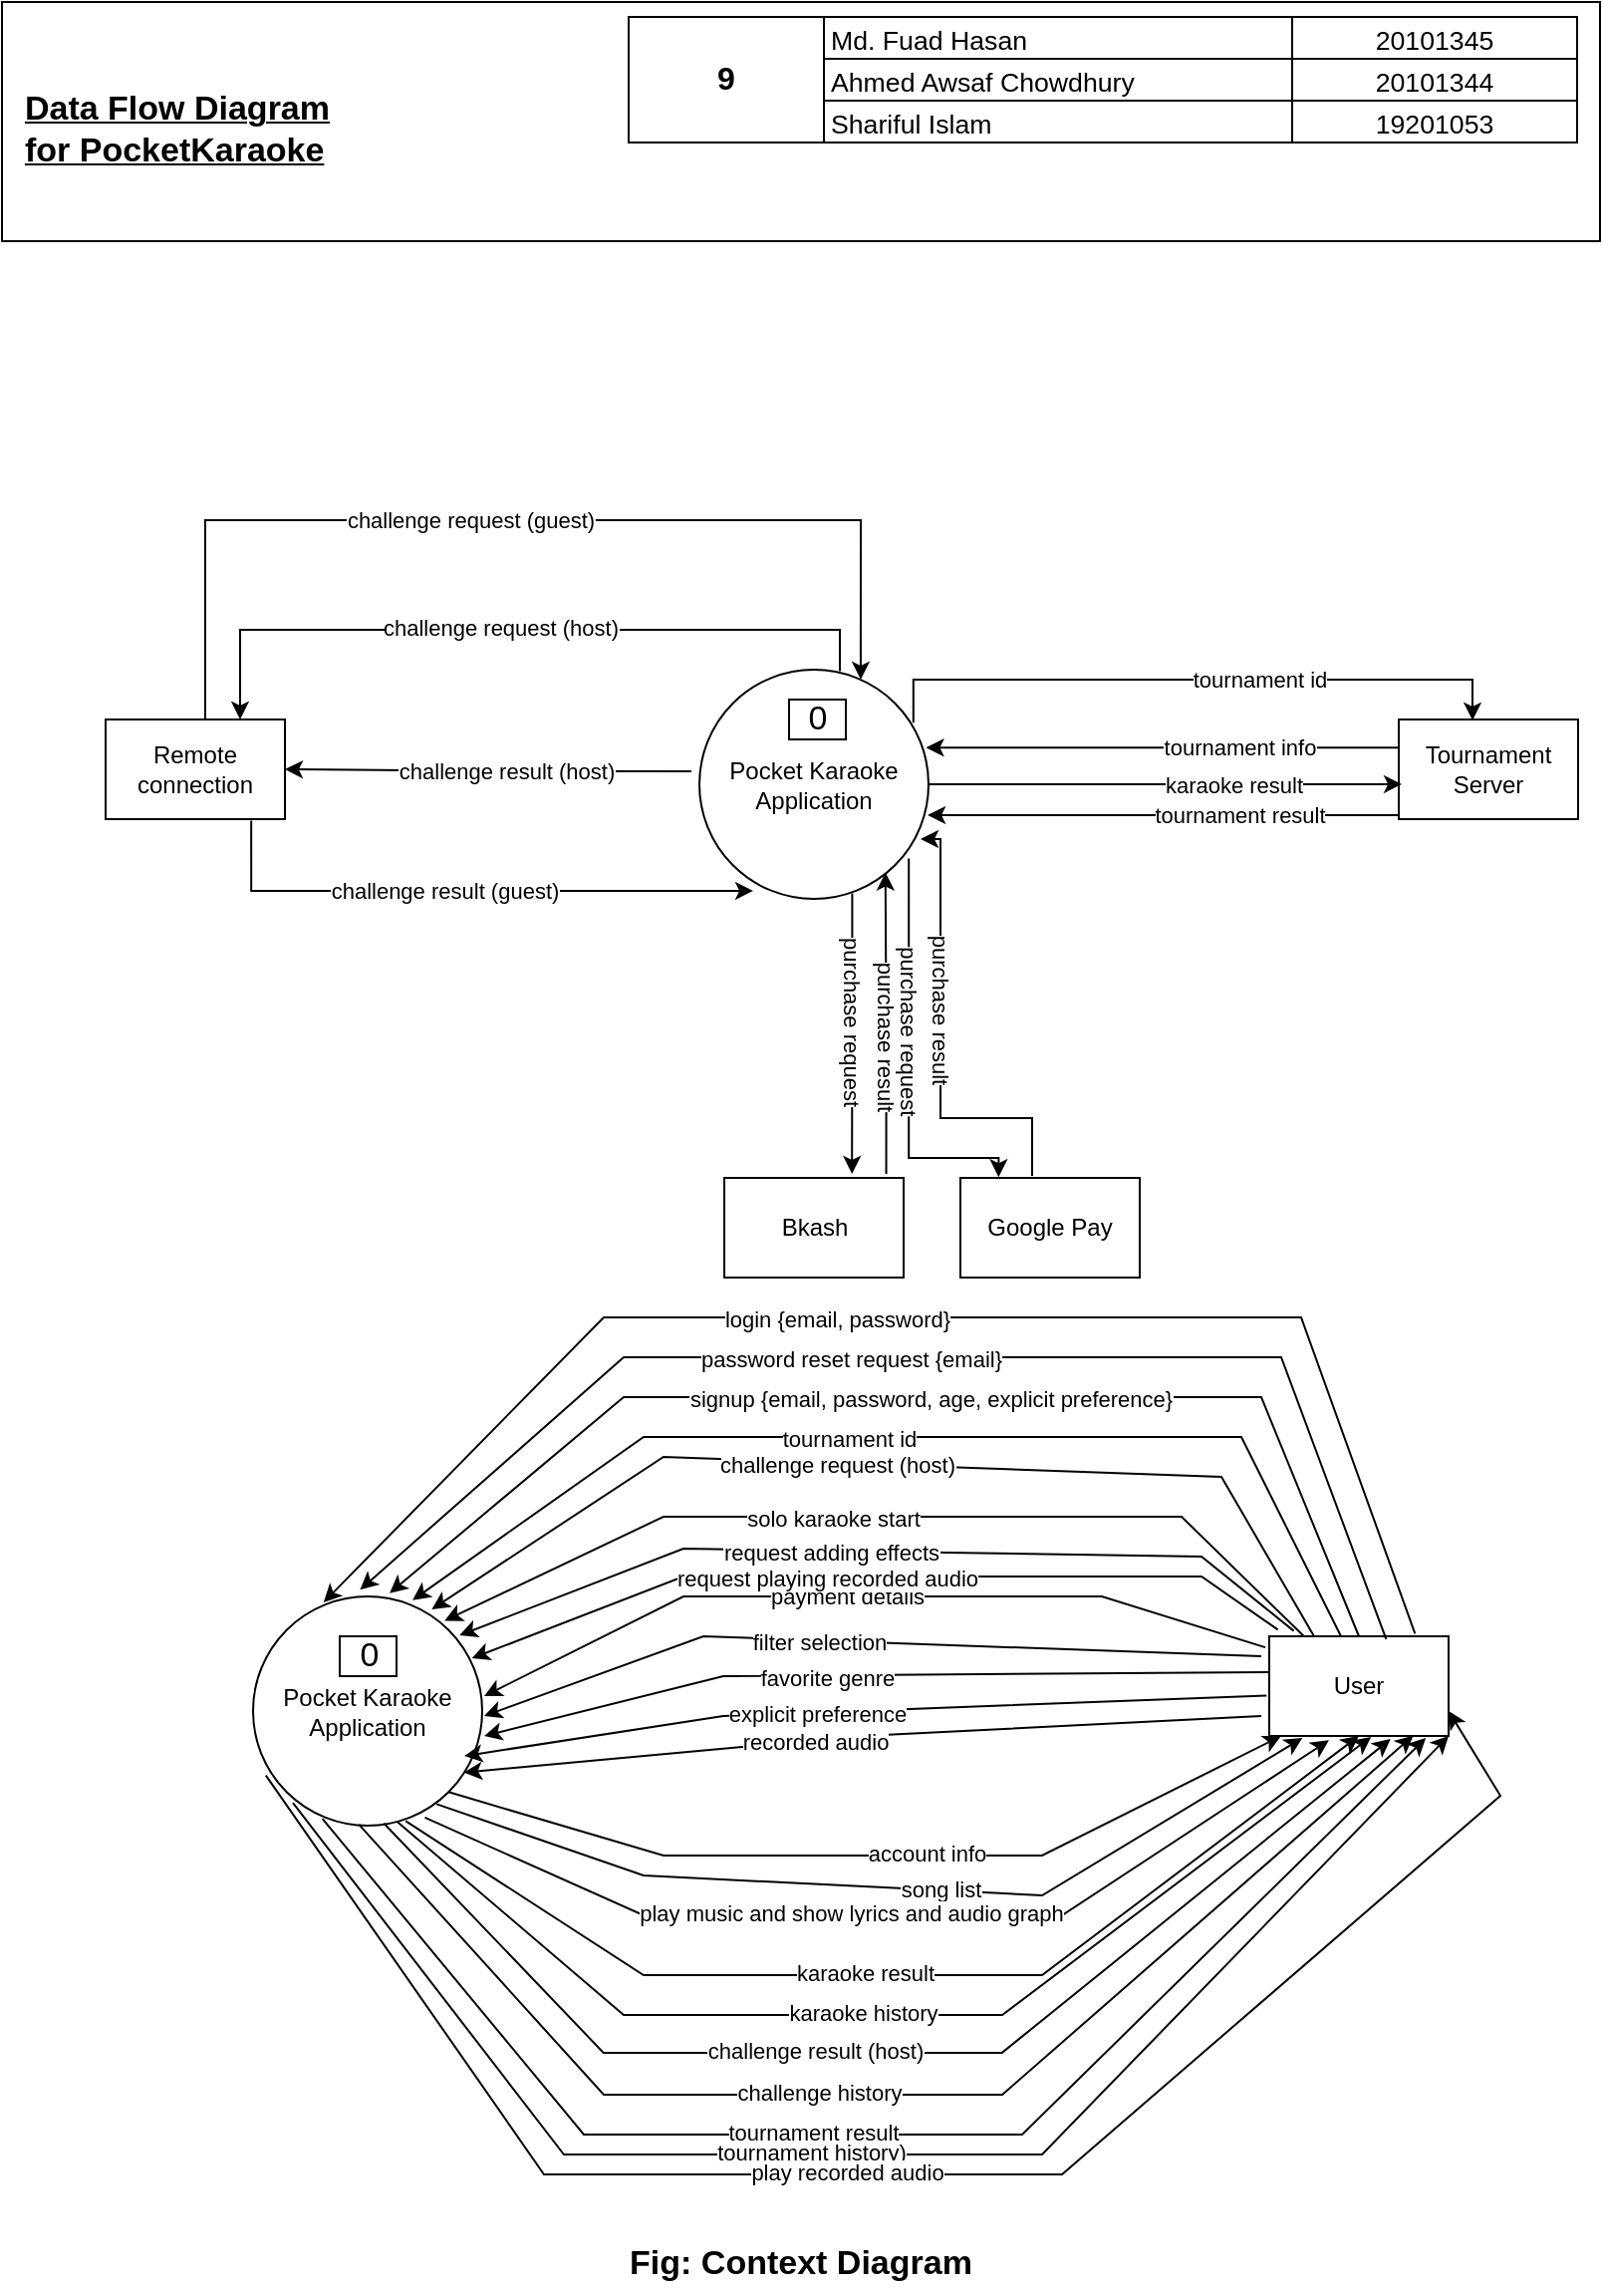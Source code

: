 <mxfile version="17.4.6" type="github" pages="3">
  <diagram id="k2JUfgEphU9K_YTLyLhj" name="Page-1">
    <mxGraphModel dx="1178" dy="637" grid="1" gridSize="10" guides="1" tooltips="1" connect="1" arrows="1" fold="1" page="1" pageScale="1" pageWidth="827" pageHeight="1169" math="0" shadow="0">
      <root>
        <mxCell id="0" />
        <mxCell id="1" parent="0" />
        <mxCell id="YoS9NdMaz8Q-m_SnrvrS-1" value="Pocket Karaoke Application" style="ellipse;whiteSpace=wrap;html=1;aspect=fixed;" parent="1" vertex="1">
          <mxGeometry x="358" y="345" width="115" height="115" as="geometry" />
        </mxCell>
        <mxCell id="YoS9NdMaz8Q-m_SnrvrS-2" value="&lt;div align=&quot;left&quot;&gt;&lt;u&gt;&lt;b&gt;&lt;font style=&quot;font-size: 17px&quot;&gt;&lt;br&gt;&lt;/font&gt;&lt;/b&gt;&lt;/u&gt;&lt;/div&gt;&lt;div align=&quot;left&quot;&gt;&lt;u&gt;&lt;b&gt;&lt;font style=&quot;font-size: 17px&quot;&gt;&lt;br&gt;&lt;/font&gt;&lt;/b&gt;&lt;/u&gt;&lt;/div&gt;&lt;div align=&quot;left&quot;&gt;&lt;u&gt;&lt;b&gt;&lt;font style=&quot;font-size: 17px&quot;&gt;&lt;/font&gt;&lt;/b&gt;&lt;/u&gt;&lt;b&gt;&lt;font style=&quot;font-size: 17px&quot;&gt;&lt;span style=&quot;white-space: pre&quot;&gt;&lt;span style=&quot;white-space: pre&quot;&gt; &lt;/span&gt; &lt;/span&gt;&lt;/font&gt;&lt;/b&gt;&lt;u&gt;&lt;b&gt;&lt;font style=&quot;font-size: 17px&quot;&gt;Data Flow Diagram&lt;/font&gt;&lt;/b&gt;&lt;/u&gt;&lt;/div&gt;&lt;div align=&quot;left&quot;&gt;&lt;u&gt;&lt;b&gt;&lt;font style=&quot;font-size: 17px&quot;&gt;&lt;/font&gt;&lt;/b&gt;&lt;/u&gt;&lt;b&gt;&lt;font style=&quot;font-size: 17px&quot;&gt;&lt;span style=&quot;white-space: pre&quot;&gt;&lt;span style=&quot;white-space: pre&quot;&gt; &lt;/span&gt; &lt;/span&gt;&lt;/font&gt;&lt;/b&gt;&lt;u&gt;&lt;b&gt;&lt;font style=&quot;font-size: 17px&quot;&gt;for PocketKaraoke&lt;/font&gt;&lt;/b&gt;&lt;/u&gt;&lt;/div&gt;&lt;div align=&quot;left&quot;&gt;&lt;br&gt;&lt;/div&gt;&lt;div align=&quot;left&quot;&gt;&lt;br&gt;&lt;/div&gt;&lt;div align=&quot;left&quot;&gt;&lt;br&gt;&lt;/div&gt;" style="rounded=0;whiteSpace=wrap;html=1;fontSize=9;fillColor=none;align=left;" parent="1" vertex="1">
          <mxGeometry x="8" y="10" width="802" height="120" as="geometry" />
        </mxCell>
        <mxCell id="YoS9NdMaz8Q-m_SnrvrS-3" value="&lt;table dir=&quot;ltr&quot; style=&quot;table-layout: fixed ; font-size: 10pt ; font-family: &amp;quot;arial&amp;quot; ; width: 0px ; border-collapse: collapse ; border: none&quot; cellspacing=&quot;0&quot; cellpadding=&quot;0&quot; border=&quot;1&quot;&gt;&lt;colgroup&gt;&lt;col width=&quot;98&quot;&gt;&lt;col width=&quot;235&quot;&gt;&lt;col width=&quot;143&quot;&gt;&lt;/colgroup&gt;&lt;tbody&gt;&lt;tr style=&quot;height: 21px&quot;&gt;&lt;td style=&quot;border-color: rgb(0, 0, 0); border-style: solid; border-width: 1px; overflow: hidden; padding: 0px 3px; vertical-align: middle; font-size: 12pt; font-weight: bold; overflow-wrap: break-word; text-align: center;&quot; rowspan=&quot;3&quot; colspan=&quot;1&quot;&gt;&lt;span&gt;&lt;div style=&quot;max-height: 63px&quot;&gt;9&lt;/div&gt;&lt;/span&gt;&lt;/td&gt;&lt;td style=&quot;border-top: 1px solid rgb(0, 0, 0); border-right: 1px solid rgb(0, 0, 0); border-bottom: 1px solid rgb(0, 0, 0); overflow: hidden; padding: 0px 3px; vertical-align: bottom; overflow-wrap: break-word;&quot;&gt;Md. Fuad Hasan&lt;/td&gt;&lt;td style=&quot;border-top: 1px solid rgb(0, 0, 0); border-right: 1px solid rgb(0, 0, 0); border-bottom: 1px solid rgb(0, 0, 0); overflow: hidden; padding: 0px 3px; vertical-align: bottom; overflow-wrap: break-word; text-align: center;&quot;&gt;20101345&lt;/td&gt;&lt;/tr&gt;&lt;tr style=&quot;height: 21px&quot;&gt;&lt;td style=&quot;border-right: 1px solid rgb(0, 0, 0); border-bottom: 1px solid rgb(0, 0, 0); overflow: hidden; padding: 0px 3px; vertical-align: bottom; overflow-wrap: break-word;&quot;&gt;Ahmed Awsaf Chowdhury&lt;/td&gt;&lt;td style=&quot;border-right: 1px solid rgb(0, 0, 0); border-bottom: 1px solid rgb(0, 0, 0); overflow: hidden; padding: 0px 3px; vertical-align: bottom; overflow-wrap: break-word; text-align: center;&quot;&gt;20101344&lt;/td&gt;&lt;/tr&gt;&lt;tr style=&quot;height: 21px&quot;&gt;&lt;td style=&quot;border-right: 1px solid rgb(0, 0, 0); border-bottom: 1px solid rgb(0, 0, 0); overflow: hidden; padding: 0px 3px; vertical-align: bottom; overflow-wrap: break-word;&quot;&gt;Shariful Islam&lt;/td&gt;&lt;td style=&quot;border-right: 1px solid rgb(0, 0, 0); border-bottom: 1px solid rgb(0, 0, 0); overflow: hidden; padding: 0px 3px; vertical-align: bottom; overflow-wrap: break-word; text-align: center;&quot;&gt;19201053&lt;/td&gt;&lt;/tr&gt;&lt;/tbody&gt;&lt;/table&gt;" style="text;whiteSpace=wrap;html=1;" parent="1" vertex="1">
          <mxGeometry x="320.0" y="10" width="476.43" height="80" as="geometry" />
        </mxCell>
        <mxCell id="YoS9NdMaz8Q-m_SnrvrS-8" value="Bkash" style="rounded=0;whiteSpace=wrap;html=1;" parent="1" vertex="1">
          <mxGeometry x="370.5" y="600" width="90" height="50" as="geometry" />
        </mxCell>
        <mxCell id="YoS9NdMaz8Q-m_SnrvrS-9" value="Google Pay" style="rounded=0;whiteSpace=wrap;html=1;" parent="1" vertex="1">
          <mxGeometry x="489.0" y="600" width="90" height="50" as="geometry" />
        </mxCell>
        <mxCell id="YoS9NdMaz8Q-m_SnrvrS-10" value="Remote&lt;br&gt;connection" style="rounded=0;whiteSpace=wrap;html=1;" parent="1" vertex="1">
          <mxGeometry x="60" y="370" width="90" height="50" as="geometry" />
        </mxCell>
        <mxCell id="YoS9NdMaz8Q-m_SnrvrS-11" value="Tournament&lt;br&gt;Server" style="rounded=0;whiteSpace=wrap;html=1;" parent="1" vertex="1">
          <mxGeometry x="709" y="370" width="90" height="50" as="geometry" />
        </mxCell>
        <mxCell id="YoS9NdMaz8Q-m_SnrvrS-40" style="edgeStyle=orthogonalEdgeStyle;rounded=0;orthogonalLoop=1;jettySize=auto;html=1;exitX=0.667;exitY=0.976;exitDx=0;exitDy=0;exitPerimeter=0;entryX=0.712;entryY=-0.04;entryDx=0;entryDy=0;entryPerimeter=0;" parent="1" source="YoS9NdMaz8Q-m_SnrvrS-1" target="YoS9NdMaz8Q-m_SnrvrS-8" edge="1">
          <mxGeometry relative="1" as="geometry">
            <mxPoint x="448.99" y="580" as="sourcePoint" />
            <mxPoint x="199" y="560" as="targetPoint" />
            <Array as="points" />
          </mxGeometry>
        </mxCell>
        <mxCell id="YoS9NdMaz8Q-m_SnrvrS-41" value="purchase request" style="edgeLabel;html=1;align=center;verticalAlign=middle;resizable=0;points=[];rotation=90;" parent="YoS9NdMaz8Q-m_SnrvrS-40" vertex="1" connectable="0">
          <mxGeometry x="-0.085" relative="1" as="geometry">
            <mxPoint as="offset" />
          </mxGeometry>
        </mxCell>
        <mxCell id="YoS9NdMaz8Q-m_SnrvrS-44" style="edgeStyle=orthogonalEdgeStyle;rounded=0;orthogonalLoop=1;jettySize=auto;html=1;exitX=0.903;exitY=-0.04;exitDx=0;exitDy=0;exitPerimeter=0;entryX=0.812;entryY=0.885;entryDx=0;entryDy=0;entryPerimeter=0;" parent="1" source="YoS9NdMaz8Q-m_SnrvrS-8" target="YoS9NdMaz8Q-m_SnrvrS-1" edge="1">
          <mxGeometry relative="1" as="geometry">
            <mxPoint x="444.705" y="467.24" as="sourcePoint" />
            <mxPoint x="444.58" y="648" as="targetPoint" />
            <Array as="points" />
          </mxGeometry>
        </mxCell>
        <mxCell id="YoS9NdMaz8Q-m_SnrvrS-45" value="purchase result" style="edgeLabel;html=1;align=center;verticalAlign=middle;resizable=0;points=[];rotation=90;" parent="YoS9NdMaz8Q-m_SnrvrS-44" vertex="1" connectable="0">
          <mxGeometry x="-0.085" relative="1" as="geometry">
            <mxPoint as="offset" />
          </mxGeometry>
        </mxCell>
        <mxCell id="YoS9NdMaz8Q-m_SnrvrS-46" style="edgeStyle=orthogonalEdgeStyle;rounded=0;orthogonalLoop=1;jettySize=auto;html=1;exitX=0.914;exitY=0.824;exitDx=0;exitDy=0;exitPerimeter=0;entryX=0.213;entryY=-0.008;entryDx=0;entryDy=0;entryPerimeter=0;" parent="1" source="YoS9NdMaz8Q-m_SnrvrS-1" target="YoS9NdMaz8Q-m_SnrvrS-9" edge="1">
          <mxGeometry relative="1" as="geometry">
            <mxPoint x="539.045" y="460" as="sourcePoint" />
            <mxPoint x="538.92" y="640.76" as="targetPoint" />
            <Array as="points">
              <mxPoint x="463" y="590" />
              <mxPoint x="508" y="590" />
            </Array>
          </mxGeometry>
        </mxCell>
        <mxCell id="YoS9NdMaz8Q-m_SnrvrS-47" value="purchase request" style="edgeLabel;html=1;align=center;verticalAlign=middle;resizable=0;points=[];rotation=90;" parent="YoS9NdMaz8Q-m_SnrvrS-46" vertex="1" connectable="0">
          <mxGeometry x="-0.085" relative="1" as="geometry">
            <mxPoint y="-8" as="offset" />
          </mxGeometry>
        </mxCell>
        <mxCell id="YoS9NdMaz8Q-m_SnrvrS-48" style="edgeStyle=orthogonalEdgeStyle;rounded=0;orthogonalLoop=1;jettySize=auto;html=1;exitX=0.4;exitY=-0.02;exitDx=0;exitDy=0;exitPerimeter=0;" parent="1" source="YoS9NdMaz8Q-m_SnrvrS-9" edge="1">
          <mxGeometry relative="1" as="geometry">
            <mxPoint x="592.21" y="651.22" as="sourcePoint" />
            <mxPoint x="469" y="430" as="targetPoint" />
            <Array as="points">
              <mxPoint x="525" y="570" />
              <mxPoint x="479" y="570" />
              <mxPoint x="479" y="430" />
            </Array>
          </mxGeometry>
        </mxCell>
        <mxCell id="YoS9NdMaz8Q-m_SnrvrS-49" value="purchase result" style="edgeLabel;html=1;align=center;verticalAlign=middle;resizable=0;points=[];rotation=90;" parent="YoS9NdMaz8Q-m_SnrvrS-48" vertex="1" connectable="0">
          <mxGeometry x="-0.085" relative="1" as="geometry">
            <mxPoint y="-27" as="offset" />
          </mxGeometry>
        </mxCell>
        <mxCell id="YoS9NdMaz8Q-m_SnrvrS-52" style="edgeStyle=orthogonalEdgeStyle;rounded=0;orthogonalLoop=1;jettySize=auto;html=1;exitX=0.613;exitY=0.007;exitDx=0;exitDy=0;entryX=0.75;entryY=0;entryDx=0;entryDy=0;exitPerimeter=0;" parent="1" source="YoS9NdMaz8Q-m_SnrvrS-1" target="YoS9NdMaz8Q-m_SnrvrS-10" edge="1">
          <mxGeometry relative="1" as="geometry">
            <mxPoint x="571.99" y="390.94" as="sourcePoint" />
            <mxPoint x="529.005" y="150.005" as="targetPoint" />
          </mxGeometry>
        </mxCell>
        <mxCell id="kLX1mFX934s_KbLyGGgU-2" value="challenge request (host)" style="edgeLabel;html=1;align=center;verticalAlign=middle;resizable=0;points=[];" vertex="1" connectable="0" parent="YoS9NdMaz8Q-m_SnrvrS-52">
          <mxGeometry x="0.043" y="-1" relative="1" as="geometry">
            <mxPoint as="offset" />
          </mxGeometry>
        </mxCell>
        <mxCell id="YoS9NdMaz8Q-m_SnrvrS-54" style="edgeStyle=orthogonalEdgeStyle;rounded=0;orthogonalLoop=1;jettySize=auto;html=1;entryX=0.704;entryY=0.043;entryDx=0;entryDy=0;entryPerimeter=0;" parent="1" target="YoS9NdMaz8Q-m_SnrvrS-1" edge="1">
          <mxGeometry relative="1" as="geometry">
            <mxPoint x="110" y="370" as="sourcePoint" />
            <mxPoint x="457.34" y="348.245" as="targetPoint" />
            <Array as="points">
              <mxPoint x="110" y="270" />
              <mxPoint x="439" y="270" />
            </Array>
          </mxGeometry>
        </mxCell>
        <mxCell id="YoS9NdMaz8Q-m_SnrvrS-55" value="challenge request (guest)" style="edgeLabel;html=1;align=center;verticalAlign=middle;resizable=0;points=[];rotation=0;" parent="YoS9NdMaz8Q-m_SnrvrS-54" vertex="1" connectable="0">
          <mxGeometry x="-0.085" relative="1" as="geometry">
            <mxPoint as="offset" />
          </mxGeometry>
        </mxCell>
        <mxCell id="YoS9NdMaz8Q-m_SnrvrS-56" style="edgeStyle=orthogonalEdgeStyle;rounded=0;orthogonalLoop=1;jettySize=auto;html=1;exitX=0.812;exitY=1.014;exitDx=0;exitDy=0;exitPerimeter=0;entryX=0.235;entryY=0.965;entryDx=0;entryDy=0;entryPerimeter=0;" parent="1" source="YoS9NdMaz8Q-m_SnrvrS-10" target="YoS9NdMaz8Q-m_SnrvrS-1" edge="1">
          <mxGeometry relative="1" as="geometry">
            <mxPoint x="462.79" y="210.0" as="sourcePoint" />
            <mxPoint x="350" y="530" as="targetPoint" />
            <Array as="points" />
          </mxGeometry>
        </mxCell>
        <mxCell id="YoS9NdMaz8Q-m_SnrvrS-57" value="challenge result (guest)" style="edgeLabel;html=1;align=center;verticalAlign=middle;resizable=0;points=[];rotation=0;" parent="YoS9NdMaz8Q-m_SnrvrS-56" vertex="1" connectable="0">
          <mxGeometry x="-0.085" relative="1" as="geometry">
            <mxPoint as="offset" />
          </mxGeometry>
        </mxCell>
        <mxCell id="YoS9NdMaz8Q-m_SnrvrS-59" style="edgeStyle=orthogonalEdgeStyle;rounded=0;orthogonalLoop=1;jettySize=auto;html=1;exitX=-0.035;exitY=0.443;exitDx=0;exitDy=0;exitPerimeter=0;entryX=1;entryY=0.5;entryDx=0;entryDy=0;" parent="1" source="YoS9NdMaz8Q-m_SnrvrS-1" target="YoS9NdMaz8Q-m_SnrvrS-10" edge="1">
          <mxGeometry relative="1" as="geometry">
            <mxPoint x="472.075" y="376.275" as="sourcePoint" />
            <mxPoint x="472.08" y="210.7" as="targetPoint" />
            <Array as="points" />
          </mxGeometry>
        </mxCell>
        <mxCell id="YoS9NdMaz8Q-m_SnrvrS-60" value="challenge result (host)" style="edgeLabel;html=1;align=center;verticalAlign=middle;resizable=0;points=[];rotation=0;" parent="YoS9NdMaz8Q-m_SnrvrS-59" vertex="1" connectable="0">
          <mxGeometry x="-0.085" relative="1" as="geometry">
            <mxPoint as="offset" />
          </mxGeometry>
        </mxCell>
        <mxCell id="YoS9NdMaz8Q-m_SnrvrS-63" style="edgeStyle=orthogonalEdgeStyle;rounded=0;orthogonalLoop=1;jettySize=auto;html=1;exitX=0.934;exitY=0.231;exitDx=0;exitDy=0;exitPerimeter=0;entryX=0.411;entryY=0.009;entryDx=0;entryDy=0;entryPerimeter=0;" parent="1" edge="1" target="YoS9NdMaz8Q-m_SnrvrS-11" source="YoS9NdMaz8Q-m_SnrvrS-1">
          <mxGeometry relative="1" as="geometry">
            <mxPoint x="473" y="390.28" as="sourcePoint" />
            <mxPoint x="709" y="380" as="targetPoint" />
            <Array as="points">
              <mxPoint x="465" y="350" />
              <mxPoint x="746" y="350" />
            </Array>
          </mxGeometry>
        </mxCell>
        <mxCell id="YoS9NdMaz8Q-m_SnrvrS-64" value="tournament id" style="edgeLabel;html=1;align=center;verticalAlign=middle;resizable=0;points=[];" parent="YoS9NdMaz8Q-m_SnrvrS-63" vertex="1" connectable="0">
          <mxGeometry x="-0.016" relative="1" as="geometry">
            <mxPoint x="36" as="offset" />
          </mxGeometry>
        </mxCell>
        <mxCell id="YoS9NdMaz8Q-m_SnrvrS-65" style="edgeStyle=orthogonalEdgeStyle;rounded=0;orthogonalLoop=1;jettySize=auto;html=1;entryX=0.989;entryY=0.34;entryDx=0;entryDy=0;entryPerimeter=0;exitX=0;exitY=0.25;exitDx=0;exitDy=0;" parent="1" edge="1" target="YoS9NdMaz8Q-m_SnrvrS-1" source="YoS9NdMaz8Q-m_SnrvrS-11">
          <mxGeometry relative="1" as="geometry">
            <mxPoint x="709" y="394.71" as="sourcePoint" />
            <mxPoint x="473" y="394.71" as="targetPoint" />
            <Array as="points">
              <mxPoint x="709" y="384" />
            </Array>
          </mxGeometry>
        </mxCell>
        <mxCell id="YoS9NdMaz8Q-m_SnrvrS-66" value="tournament info" style="edgeLabel;html=1;align=center;verticalAlign=middle;resizable=0;points=[];" parent="YoS9NdMaz8Q-m_SnrvrS-65" vertex="1" connectable="0">
          <mxGeometry x="-0.016" relative="1" as="geometry">
            <mxPoint x="36" as="offset" />
          </mxGeometry>
        </mxCell>
        <mxCell id="YoS9NdMaz8Q-m_SnrvrS-67" style="edgeStyle=orthogonalEdgeStyle;rounded=0;orthogonalLoop=1;jettySize=auto;html=1;exitX=1;exitY=0.5;exitDx=0;exitDy=0;entryX=0.017;entryY=0.649;entryDx=0;entryDy=0;entryPerimeter=0;" parent="1" edge="1" target="YoS9NdMaz8Q-m_SnrvrS-11" source="YoS9NdMaz8Q-m_SnrvrS-1">
          <mxGeometry relative="1" as="geometry">
            <mxPoint x="472.655" y="406.595" as="sourcePoint" />
            <mxPoint x="709" y="406" as="targetPoint" />
            <Array as="points">
              <mxPoint x="530" y="402" />
              <mxPoint x="530" y="402" />
            </Array>
          </mxGeometry>
        </mxCell>
        <mxCell id="YoS9NdMaz8Q-m_SnrvrS-68" value="karaoke result" style="edgeLabel;html=1;align=center;verticalAlign=middle;resizable=0;points=[];" parent="YoS9NdMaz8Q-m_SnrvrS-67" vertex="1" connectable="0">
          <mxGeometry x="-0.016" relative="1" as="geometry">
            <mxPoint x="36" as="offset" />
          </mxGeometry>
        </mxCell>
        <mxCell id="YoS9NdMaz8Q-m_SnrvrS-71" style="edgeStyle=orthogonalEdgeStyle;rounded=0;orthogonalLoop=1;jettySize=auto;html=1;exitX=0.996;exitY=0.6;exitDx=0;exitDy=0;exitPerimeter=0;entryX=0.001;entryY=0.879;entryDx=0;entryDy=0;entryPerimeter=0;" parent="1" edge="1">
          <mxGeometry relative="1" as="geometry">
            <mxPoint x="709.09" y="417.95" as="sourcePoint" />
            <mxPoint x="472.54" y="418" as="targetPoint" />
            <Array as="points" />
          </mxGeometry>
        </mxCell>
        <mxCell id="YoS9NdMaz8Q-m_SnrvrS-72" value="tournament result" style="edgeLabel;html=1;align=center;verticalAlign=middle;resizable=0;points=[];" parent="YoS9NdMaz8Q-m_SnrvrS-71" vertex="1" connectable="0">
          <mxGeometry x="-0.016" relative="1" as="geometry">
            <mxPoint x="36" as="offset" />
          </mxGeometry>
        </mxCell>
        <mxCell id="YoS9NdMaz8Q-m_SnrvrS-73" value="Fig: Context Diagram" style="text;html=1;strokeColor=none;fillColor=none;align=center;verticalAlign=middle;whiteSpace=wrap;rounded=0;fontStyle=1;fontSize=17;" parent="1" vertex="1">
          <mxGeometry x="294" y="1130" width="230" height="30" as="geometry" />
        </mxCell>
        <mxCell id="dhoHzv0NwORikuWzEQfn-1" value="0" style="rounded=0;whiteSpace=wrap;html=1;fontSize=17;" parent="1" vertex="1">
          <mxGeometry x="403" y="360" width="28.5" height="20" as="geometry" />
        </mxCell>
        <mxCell id="KiduQvNBwerXsva2SgYs-1" value="Pocket Karaoke Application" style="ellipse;whiteSpace=wrap;html=1;aspect=fixed;" parent="1" vertex="1">
          <mxGeometry x="134" y="810" width="115" height="115" as="geometry" />
        </mxCell>
        <mxCell id="KiduQvNBwerXsva2SgYs-2" value="0" style="rounded=0;whiteSpace=wrap;html=1;fontSize=17;" parent="1" vertex="1">
          <mxGeometry x="177.5" y="830" width="28.5" height="20" as="geometry" />
        </mxCell>
        <mxCell id="LRoTDCk1tIKlJPt6JcPy-1" value="User" style="rounded=0;whiteSpace=wrap;html=1;" parent="1" vertex="1">
          <mxGeometry x="644" y="830" width="90" height="50" as="geometry" />
        </mxCell>
        <mxCell id="LRoTDCk1tIKlJPt6JcPy-3" value="" style="endArrow=classic;html=1;rounded=0;exitX=0.813;exitY=-0.027;exitDx=0;exitDy=0;entryX=0.308;entryY=0.026;entryDx=0;entryDy=0;exitPerimeter=0;entryPerimeter=0;" parent="1" source="LRoTDCk1tIKlJPt6JcPy-1" target="KiduQvNBwerXsva2SgYs-1" edge="1">
          <mxGeometry width="50" height="50" relative="1" as="geometry">
            <mxPoint x="384" y="830" as="sourcePoint" />
            <mxPoint x="434" y="780" as="targetPoint" />
            <Array as="points">
              <mxPoint x="660" y="670" />
              <mxPoint x="310" y="670" />
            </Array>
          </mxGeometry>
        </mxCell>
        <mxCell id="LRoTDCk1tIKlJPt6JcPy-4" value="login {email, password}" style="edgeLabel;html=1;align=center;verticalAlign=middle;resizable=0;points=[];" parent="LRoTDCk1tIKlJPt6JcPy-3" vertex="1" connectable="0">
          <mxGeometry x="0.118" y="1" relative="1" as="geometry">
            <mxPoint as="offset" />
          </mxGeometry>
        </mxCell>
        <mxCell id="LRoTDCk1tIKlJPt6JcPy-6" value="" style="endArrow=classic;html=1;rounded=0;exitX=0.652;exitY=0.028;exitDx=0;exitDy=0;entryX=0.467;entryY=-0.029;entryDx=0;entryDy=0;exitPerimeter=0;entryPerimeter=0;" parent="1" source="LRoTDCk1tIKlJPt6JcPy-1" target="KiduQvNBwerXsva2SgYs-1" edge="1">
          <mxGeometry width="50" height="50" relative="1" as="geometry">
            <mxPoint x="699" y="840" as="sourcePoint" />
            <mxPoint x="201.5" y="820" as="targetPoint" />
            <Array as="points">
              <mxPoint x="650" y="690" />
              <mxPoint x="320" y="690" />
            </Array>
          </mxGeometry>
        </mxCell>
        <mxCell id="LRoTDCk1tIKlJPt6JcPy-7" value="password reset request {email}" style="edgeLabel;html=1;align=center;verticalAlign=middle;resizable=0;points=[];" parent="LRoTDCk1tIKlJPt6JcPy-6" vertex="1" connectable="0">
          <mxGeometry x="0.118" y="1" relative="1" as="geometry">
            <mxPoint as="offset" />
          </mxGeometry>
        </mxCell>
        <mxCell id="Y_N9zi4qX5FCF4y502j4-1" value="" style="endArrow=classic;html=1;rounded=0;exitX=0.5;exitY=0;exitDx=0;exitDy=0;entryX=0.596;entryY=-0.014;entryDx=0;entryDy=0;entryPerimeter=0;" parent="1" source="LRoTDCk1tIKlJPt6JcPy-1" target="KiduQvNBwerXsva2SgYs-1" edge="1">
          <mxGeometry width="50" height="50" relative="1" as="geometry">
            <mxPoint x="684.96" y="839" as="sourcePoint" />
            <mxPoint x="230" y="820" as="targetPoint" />
            <Array as="points">
              <mxPoint x="640" y="710" />
              <mxPoint x="320" y="710" />
            </Array>
          </mxGeometry>
        </mxCell>
        <mxCell id="Y_N9zi4qX5FCF4y502j4-2" value="signup {email, password, age, explicit preference}" style="edgeLabel;html=1;align=center;verticalAlign=middle;resizable=0;points=[];" parent="Y_N9zi4qX5FCF4y502j4-1" vertex="1" connectable="0">
          <mxGeometry x="0.118" y="1" relative="1" as="geometry">
            <mxPoint x="41" as="offset" />
          </mxGeometry>
        </mxCell>
        <mxCell id="Y_N9zi4qX5FCF4y502j4-5" value="" style="endArrow=classic;html=1;rounded=0;exitX=0.4;exitY=0;exitDx=0;exitDy=0;exitPerimeter=0;entryX=0.696;entryY=0.016;entryDx=0;entryDy=0;entryPerimeter=0;" parent="1" source="LRoTDCk1tIKlJPt6JcPy-1" target="KiduQvNBwerXsva2SgYs-1" edge="1">
          <mxGeometry width="50" height="50" relative="1" as="geometry">
            <mxPoint x="640" y="860" as="sourcePoint" />
            <mxPoint x="250" y="850" as="targetPoint" />
            <Array as="points">
              <mxPoint x="630" y="730" />
              <mxPoint x="330" y="730" />
            </Array>
          </mxGeometry>
        </mxCell>
        <mxCell id="Y_N9zi4qX5FCF4y502j4-6" value="tournament id" style="edgeLabel;html=1;align=center;verticalAlign=middle;resizable=0;points=[];" parent="Y_N9zi4qX5FCF4y502j4-5" vertex="1" connectable="0">
          <mxGeometry x="0.118" y="1" relative="1" as="geometry">
            <mxPoint as="offset" />
          </mxGeometry>
        </mxCell>
        <mxCell id="Y_N9zi4qX5FCF4y502j4-7" value="" style="endArrow=classic;html=1;rounded=0;exitX=-0.022;exitY=0.111;exitDx=0;exitDy=0;exitPerimeter=0;" parent="1" source="LRoTDCk1tIKlJPt6JcPy-1" edge="1">
          <mxGeometry width="50" height="50" relative="1" as="geometry">
            <mxPoint x="654" y="865" as="sourcePoint" />
            <mxPoint x="250" y="860" as="targetPoint" />
            <Array as="points">
              <mxPoint x="560" y="810" />
              <mxPoint x="350" y="810" />
            </Array>
          </mxGeometry>
        </mxCell>
        <mxCell id="Y_N9zi4qX5FCF4y502j4-8" value="payment details" style="edgeLabel;html=1;align=center;verticalAlign=middle;resizable=0;points=[];" parent="Y_N9zi4qX5FCF4y502j4-7" vertex="1" connectable="0">
          <mxGeometry x="0.118" y="1" relative="1" as="geometry">
            <mxPoint x="14" y="-1" as="offset" />
          </mxGeometry>
        </mxCell>
        <mxCell id="Y_N9zi4qX5FCF4y502j4-9" value="" style="endArrow=classic;html=1;rounded=0;exitX=0.001;exitY=0.359;exitDx=0;exitDy=0;exitPerimeter=0;" parent="1" source="LRoTDCk1tIKlJPt6JcPy-1" edge="1">
          <mxGeometry width="50" height="50" relative="1" as="geometry">
            <mxPoint x="640" y="845" as="sourcePoint" />
            <mxPoint x="250" y="880" as="targetPoint" />
            <Array as="points">
              <mxPoint x="370" y="850" />
            </Array>
          </mxGeometry>
        </mxCell>
        <mxCell id="Y_N9zi4qX5FCF4y502j4-10" value="favorite genre" style="edgeLabel;html=1;align=center;verticalAlign=middle;resizable=0;points=[];" parent="Y_N9zi4qX5FCF4y502j4-9" vertex="1" connectable="0">
          <mxGeometry x="0.118" y="1" relative="1" as="geometry">
            <mxPoint as="offset" />
          </mxGeometry>
        </mxCell>
        <mxCell id="Y_N9zi4qX5FCF4y502j4-13" value="" style="endArrow=classic;html=1;rounded=0;exitX=-0.015;exitY=0.594;exitDx=0;exitDy=0;exitPerimeter=0;entryX=0.922;entryY=0.696;entryDx=0;entryDy=0;entryPerimeter=0;" parent="1" source="LRoTDCk1tIKlJPt6JcPy-1" target="KiduQvNBwerXsva2SgYs-1" edge="1">
          <mxGeometry width="50" height="50" relative="1" as="geometry">
            <mxPoint x="640" y="858" as="sourcePoint" />
            <mxPoint x="250" y="890" as="targetPoint" />
            <Array as="points">
              <mxPoint x="370" y="870" />
            </Array>
          </mxGeometry>
        </mxCell>
        <mxCell id="Y_N9zi4qX5FCF4y502j4-14" value="explicit preference" style="edgeLabel;html=1;align=center;verticalAlign=middle;resizable=0;points=[];" parent="Y_N9zi4qX5FCF4y502j4-13" vertex="1" connectable="0">
          <mxGeometry x="0.118" y="1" relative="1" as="geometry">
            <mxPoint as="offset" />
          </mxGeometry>
        </mxCell>
        <mxCell id="Y_N9zi4qX5FCF4y502j4-15" value="" style="endArrow=classic;html=1;rounded=0;entryX=0.921;entryY=0.768;entryDx=0;entryDy=0;entryPerimeter=0;" parent="1" target="KiduQvNBwerXsva2SgYs-1" edge="1">
          <mxGeometry width="50" height="50" relative="1" as="geometry">
            <mxPoint x="640" y="870" as="sourcePoint" />
            <mxPoint x="256.815" y="897.28" as="targetPoint" />
            <Array as="points">
              <mxPoint x="440" y="880" />
            </Array>
          </mxGeometry>
        </mxCell>
        <mxCell id="Y_N9zi4qX5FCF4y502j4-16" value="recorded audio" style="edgeLabel;html=1;align=center;verticalAlign=middle;resizable=0;points=[];" parent="Y_N9zi4qX5FCF4y502j4-15" vertex="1" connectable="0">
          <mxGeometry x="0.118" y="1" relative="1" as="geometry">
            <mxPoint as="offset" />
          </mxGeometry>
        </mxCell>
        <mxCell id="Y_N9zi4qX5FCF4y502j4-17" value="" style="endArrow=classic;html=1;rounded=0;entryX=0.951;entryY=0.756;entryDx=0;entryDy=0;entryPerimeter=0;exitX=1;exitY=1;exitDx=0;exitDy=0;" parent="1" source="KiduQvNBwerXsva2SgYs-1" edge="1">
          <mxGeometry width="50" height="50" relative="1" as="geometry">
            <mxPoint x="253.365" y="906.94" as="sourcePoint" />
            <mxPoint x="650" y="880" as="targetPoint" />
            <Array as="points">
              <mxPoint x="340" y="940" />
              <mxPoint x="530" y="940" />
            </Array>
          </mxGeometry>
        </mxCell>
        <mxCell id="Y_N9zi4qX5FCF4y502j4-18" value="account info" style="edgeLabel;html=1;align=center;verticalAlign=middle;resizable=0;points=[];" parent="Y_N9zi4qX5FCF4y502j4-17" vertex="1" connectable="0">
          <mxGeometry x="0.118" y="1" relative="1" as="geometry">
            <mxPoint as="offset" />
          </mxGeometry>
        </mxCell>
        <mxCell id="Y_N9zi4qX5FCF4y502j4-19" value="" style="endArrow=classic;html=1;rounded=0;entryX=0.185;entryY=1.021;entryDx=0;entryDy=0;entryPerimeter=0;exitX=0.801;exitY=0.906;exitDx=0;exitDy=0;exitPerimeter=0;" parent="1" source="KiduQvNBwerXsva2SgYs-1" target="LRoTDCk1tIKlJPt6JcPy-1" edge="1">
          <mxGeometry width="50" height="50" relative="1" as="geometry">
            <mxPoint x="242.159" y="918.159" as="sourcePoint" />
            <mxPoint x="660" y="890" as="targetPoint" />
            <Array as="points">
              <mxPoint x="330" y="950" />
              <mxPoint x="530" y="960" />
            </Array>
          </mxGeometry>
        </mxCell>
        <mxCell id="Y_N9zi4qX5FCF4y502j4-20" value="song list" style="edgeLabel;html=1;align=center;verticalAlign=middle;resizable=0;points=[];" parent="Y_N9zi4qX5FCF4y502j4-19" vertex="1" connectable="0">
          <mxGeometry x="0.118" y="1" relative="1" as="geometry">
            <mxPoint as="offset" />
          </mxGeometry>
        </mxCell>
        <mxCell id="Y_N9zi4qX5FCF4y502j4-21" value="" style="endArrow=classic;html=1;rounded=0;" parent="1" edge="1">
          <mxGeometry width="50" height="50" relative="1" as="geometry">
            <mxPoint x="640" y="840" as="sourcePoint" />
            <mxPoint x="250" y="870" as="targetPoint" />
            <Array as="points">
              <mxPoint x="360" y="830" />
            </Array>
          </mxGeometry>
        </mxCell>
        <mxCell id="Y_N9zi4qX5FCF4y502j4-22" value="filter selection" style="edgeLabel;html=1;align=center;verticalAlign=middle;resizable=0;points=[];" parent="Y_N9zi4qX5FCF4y502j4-21" vertex="1" connectable="0">
          <mxGeometry x="0.118" y="1" relative="1" as="geometry">
            <mxPoint as="offset" />
          </mxGeometry>
        </mxCell>
        <mxCell id="Y_N9zi4qX5FCF4y502j4-29" value="" style="endArrow=classic;html=1;rounded=0;exitX=0.25;exitY=0;exitDx=0;exitDy=0;entryX=0.78;entryY=0.056;entryDx=0;entryDy=0;entryPerimeter=0;" parent="1" source="LRoTDCk1tIKlJPt6JcPy-1" target="KiduQvNBwerXsva2SgYs-1" edge="1">
          <mxGeometry width="50" height="50" relative="1" as="geometry">
            <mxPoint x="690" y="840" as="sourcePoint" />
            <mxPoint x="250" y="840" as="targetPoint" />
            <Array as="points">
              <mxPoint x="620" y="750" />
              <mxPoint x="340" y="740" />
            </Array>
          </mxGeometry>
        </mxCell>
        <mxCell id="Y_N9zi4qX5FCF4y502j4-30" value="challenge request (host)" style="edgeLabel;html=1;align=center;verticalAlign=middle;resizable=0;points=[];" parent="Y_N9zi4qX5FCF4y502j4-29" vertex="1" connectable="0">
          <mxGeometry x="0.118" y="1" relative="1" as="geometry">
            <mxPoint as="offset" />
          </mxGeometry>
        </mxCell>
        <mxCell id="Y_N9zi4qX5FCF4y502j4-31" value="" style="endArrow=classic;html=1;rounded=0;entryX=0.676;entryY=1.031;entryDx=0;entryDy=0;entryPerimeter=0;exitX=0.571;exitY=0.99;exitDx=0;exitDy=0;exitPerimeter=0;" parent="1" source="KiduQvNBwerXsva2SgYs-1" target="LRoTDCk1tIKlJPt6JcPy-1" edge="1">
          <mxGeometry width="50" height="50" relative="1" as="geometry">
            <mxPoint x="205.995" y="993.14" as="sourcePoint" />
            <mxPoint x="640.53" y="960" as="targetPoint" />
            <Array as="points">
              <mxPoint x="309.88" y="1038.95" />
              <mxPoint x="509.88" y="1038.95" />
            </Array>
          </mxGeometry>
        </mxCell>
        <mxCell id="Y_N9zi4qX5FCF4y502j4-32" value="challenge result (host)" style="edgeLabel;html=1;align=center;verticalAlign=middle;resizable=0;points=[];" parent="Y_N9zi4qX5FCF4y502j4-31" vertex="1" connectable="0">
          <mxGeometry x="0.118" y="1" relative="1" as="geometry">
            <mxPoint x="-76" as="offset" />
          </mxGeometry>
        </mxCell>
        <mxCell id="Y_N9zi4qX5FCF4y502j4-33" value="" style="endArrow=classic;html=1;rounded=0;entryX=0.333;entryY=1.043;entryDx=0;entryDy=0;entryPerimeter=0;exitX=0.75;exitY=0.965;exitDx=0;exitDy=0;exitPerimeter=0;" parent="1" source="KiduQvNBwerXsva2SgYs-1" target="LRoTDCk1tIKlJPt6JcPy-1" edge="1">
          <mxGeometry width="50" height="50" relative="1" as="geometry">
            <mxPoint x="236.115" y="924.19" as="sourcePoint" />
            <mxPoint x="670.65" y="891.05" as="targetPoint" />
            <Array as="points">
              <mxPoint x="330" y="970" />
              <mxPoint x="540" y="970" />
            </Array>
          </mxGeometry>
        </mxCell>
        <mxCell id="Y_N9zi4qX5FCF4y502j4-34" value="play music and show lyrics and audio graph" style="edgeLabel;html=1;align=center;verticalAlign=middle;resizable=0;points=[];" parent="Y_N9zi4qX5FCF4y502j4-33" vertex="1" connectable="0">
          <mxGeometry x="0.118" y="1" relative="1" as="geometry">
            <mxPoint x="-50" as="offset" />
          </mxGeometry>
        </mxCell>
        <mxCell id="Y_N9zi4qX5FCF4y502j4-35" value="" style="endArrow=classic;html=1;rounded=0;entryX=0.5;entryY=1;entryDx=0;entryDy=0;exitX=0.666;exitY=0.98;exitDx=0;exitDy=0;exitPerimeter=0;" parent="1" source="KiduQvNBwerXsva2SgYs-1" target="LRoTDCk1tIKlJPt6JcPy-1" edge="1">
          <mxGeometry width="50" height="50" relative="1" as="geometry">
            <mxPoint x="230.25" y="930.975" as="sourcePoint" />
            <mxPoint x="683.97" y="892.15" as="targetPoint" />
            <Array as="points">
              <mxPoint x="330" y="1000" />
              <mxPoint x="530" y="1000" />
            </Array>
          </mxGeometry>
        </mxCell>
        <mxCell id="Y_N9zi4qX5FCF4y502j4-36" value="karaoke result" style="edgeLabel;html=1;align=center;verticalAlign=middle;resizable=0;points=[];" parent="Y_N9zi4qX5FCF4y502j4-35" vertex="1" connectable="0">
          <mxGeometry x="0.118" y="1" relative="1" as="geometry">
            <mxPoint x="-50" as="offset" />
          </mxGeometry>
        </mxCell>
        <mxCell id="Y_N9zi4qX5FCF4y502j4-37" value="" style="endArrow=classic;html=1;rounded=0;exitX=0.303;exitY=0.97;exitDx=0;exitDy=0;exitPerimeter=0;entryX=0.873;entryY=1.02;entryDx=0;entryDy=0;entryPerimeter=0;" parent="1" source="KiduQvNBwerXsva2SgYs-1" target="LRoTDCk1tIKlJPt6JcPy-1" edge="1">
          <mxGeometry width="50" height="50" relative="1" as="geometry">
            <mxPoint x="209.665" y="933.85" as="sourcePoint" />
            <mxPoint x="715" y="890" as="targetPoint" />
            <Array as="points">
              <mxPoint x="300" y="1080" />
              <mxPoint x="520" y="1080" />
            </Array>
          </mxGeometry>
        </mxCell>
        <mxCell id="Y_N9zi4qX5FCF4y502j4-38" value="tournament result" style="edgeLabel;html=1;align=center;verticalAlign=middle;resizable=0;points=[];" parent="Y_N9zi4qX5FCF4y502j4-37" vertex="1" connectable="0">
          <mxGeometry x="0.118" y="1" relative="1" as="geometry">
            <mxPoint x="-76" as="offset" />
          </mxGeometry>
        </mxCell>
        <mxCell id="Y_N9zi4qX5FCF4y502j4-39" value="" style="endArrow=classic;html=1;rounded=0;exitX=0.137;exitY=-0.054;exitDx=0;exitDy=0;exitPerimeter=0;entryX=0.901;entryY=0.17;entryDx=0;entryDy=0;entryPerimeter=0;" parent="1" source="LRoTDCk1tIKlJPt6JcPy-1" target="KiduQvNBwerXsva2SgYs-1" edge="1">
          <mxGeometry width="50" height="50" relative="1" as="geometry">
            <mxPoint x="676.5" y="840" as="sourcePoint" />
            <mxPoint x="250" y="850" as="targetPoint" />
            <Array as="points">
              <mxPoint x="610" y="790" />
              <mxPoint x="350" y="786" />
            </Array>
          </mxGeometry>
        </mxCell>
        <mxCell id="Y_N9zi4qX5FCF4y502j4-40" value="request adding effects" style="edgeLabel;html=1;align=center;verticalAlign=middle;resizable=0;points=[];" parent="Y_N9zi4qX5FCF4y502j4-39" vertex="1" connectable="0">
          <mxGeometry x="0.118" y="1" relative="1" as="geometry">
            <mxPoint as="offset" />
          </mxGeometry>
        </mxCell>
        <mxCell id="Y_N9zi4qX5FCF4y502j4-41" value="" style="endArrow=classic;html=1;rounded=0;exitX=0.048;exitY=-0.066;exitDx=0;exitDy=0;exitPerimeter=0;entryX=0.955;entryY=0.27;entryDx=0;entryDy=0;entryPerimeter=0;" parent="1" source="LRoTDCk1tIKlJPt6JcPy-1" target="KiduQvNBwerXsva2SgYs-1" edge="1">
          <mxGeometry width="50" height="50" relative="1" as="geometry">
            <mxPoint x="666.33" y="837.3" as="sourcePoint" />
            <mxPoint x="242.9" y="832.765" as="targetPoint" />
            <Array as="points">
              <mxPoint x="610" y="800" />
              <mxPoint x="350" y="800" />
            </Array>
          </mxGeometry>
        </mxCell>
        <mxCell id="Y_N9zi4qX5FCF4y502j4-42" value="request playing recorded audio" style="edgeLabel;html=1;align=center;verticalAlign=middle;resizable=0;points=[];" parent="Y_N9zi4qX5FCF4y502j4-41" vertex="1" connectable="0">
          <mxGeometry x="0.118" y="1" relative="1" as="geometry">
            <mxPoint as="offset" />
          </mxGeometry>
        </mxCell>
        <mxCell id="Y_N9zi4qX5FCF4y502j4-43" value="" style="endArrow=classic;html=1;rounded=0;exitX=0.174;exitY=0.901;exitDx=0;exitDy=0;exitPerimeter=0;entryX=1;entryY=1;entryDx=0;entryDy=0;" parent="1" source="KiduQvNBwerXsva2SgYs-1" target="LRoTDCk1tIKlJPt6JcPy-1" edge="1">
          <mxGeometry width="50" height="50" relative="1" as="geometry">
            <mxPoint x="193.105" y="933.275" as="sourcePoint" />
            <mxPoint x="727.98" y="892.15" as="targetPoint" />
            <Array as="points">
              <mxPoint x="290" y="1090" />
              <mxPoint x="530" y="1090" />
            </Array>
          </mxGeometry>
        </mxCell>
        <mxCell id="Y_N9zi4qX5FCF4y502j4-44" value="tournament history)" style="edgeLabel;html=1;align=center;verticalAlign=middle;resizable=0;points=[];" parent="Y_N9zi4qX5FCF4y502j4-43" vertex="1" connectable="0">
          <mxGeometry x="0.118" y="1" relative="1" as="geometry">
            <mxPoint x="-76" as="offset" />
          </mxGeometry>
        </mxCell>
        <mxCell id="Y_N9zi4qX5FCF4y502j4-45" value="" style="endArrow=classic;html=1;rounded=0;entryX=0.568;entryY=1.009;entryDx=0;entryDy=0;exitX=0.626;exitY=0.98;exitDx=0;exitDy=0;exitPerimeter=0;entryPerimeter=0;" parent="1" source="KiduQvNBwerXsva2SgYs-1" target="LRoTDCk1tIKlJPt6JcPy-1" edge="1">
          <mxGeometry width="50" height="50" relative="1" as="geometry">
            <mxPoint x="220.59" y="932.7" as="sourcePoint" />
            <mxPoint x="699" y="890" as="targetPoint" />
            <Array as="points">
              <mxPoint x="320" y="1020" />
              <mxPoint x="510" y="1020" />
            </Array>
          </mxGeometry>
        </mxCell>
        <mxCell id="Y_N9zi4qX5FCF4y502j4-46" value="karaoke history" style="edgeLabel;html=1;align=center;verticalAlign=middle;resizable=0;points=[];" parent="Y_N9zi4qX5FCF4y502j4-45" vertex="1" connectable="0">
          <mxGeometry x="0.118" y="1" relative="1" as="geometry">
            <mxPoint x="-50" as="offset" />
          </mxGeometry>
        </mxCell>
        <mxCell id="Y_N9zi4qX5FCF4y502j4-47" value="" style="endArrow=classic;html=1;rounded=0;entryX=0.803;entryY=0.997;entryDx=0;entryDy=0;exitX=0.462;exitY=0.995;exitDx=0;exitDy=0;exitPerimeter=0;entryPerimeter=0;" parent="1" source="KiduQvNBwerXsva2SgYs-1" target="LRoTDCk1tIKlJPt6JcPy-1" edge="1">
          <mxGeometry width="50" height="50" relative="1" as="geometry">
            <mxPoint x="209.665" y="933.85" as="sourcePoint" />
            <mxPoint x="714.84" y="891.55" as="targetPoint" />
            <Array as="points">
              <mxPoint x="310" y="1060" />
              <mxPoint x="510" y="1060" />
            </Array>
          </mxGeometry>
        </mxCell>
        <mxCell id="Y_N9zi4qX5FCF4y502j4-48" value="challenge history" style="edgeLabel;html=1;align=center;verticalAlign=middle;resizable=0;points=[];" parent="Y_N9zi4qX5FCF4y502j4-47" vertex="1" connectable="0">
          <mxGeometry x="0.118" y="1" relative="1" as="geometry">
            <mxPoint x="-76" as="offset" />
          </mxGeometry>
        </mxCell>
        <mxCell id="utJM1ELCbQ5Qoo15lJig-1" value="" style="endArrow=classic;html=1;rounded=0;exitX=0.195;exitY=0.003;exitDx=0;exitDy=0;entryX=0.836;entryY=0.106;entryDx=0;entryDy=0;entryPerimeter=0;exitPerimeter=0;" parent="1" source="LRoTDCk1tIKlJPt6JcPy-1" target="KiduQvNBwerXsva2SgYs-1" edge="1">
          <mxGeometry width="50" height="50" relative="1" as="geometry">
            <mxPoint x="676.5" y="840" as="sourcePoint" />
            <mxPoint x="233.7" y="826.44" as="targetPoint" />
            <Array as="points">
              <mxPoint x="600" y="770" />
              <mxPoint x="340" y="770" />
            </Array>
          </mxGeometry>
        </mxCell>
        <mxCell id="utJM1ELCbQ5Qoo15lJig-2" value="solo karaoke start" style="edgeLabel;html=1;align=center;verticalAlign=middle;resizable=0;points=[];" parent="utJM1ELCbQ5Qoo15lJig-1" vertex="1" connectable="0">
          <mxGeometry x="0.118" y="1" relative="1" as="geometry">
            <mxPoint as="offset" />
          </mxGeometry>
        </mxCell>
        <mxCell id="Zu3r4A5aaJ15hc3hccKJ-1" value="" style="endArrow=classic;html=1;rounded=0;exitX=0.056;exitY=0.781;exitDx=0;exitDy=0;exitPerimeter=0;entryX=1;entryY=0.75;entryDx=0;entryDy=0;" parent="1" source="KiduQvNBwerXsva2SgYs-1" target="LRoTDCk1tIKlJPt6JcPy-1" edge="1">
          <mxGeometry width="50" height="50" relative="1" as="geometry">
            <mxPoint x="164.01" y="923.615" as="sourcePoint" />
            <mxPoint x="760" y="870" as="targetPoint" />
            <Array as="points">
              <mxPoint x="280" y="1100" />
              <mxPoint x="540" y="1100" />
              <mxPoint x="760" y="910" />
            </Array>
          </mxGeometry>
        </mxCell>
        <mxCell id="Zu3r4A5aaJ15hc3hccKJ-2" value="play recorded audio" style="edgeLabel;html=1;align=center;verticalAlign=middle;resizable=0;points=[];" parent="Zu3r4A5aaJ15hc3hccKJ-1" vertex="1" connectable="0">
          <mxGeometry x="0.118" y="1" relative="1" as="geometry">
            <mxPoint x="-76" as="offset" />
          </mxGeometry>
        </mxCell>
      </root>
    </mxGraphModel>
  </diagram>
  <diagram id="gBP13aazC5-c7l4j7vfi" name="Page-2">
    <mxGraphModel dx="2062" dy="1114" grid="1" gridSize="10" guides="1" tooltips="1" connect="1" arrows="1" fold="1" page="1" pageScale="1" pageWidth="827" pageHeight="1169" math="0" shadow="0">
      <root>
        <mxCell id="0" />
        <mxCell id="1" parent="0" />
        <mxCell id="vs7FMDAYeTu9xgra7Yvu-1" style="edgeStyle=orthogonalEdgeStyle;rounded=0;orthogonalLoop=1;jettySize=auto;html=1;exitX=0;exitY=0;exitDx=0;exitDy=0;entryX=1;entryY=0.5;entryDx=0;entryDy=0;" parent="1" source="vpkvYUUwOjwxv27jHWSM-12" target="vs7FMDAYeTu9xgra7Yvu-6" edge="1">
          <mxGeometry relative="1" as="geometry">
            <mxPoint x="421.035" y="110.02" as="sourcePoint" />
            <Array as="points">
              <mxPoint x="330" y="110" />
            </Array>
          </mxGeometry>
        </mxCell>
        <mxCell id="vs7FMDAYeTu9xgra7Yvu-2" value="password reset request {email}" style="edgeLabel;html=1;align=center;verticalAlign=middle;resizable=0;points=[];" parent="vs7FMDAYeTu9xgra7Yvu-1" vertex="1" connectable="0">
          <mxGeometry x="0.356" y="-1" relative="1" as="geometry">
            <mxPoint x="15" y="1" as="offset" />
          </mxGeometry>
        </mxCell>
        <mxCell id="vs7FMDAYeTu9xgra7Yvu-6" value="Firebase" style="rounded=0;whiteSpace=wrap;html=1;" parent="1" vertex="1">
          <mxGeometry x="81" y="85" width="90" height="50" as="geometry" />
        </mxCell>
        <mxCell id="vs7FMDAYeTu9xgra7Yvu-11" style="edgeStyle=orthogonalEdgeStyle;rounded=0;orthogonalLoop=1;jettySize=auto;html=1;entryX=0;entryY=0.75;entryDx=0;entryDy=0;exitX=0.5;exitY=1;exitDx=0;exitDy=0;" parent="1" source="vs7FMDAYeTu9xgra7Yvu-6" target="vpkvYUUwOjwxv27jHWSM-11" edge="1">
          <mxGeometry relative="1" as="geometry">
            <mxPoint x="170" y="130" as="sourcePoint" />
            <mxPoint x="418.965" y="123.475" as="targetPoint" />
          </mxGeometry>
        </mxCell>
        <mxCell id="vs7FMDAYeTu9xgra7Yvu-12" value="pass reset request result" style="edgeLabel;html=1;align=center;verticalAlign=middle;resizable=0;points=[];" parent="vs7FMDAYeTu9xgra7Yvu-11" vertex="1" connectable="0">
          <mxGeometry x="-0.194" y="-1" relative="1" as="geometry">
            <mxPoint x="54" as="offset" />
          </mxGeometry>
        </mxCell>
        <mxCell id="vs7FMDAYeTu9xgra7Yvu-13" style="edgeStyle=orthogonalEdgeStyle;rounded=0;orthogonalLoop=1;jettySize=auto;html=1;entryX=0.433;entryY=0.02;entryDx=0;entryDy=0;entryPerimeter=0;exitX=-0.017;exitY=0.393;exitDx=0;exitDy=0;exitPerimeter=0;" parent="1" source="vpkvYUUwOjwxv27jHWSM-1" target="vs7FMDAYeTu9xgra7Yvu-6" edge="1">
          <mxGeometry relative="1" as="geometry">
            <mxPoint x="521.0" y="50.034" as="sourcePoint" />
            <mxPoint x="181" y="55" as="targetPoint" />
          </mxGeometry>
        </mxCell>
        <mxCell id="vs7FMDAYeTu9xgra7Yvu-14" value="login {email, password}" style="edgeLabel;html=1;align=center;verticalAlign=middle;resizable=0;points=[];" parent="vs7FMDAYeTu9xgra7Yvu-13" vertex="1" connectable="0">
          <mxGeometry x="-0.085" relative="1" as="geometry">
            <mxPoint as="offset" />
          </mxGeometry>
        </mxCell>
        <mxCell id="vs7FMDAYeTu9xgra7Yvu-15" style="edgeStyle=orthogonalEdgeStyle;rounded=0;orthogonalLoop=1;jettySize=auto;html=1;exitX=0.667;exitY=0;exitDx=0;exitDy=0;entryX=0.003;entryY=0.643;entryDx=0;entryDy=0;exitPerimeter=0;entryPerimeter=0;" parent="1" source="vs7FMDAYeTu9xgra7Yvu-6" target="vpkvYUUwOjwxv27jHWSM-1" edge="1">
          <mxGeometry relative="1" as="geometry">
            <mxPoint x="440" y="-15" as="sourcePoint" />
            <mxPoint x="453.12" y="73.565" as="targetPoint" />
            <Array as="points">
              <mxPoint x="141" y="71" />
              <mxPoint x="411" y="71" />
            </Array>
          </mxGeometry>
        </mxCell>
        <mxCell id="vs7FMDAYeTu9xgra7Yvu-16" value="login request result" style="edgeLabel;html=1;align=center;verticalAlign=middle;resizable=0;points=[];" parent="vs7FMDAYeTu9xgra7Yvu-15" vertex="1" connectable="0">
          <mxGeometry x="-0.016" relative="1" as="geometry">
            <mxPoint x="-61" as="offset" />
          </mxGeometry>
        </mxCell>
        <mxCell id="vs7FMDAYeTu9xgra7Yvu-17" style="edgeStyle=orthogonalEdgeStyle;rounded=0;orthogonalLoop=1;jettySize=auto;html=1;entryX=0.211;entryY=0.987;entryDx=0;entryDy=0;entryPerimeter=0;exitX=-0.022;exitY=0.38;exitDx=0;exitDy=0;exitPerimeter=0;" parent="1" source="vpkvYUUwOjwxv27jHWSM-15" target="vs7FMDAYeTu9xgra7Yvu-6" edge="1">
          <mxGeometry relative="1" as="geometry">
            <mxPoint x="460" y="185" as="sourcePoint" />
            <mxPoint x="131" y="215" as="targetPoint" />
            <Array as="points">
              <mxPoint x="100" y="390" />
            </Array>
          </mxGeometry>
        </mxCell>
        <mxCell id="vs7FMDAYeTu9xgra7Yvu-18" value="&lt;font style=&quot;font-size: 9px&quot;&gt;signup{email, password, age, explicit preference}&lt;/font&gt;" style="edgeLabel;html=1;align=center;verticalAlign=middle;resizable=0;points=[];rotation=90;" parent="vs7FMDAYeTu9xgra7Yvu-17" vertex="1" connectable="0">
          <mxGeometry x="-0.086" y="2" relative="1" as="geometry">
            <mxPoint x="3" y="-58" as="offset" />
          </mxGeometry>
        </mxCell>
        <mxCell id="vs7FMDAYeTu9xgra7Yvu-19" style="edgeStyle=orthogonalEdgeStyle;rounded=0;orthogonalLoop=1;jettySize=auto;html=1;exitX=0.348;exitY=0.994;exitDx=0;exitDy=0;exitPerimeter=0;entryX=0.143;entryY=0;entryDx=0;entryDy=0;entryPerimeter=0;" parent="1" source="vs7FMDAYeTu9xgra7Yvu-6" target="vpkvYUUwOjwxv27jHWSM-15" edge="1">
          <mxGeometry relative="1" as="geometry">
            <mxPoint x="141.03" y="188" as="sourcePoint" />
            <mxPoint x="380" y="280" as="targetPoint" />
            <Array as="points">
              <mxPoint x="112" y="290" />
              <mxPoint x="230" y="290" />
            </Array>
          </mxGeometry>
        </mxCell>
        <mxCell id="vs7FMDAYeTu9xgra7Yvu-20" value="signup request result" style="edgeLabel;html=1;align=center;verticalAlign=middle;resizable=0;points=[];" parent="vs7FMDAYeTu9xgra7Yvu-19" vertex="1" connectable="0">
          <mxGeometry x="-0.016" relative="1" as="geometry">
            <mxPoint x="44" as="offset" />
          </mxGeometry>
        </mxCell>
        <mxCell id="vs7FMDAYeTu9xgra7Yvu-21" style="edgeStyle=orthogonalEdgeStyle;rounded=0;orthogonalLoop=1;jettySize=auto;html=1;exitX=-0.017;exitY=0.638;exitDx=0;exitDy=0;entryX=0.078;entryY=1;entryDx=0;entryDy=0;exitPerimeter=0;entryPerimeter=0;" parent="1" source="vpkvYUUwOjwxv27jHWSM-15" target="vs7FMDAYeTu9xgra7Yvu-6" edge="1">
          <mxGeometry relative="1" as="geometry">
            <mxPoint x="469.335" y="185.69" as="sourcePoint" />
            <mxPoint x="121.0" y="205" as="targetPoint" />
          </mxGeometry>
        </mxCell>
        <mxCell id="vs7FMDAYeTu9xgra7Yvu-22" value="verification {email}" style="edgeLabel;html=1;align=center;verticalAlign=middle;resizable=0;points=[];fontSize=9;rotation=90;" parent="vs7FMDAYeTu9xgra7Yvu-21" vertex="1" connectable="0">
          <mxGeometry x="-0.086" y="2" relative="1" as="geometry">
            <mxPoint x="4" y="-100" as="offset" />
          </mxGeometry>
        </mxCell>
        <mxCell id="vs7FMDAYeTu9xgra7Yvu-23" style="edgeStyle=orthogonalEdgeStyle;rounded=0;orthogonalLoop=1;jettySize=auto;html=1;entryX=0.008;entryY=0.854;entryDx=0;entryDy=0;entryPerimeter=0;" parent="1" target="vpkvYUUwOjwxv27jHWSM-15" edge="1">
          <mxGeometry relative="1" as="geometry">
            <mxPoint x="80" y="140" as="sourcePoint" />
            <mxPoint x="651" y="290" as="targetPoint" />
            <Array as="points">
              <mxPoint x="80" y="428" />
            </Array>
          </mxGeometry>
        </mxCell>
        <mxCell id="vs7FMDAYeTu9xgra7Yvu-24" value="verification result" style="edgeLabel;html=1;align=center;verticalAlign=middle;resizable=0;points=[];fontSize=9;rotation=90;" parent="vs7FMDAYeTu9xgra7Yvu-23" vertex="1" connectable="0">
          <mxGeometry x="-0.016" relative="1" as="geometry">
            <mxPoint x="1" y="-26" as="offset" />
          </mxGeometry>
        </mxCell>
        <mxCell id="vs7FMDAYeTu9xgra7Yvu-51" value="Fig: Level 1 Diagram (Login, Signup, Password reset)" style="text;html=1;strokeColor=none;fillColor=none;align=center;verticalAlign=middle;whiteSpace=wrap;rounded=0;fontStyle=1;fontSize=17;" parent="1" vertex="1">
          <mxGeometry x="150" y="501" width="440" height="30" as="geometry" />
        </mxCell>
        <mxCell id="vpkvYUUwOjwxv27jHWSM-18" value="" style="group" parent="1" vertex="1" connectable="0">
          <mxGeometry x="290" y="180" width="140" height="80" as="geometry" />
        </mxCell>
        <mxCell id="vpkvYUUwOjwxv27jHWSM-10" value="" style="group" parent="vpkvYUUwOjwxv27jHWSM-18" vertex="1" connectable="0">
          <mxGeometry width="140" height="80" as="geometry" />
        </mxCell>
        <mxCell id="vpkvYUUwOjwxv27jHWSM-11" value="Password Reset" style="rounded=1;whiteSpace=wrap;html=1;fontSize=17;" parent="vpkvYUUwOjwxv27jHWSM-10" vertex="1">
          <mxGeometry width="140" height="80" as="geometry" />
        </mxCell>
        <mxCell id="vpkvYUUwOjwxv27jHWSM-12" value="1.2" style="text;html=1;strokeColor=none;fillColor=none;align=center;verticalAlign=middle;whiteSpace=wrap;rounded=0;fontSize=17;" parent="vpkvYUUwOjwxv27jHWSM-10" vertex="1">
          <mxGeometry x="40" width="50" height="22.857" as="geometry" />
        </mxCell>
        <mxCell id="vpkvYUUwOjwxv27jHWSM-13" value="" style="endArrow=none;html=1;rounded=0;fontSize=17;exitX=0;exitY=0.25;exitDx=0;exitDy=0;entryX=1;entryY=0.25;entryDx=0;entryDy=0;" parent="vpkvYUUwOjwxv27jHWSM-18" edge="1">
          <mxGeometry width="50" height="50" relative="1" as="geometry">
            <mxPoint y="24.143" as="sourcePoint" />
            <mxPoint x="140" y="24.143" as="targetPoint" />
          </mxGeometry>
        </mxCell>
        <mxCell id="vpkvYUUwOjwxv27jHWSM-21" value="" style="group" parent="1" vertex="1" connectable="0">
          <mxGeometry x="340" y="20" width="140" height="80" as="geometry" />
        </mxCell>
        <mxCell id="vpkvYUUwOjwxv27jHWSM-4" value="" style="group" parent="vpkvYUUwOjwxv27jHWSM-21" vertex="1" connectable="0">
          <mxGeometry width="140" height="80" as="geometry" />
        </mxCell>
        <mxCell id="vpkvYUUwOjwxv27jHWSM-1" value="Login" style="rounded=1;whiteSpace=wrap;html=1;fontSize=17;" parent="vpkvYUUwOjwxv27jHWSM-4" vertex="1">
          <mxGeometry width="140" height="80" as="geometry" />
        </mxCell>
        <mxCell id="vpkvYUUwOjwxv27jHWSM-3" value="1.1" style="text;html=1;strokeColor=none;fillColor=none;align=center;verticalAlign=middle;whiteSpace=wrap;rounded=0;fontSize=17;" parent="vpkvYUUwOjwxv27jHWSM-4" vertex="1">
          <mxGeometry x="40" width="50" height="22.857" as="geometry" />
        </mxCell>
        <mxCell id="vpkvYUUwOjwxv27jHWSM-2" value="" style="endArrow=none;html=1;rounded=0;fontSize=17;exitX=0;exitY=0.25;exitDx=0;exitDy=0;entryX=1;entryY=0.25;entryDx=0;entryDy=0;" parent="vpkvYUUwOjwxv27jHWSM-21" edge="1">
          <mxGeometry width="50" height="50" relative="1" as="geometry">
            <mxPoint y="24.143" as="sourcePoint" />
            <mxPoint x="140" y="24.143" as="targetPoint" />
          </mxGeometry>
        </mxCell>
        <mxCell id="vpkvYUUwOjwxv27jHWSM-22" value="" style="group" parent="1" vertex="1" connectable="0">
          <mxGeometry x="480" y="140" width="100" height="30" as="geometry" />
        </mxCell>
        <mxCell id="vpkvYUUwOjwxv27jHWSM-19" value="" style="html=1;dashed=0;whitespace=wrap;shape=mxgraph.dfd.dataStoreID;align=left;spacingLeft=3;points=[[0,0],[0.5,0],[1,0],[0,0.5],[1,0.5],[0,1],[0.5,1],[1,1]];fontSize=17;" parent="vpkvYUUwOjwxv27jHWSM-22" vertex="1">
          <mxGeometry width="100" height="30" as="geometry" />
        </mxCell>
        <mxCell id="vpkvYUUwOjwxv27jHWSM-20" value="AccInfo" style="text;html=1;strokeColor=none;fillColor=none;align=center;verticalAlign=middle;whiteSpace=wrap;rounded=0;fontSize=17;" parent="vpkvYUUwOjwxv27jHWSM-22" vertex="1">
          <mxGeometry x="30" width="70" height="30" as="geometry" />
        </mxCell>
        <mxCell id="vpkvYUUwOjwxv27jHWSM-23" value="" style="group" parent="1" vertex="1" connectable="0">
          <mxGeometry x="210" y="360" width="140" height="80" as="geometry" />
        </mxCell>
        <mxCell id="vpkvYUUwOjwxv27jHWSM-14" value="" style="group" parent="vpkvYUUwOjwxv27jHWSM-23" vertex="1" connectable="0">
          <mxGeometry width="140" height="80" as="geometry" />
        </mxCell>
        <mxCell id="vpkvYUUwOjwxv27jHWSM-15" value="Create Account" style="rounded=1;whiteSpace=wrap;html=1;fontSize=17;" parent="vpkvYUUwOjwxv27jHWSM-14" vertex="1">
          <mxGeometry width="140" height="80" as="geometry" />
        </mxCell>
        <mxCell id="vpkvYUUwOjwxv27jHWSM-16" value="1.3" style="text;html=1;strokeColor=none;fillColor=none;align=center;verticalAlign=middle;whiteSpace=wrap;rounded=0;fontSize=17;" parent="vpkvYUUwOjwxv27jHWSM-14" vertex="1">
          <mxGeometry x="40" width="50" height="22.857" as="geometry" />
        </mxCell>
        <mxCell id="vpkvYUUwOjwxv27jHWSM-17" value="" style="endArrow=none;html=1;rounded=0;fontSize=17;exitX=0;exitY=0.25;exitDx=0;exitDy=0;entryX=1;entryY=0.25;entryDx=0;entryDy=0;" parent="vpkvYUUwOjwxv27jHWSM-23" edge="1">
          <mxGeometry width="50" height="50" relative="1" as="geometry">
            <mxPoint y="24.143" as="sourcePoint" />
            <mxPoint x="140" y="24.143" as="targetPoint" />
          </mxGeometry>
        </mxCell>
        <mxCell id="vpkvYUUwOjwxv27jHWSM-24" style="edgeStyle=orthogonalEdgeStyle;rounded=0;orthogonalLoop=1;jettySize=auto;html=1;exitX=1.01;exitY=0.648;exitDx=0;exitDy=0;entryX=0.571;entryY=0;entryDx=0;entryDy=0;fontSize=17;entryPerimeter=0;exitPerimeter=0;" parent="1" source="vpkvYUUwOjwxv27jHWSM-1" target="vpkvYUUwOjwxv27jHWSM-20" edge="1">
          <mxGeometry relative="1" as="geometry">
            <mxPoint x="700" y="39.97" as="targetPoint" />
            <Array as="points" />
          </mxGeometry>
        </mxCell>
        <mxCell id="vpkvYUUwOjwxv27jHWSM-25" value="Account info" style="edgeLabel;html=1;align=center;verticalAlign=middle;resizable=0;points=[];fontSize=15;rotation=0;" parent="vpkvYUUwOjwxv27jHWSM-24" vertex="1" connectable="0">
          <mxGeometry x="-0.324" y="1" relative="1" as="geometry">
            <mxPoint x="2" y="-1" as="offset" />
          </mxGeometry>
        </mxCell>
        <mxCell id="vpkvYUUwOjwxv27jHWSM-26" style="edgeStyle=orthogonalEdgeStyle;rounded=0;orthogonalLoop=1;jettySize=auto;html=1;exitX=1;exitY=0.25;exitDx=0;exitDy=0;entryX=0.7;entryY=1.081;entryDx=0;entryDy=0;entryPerimeter=0;fontSize=17;" parent="1" source="vpkvYUUwOjwxv27jHWSM-11" target="vpkvYUUwOjwxv27jHWSM-19" edge="1">
          <mxGeometry relative="1" as="geometry">
            <mxPoint x="692" y="139.02" as="targetPoint" />
          </mxGeometry>
        </mxCell>
        <mxCell id="vpkvYUUwOjwxv27jHWSM-27" value="&lt;div style=&quot;font-size: 15px;&quot;&gt;new&lt;/div&gt;&lt;div style=&quot;font-size: 15px;&quot;&gt;password&lt;/div&gt;" style="edgeLabel;html=1;align=center;verticalAlign=middle;resizable=0;points=[];fontSize=15;" parent="vpkvYUUwOjwxv27jHWSM-26" vertex="1" connectable="0">
          <mxGeometry x="-0.365" y="-1" relative="1" as="geometry">
            <mxPoint x="16" y="-1" as="offset" />
          </mxGeometry>
        </mxCell>
        <mxCell id="vpkvYUUwOjwxv27jHWSM-28" style="edgeStyle=orthogonalEdgeStyle;rounded=0;orthogonalLoop=1;jettySize=auto;html=1;fontSize=17;exitX=1.002;exitY=0.126;exitDx=0;exitDy=0;exitPerimeter=0;entryX=0.417;entryY=1.043;entryDx=0;entryDy=0;entryPerimeter=0;" parent="1" source="vpkvYUUwOjwxv27jHWSM-15" target="o9DTgbaxg3MPbQUmkl-h-2" edge="1">
          <mxGeometry relative="1" as="geometry">
            <mxPoint x="580" y="241.85" as="sourcePoint" />
            <mxPoint x="780" y="230" as="targetPoint" />
          </mxGeometry>
        </mxCell>
        <mxCell id="vpkvYUUwOjwxv27jHWSM-29" value="account info" style="edgeLabel;html=1;align=center;verticalAlign=middle;resizable=0;points=[];fontSize=17;rotation=0;" parent="vpkvYUUwOjwxv27jHWSM-28" vertex="1" connectable="0">
          <mxGeometry x="-0.039" y="1" relative="1" as="geometry">
            <mxPoint x="6" y="2" as="offset" />
          </mxGeometry>
        </mxCell>
        <mxCell id="vpkvYUUwOjwxv27jHWSM-30" style="edgeStyle=orthogonalEdgeStyle;rounded=0;orthogonalLoop=1;jettySize=auto;html=1;exitX=1.016;exitY=0.845;exitDx=0;exitDy=0;fontSize=17;entryX=0.75;entryY=1;entryDx=0;entryDy=0;exitPerimeter=0;" parent="1" source="vpkvYUUwOjwxv27jHWSM-15" target="o9DTgbaxg3MPbQUmkl-h-3" edge="1">
          <mxGeometry relative="1" as="geometry">
            <mxPoint x="710.54" y="196.56" as="targetPoint" />
          </mxGeometry>
        </mxCell>
        <mxCell id="vpkvYUUwOjwxv27jHWSM-31" value="&lt;div&gt;Verified status&lt;/div&gt;" style="edgeLabel;html=1;align=center;verticalAlign=middle;resizable=0;points=[];fontSize=17;" parent="vpkvYUUwOjwxv27jHWSM-30" vertex="1" connectable="0">
          <mxGeometry x="-0.762" relative="1" as="geometry">
            <mxPoint x="37" as="offset" />
          </mxGeometry>
        </mxCell>
        <mxCell id="smKxssMOUMo-qo7QEKKU-3" value="Bkash" style="rounded=0;whiteSpace=wrap;html=1;" parent="1" vertex="1">
          <mxGeometry x="23" y="625" width="90" height="50" as="geometry" />
        </mxCell>
        <mxCell id="smKxssMOUMo-qo7QEKKU-4" value="Google Pay" style="rounded=0;whiteSpace=wrap;html=1;" parent="1" vertex="1">
          <mxGeometry x="23.0" y="715" width="90" height="50" as="geometry" />
        </mxCell>
        <mxCell id="smKxssMOUMo-qo7QEKKU-12" style="edgeStyle=orthogonalEdgeStyle;rounded=0;orthogonalLoop=1;jettySize=auto;html=1;entryX=0.5;entryY=0;entryDx=0;entryDy=0;exitX=0;exitY=0.25;exitDx=0;exitDy=0;" parent="1" source="S03KeFRrvaZS7lcRnv7k-8" target="smKxssMOUMo-qo7QEKKU-3" edge="1">
          <mxGeometry relative="1" as="geometry">
            <mxPoint x="176" y="600" as="sourcePoint" />
            <mxPoint x="86" y="560" as="targetPoint" />
          </mxGeometry>
        </mxCell>
        <mxCell id="smKxssMOUMo-qo7QEKKU-13" value="purchase request" style="edgeLabel;html=1;align=center;verticalAlign=middle;resizable=0;points=[];rotation=0;" parent="smKxssMOUMo-qo7QEKKU-12" vertex="1" connectable="0">
          <mxGeometry x="-0.085" relative="1" as="geometry">
            <mxPoint as="offset" />
          </mxGeometry>
        </mxCell>
        <mxCell id="smKxssMOUMo-qo7QEKKU-14" style="edgeStyle=orthogonalEdgeStyle;rounded=0;orthogonalLoop=1;jettySize=auto;html=1;exitX=1;exitY=0.75;exitDx=0;exitDy=0;entryX=0.75;entryY=0;entryDx=0;entryDy=0;" parent="1" source="smKxssMOUMo-qo7QEKKU-3" target="smKxssMOUMo-qo7QEKKU-24" edge="1">
          <mxGeometry relative="1" as="geometry">
            <mxPoint x="332.705" y="623.24" as="sourcePoint" />
            <mxPoint x="339.38" y="602.775" as="targetPoint" />
          </mxGeometry>
        </mxCell>
        <mxCell id="smKxssMOUMo-qo7QEKKU-15" value="purchase result" style="edgeLabel;html=1;align=center;verticalAlign=middle;resizable=0;points=[];rotation=0;" parent="smKxssMOUMo-qo7QEKKU-14" vertex="1" connectable="0">
          <mxGeometry x="-0.085" relative="1" as="geometry">
            <mxPoint as="offset" />
          </mxGeometry>
        </mxCell>
        <mxCell id="smKxssMOUMo-qo7QEKKU-16" style="edgeStyle=orthogonalEdgeStyle;rounded=0;orthogonalLoop=1;jettySize=auto;html=1;entryX=0.213;entryY=-0.008;entryDx=0;entryDy=0;entryPerimeter=0;exitX=0.25;exitY=0;exitDx=0;exitDy=0;" parent="1" source="S03KeFRrvaZS7lcRnv7k-3" target="smKxssMOUMo-qo7QEKKU-4" edge="1">
          <mxGeometry relative="1" as="geometry">
            <mxPoint x="246" y="696" as="sourcePoint" />
            <mxPoint x="426.92" y="796.76" as="targetPoint" />
            <Array as="points">
              <mxPoint x="186" y="686" />
              <mxPoint x="42" y="686" />
            </Array>
          </mxGeometry>
        </mxCell>
        <mxCell id="smKxssMOUMo-qo7QEKKU-17" value="purchase request" style="edgeLabel;html=1;align=center;verticalAlign=middle;resizable=0;points=[];rotation=0;" parent="smKxssMOUMo-qo7QEKKU-16" vertex="1" connectable="0">
          <mxGeometry x="-0.085" relative="1" as="geometry">
            <mxPoint as="offset" />
          </mxGeometry>
        </mxCell>
        <mxCell id="smKxssMOUMo-qo7QEKKU-18" style="edgeStyle=orthogonalEdgeStyle;rounded=0;orthogonalLoop=1;jettySize=auto;html=1;exitX=0.344;exitY=1.003;exitDx=0;exitDy=0;exitPerimeter=0;entryX=0;entryY=0.75;entryDx=0;entryDy=0;" parent="1" source="smKxssMOUMo-qo7QEKKU-4" target="smKxssMOUMo-qo7QEKKU-24" edge="1">
          <mxGeometry relative="1" as="geometry">
            <mxPoint x="480.21" y="807.22" as="sourcePoint" />
            <mxPoint x="495" y="796" as="targetPoint" />
          </mxGeometry>
        </mxCell>
        <mxCell id="smKxssMOUMo-qo7QEKKU-19" value="purchase result" style="edgeLabel;html=1;align=center;verticalAlign=middle;resizable=0;points=[];rotation=0;" parent="smKxssMOUMo-qo7QEKKU-18" vertex="1" connectable="0">
          <mxGeometry x="-0.085" relative="1" as="geometry">
            <mxPoint as="offset" />
          </mxGeometry>
        </mxCell>
        <mxCell id="smKxssMOUMo-qo7QEKKU-22" value="" style="group" parent="1" vertex="1" connectable="0">
          <mxGeometry x="466" y="740" width="120" height="70" as="geometry" />
        </mxCell>
        <mxCell id="smKxssMOUMo-qo7QEKKU-23" value="" style="group" parent="smKxssMOUMo-qo7QEKKU-22" vertex="1" connectable="0">
          <mxGeometry width="120" height="70" as="geometry" />
        </mxCell>
        <mxCell id="smKxssMOUMo-qo7QEKKU-24" value="&lt;div&gt;&lt;br&gt;&lt;/div&gt;&lt;div&gt;Upgrade membership&lt;/div&gt;" style="rounded=1;whiteSpace=wrap;html=1;fontSize=17;" parent="smKxssMOUMo-qo7QEKKU-23" vertex="1">
          <mxGeometry width="120" height="70" as="geometry" />
        </mxCell>
        <mxCell id="smKxssMOUMo-qo7QEKKU-25" value="2.4" style="text;html=1;strokeColor=none;fillColor=none;align=center;verticalAlign=middle;whiteSpace=wrap;rounded=0;fontSize=17;" parent="smKxssMOUMo-qo7QEKKU-23" vertex="1">
          <mxGeometry x="34.286" width="42.857" height="20.0" as="geometry" />
        </mxCell>
        <mxCell id="smKxssMOUMo-qo7QEKKU-26" value="" style="endArrow=none;html=1;rounded=0;fontSize=17;exitX=0;exitY=0.25;exitDx=0;exitDy=0;entryX=1;entryY=0.25;entryDx=0;entryDy=0;" parent="smKxssMOUMo-qo7QEKKU-22" edge="1">
          <mxGeometry width="50" height="50" relative="1" as="geometry">
            <mxPoint y="21.125" as="sourcePoint" />
            <mxPoint x="120" y="21.125" as="targetPoint" />
          </mxGeometry>
        </mxCell>
        <mxCell id="smKxssMOUMo-qo7QEKKU-36" value="" style="group" parent="1" vertex="1" connectable="0">
          <mxGeometry x="596" y="660" width="100" height="30" as="geometry" />
        </mxCell>
        <mxCell id="smKxssMOUMo-qo7QEKKU-37" value="" style="html=1;dashed=0;whitespace=wrap;shape=mxgraph.dfd.dataStoreID;align=left;spacingLeft=3;points=[[0,0],[0.5,0],[1,0],[0,0.5],[1,0.5],[0,1],[0.5,1],[1,1]];fontSize=17;" parent="smKxssMOUMo-qo7QEKKU-36" vertex="1">
          <mxGeometry width="100" height="30" as="geometry" />
        </mxCell>
        <mxCell id="smKxssMOUMo-qo7QEKKU-38" value="AccInfo" style="text;html=1;strokeColor=none;fillColor=none;align=center;verticalAlign=middle;whiteSpace=wrap;rounded=0;fontSize=17;" parent="smKxssMOUMo-qo7QEKKU-36" vertex="1">
          <mxGeometry x="30" width="70" height="30" as="geometry" />
        </mxCell>
        <mxCell id="smKxssMOUMo-qo7QEKKU-39" style="edgeStyle=orthogonalEdgeStyle;rounded=0;orthogonalLoop=1;jettySize=auto;html=1;exitX=0.5;exitY=0;exitDx=0;exitDy=0;fontSize=17;entryX=1.011;entryY=0.595;entryDx=0;entryDy=0;entryPerimeter=0;" parent="1" source="LZ0dS0yGWzo_v5l1Trj1-4" target="S03KeFRrvaZS7lcRnv7k-3" edge="1">
          <mxGeometry relative="1" as="geometry">
            <mxPoint x="336" y="746" as="targetPoint" />
            <Array as="points">
              <mxPoint x="412" y="747" />
            </Array>
          </mxGeometry>
        </mxCell>
        <mxCell id="smKxssMOUMo-qo7QEKKU-40" value="&lt;div style=&quot;font-size: 14px;&quot;&gt;Payment Info&lt;/div&gt;" style="edgeLabel;html=1;align=center;verticalAlign=middle;resizable=0;points=[];fontSize=14;" parent="smKxssMOUMo-qo7QEKKU-39" vertex="1" connectable="0">
          <mxGeometry x="-0.071" y="-1" relative="1" as="geometry">
            <mxPoint x="-31" y="1" as="offset" />
          </mxGeometry>
        </mxCell>
        <mxCell id="_iDD7mJ0kev6cVnLghEU-7" value="Fig: Level 1 Diagram (Account Settings)" style="text;html=1;strokeColor=none;fillColor=none;align=center;verticalAlign=middle;whiteSpace=wrap;rounded=0;fontStyle=1;fontSize=17;" parent="1" vertex="1">
          <mxGeometry x="113" y="1120" width="440" height="30" as="geometry" />
        </mxCell>
        <mxCell id="S03KeFRrvaZS7lcRnv7k-1" value="" style="group" parent="1" vertex="1" connectable="0">
          <mxGeometry x="156" y="705" width="120" height="70" as="geometry" />
        </mxCell>
        <mxCell id="S03KeFRrvaZS7lcRnv7k-2" value="" style="group" parent="S03KeFRrvaZS7lcRnv7k-1" vertex="1" connectable="0">
          <mxGeometry width="120" height="70" as="geometry" />
        </mxCell>
        <mxCell id="S03KeFRrvaZS7lcRnv7k-3" value="&lt;div&gt;&lt;br&gt;&lt;/div&gt;&lt;div&gt;Google Pay&lt;br&gt;&lt;/div&gt;&lt;div&gt;payment&lt;/div&gt;" style="rounded=1;whiteSpace=wrap;html=1;fontSize=17;" parent="S03KeFRrvaZS7lcRnv7k-2" vertex="1">
          <mxGeometry width="120" height="70" as="geometry" />
        </mxCell>
        <mxCell id="S03KeFRrvaZS7lcRnv7k-4" value="2.3" style="text;html=1;strokeColor=none;fillColor=none;align=center;verticalAlign=middle;whiteSpace=wrap;rounded=0;fontSize=17;" parent="S03KeFRrvaZS7lcRnv7k-2" vertex="1">
          <mxGeometry x="34.286" width="42.857" height="20.0" as="geometry" />
        </mxCell>
        <mxCell id="S03KeFRrvaZS7lcRnv7k-5" value="" style="endArrow=none;html=1;rounded=0;fontSize=17;exitX=0;exitY=0.25;exitDx=0;exitDy=0;entryX=1;entryY=0.25;entryDx=0;entryDy=0;" parent="S03KeFRrvaZS7lcRnv7k-1" edge="1">
          <mxGeometry width="50" height="50" relative="1" as="geometry">
            <mxPoint y="21.125" as="sourcePoint" />
            <mxPoint x="120" y="21.125" as="targetPoint" />
          </mxGeometry>
        </mxCell>
        <mxCell id="S03KeFRrvaZS7lcRnv7k-6" value="" style="group" parent="1" vertex="1" connectable="0">
          <mxGeometry x="176" y="584.5" width="120" height="70" as="geometry" />
        </mxCell>
        <mxCell id="S03KeFRrvaZS7lcRnv7k-7" value="" style="group" parent="S03KeFRrvaZS7lcRnv7k-6" vertex="1" connectable="0">
          <mxGeometry width="120" height="70" as="geometry" />
        </mxCell>
        <mxCell id="S03KeFRrvaZS7lcRnv7k-8" value="&lt;div&gt;&lt;br&gt;&lt;/div&gt;&lt;div&gt;Bkash&lt;br&gt;&lt;/div&gt;&lt;div&gt;payment&lt;/div&gt;" style="rounded=1;whiteSpace=wrap;html=1;fontSize=17;" parent="S03KeFRrvaZS7lcRnv7k-7" vertex="1">
          <mxGeometry width="120" height="70" as="geometry" />
        </mxCell>
        <mxCell id="S03KeFRrvaZS7lcRnv7k-9" value="2.2" style="text;html=1;strokeColor=none;fillColor=none;align=center;verticalAlign=middle;whiteSpace=wrap;rounded=0;fontSize=17;" parent="S03KeFRrvaZS7lcRnv7k-7" vertex="1">
          <mxGeometry x="34.286" width="42.857" height="20.0" as="geometry" />
        </mxCell>
        <mxCell id="S03KeFRrvaZS7lcRnv7k-10" value="" style="endArrow=none;html=1;rounded=0;fontSize=17;exitX=0;exitY=0.25;exitDx=0;exitDy=0;entryX=1;entryY=0.25;entryDx=0;entryDy=0;" parent="S03KeFRrvaZS7lcRnv7k-6" edge="1">
          <mxGeometry width="50" height="50" relative="1" as="geometry">
            <mxPoint y="21.125" as="sourcePoint" />
            <mxPoint x="120" y="21.125" as="targetPoint" />
          </mxGeometry>
        </mxCell>
        <mxCell id="o9DTgbaxg3MPbQUmkl-h-1" value="" style="group" parent="1" vertex="1" connectable="0">
          <mxGeometry x="390" y="300" width="100" height="30" as="geometry" />
        </mxCell>
        <mxCell id="o9DTgbaxg3MPbQUmkl-h-2" value="" style="html=1;dashed=0;whitespace=wrap;shape=mxgraph.dfd.dataStoreID;align=left;spacingLeft=3;points=[[0,0],[0.5,0],[1,0],[0,0.5],[1,0.5],[0,1],[0.5,1],[1,1]];fontSize=17;" parent="o9DTgbaxg3MPbQUmkl-h-1" vertex="1">
          <mxGeometry width="100" height="30" as="geometry" />
        </mxCell>
        <mxCell id="o9DTgbaxg3MPbQUmkl-h-3" value="AccInfo" style="text;html=1;strokeColor=none;fillColor=none;align=center;verticalAlign=middle;whiteSpace=wrap;rounded=0;fontSize=17;" parent="o9DTgbaxg3MPbQUmkl-h-1" vertex="1">
          <mxGeometry x="30" width="70" height="30" as="geometry" />
        </mxCell>
        <mxCell id="o9DTgbaxg3MPbQUmkl-h-4" value="User" style="rounded=0;whiteSpace=wrap;html=1;" parent="1" vertex="1">
          <mxGeometry x="720" y="200" width="90" height="50" as="geometry" />
        </mxCell>
        <mxCell id="-zXnjLXZqRyI6Ha54R6s-1" style="edgeStyle=orthogonalEdgeStyle;rounded=0;orthogonalLoop=1;jettySize=auto;html=1;exitX=0.556;exitY=0;exitDx=0;exitDy=0;fontSize=17;exitPerimeter=0;entryX=1.022;entryY=0.384;entryDx=0;entryDy=0;entryPerimeter=0;" parent="1" source="o9DTgbaxg3MPbQUmkl-h-4" target="vpkvYUUwOjwxv27jHWSM-1" edge="1">
          <mxGeometry relative="1" as="geometry">
            <mxPoint x="510" y="50" as="targetPoint" />
            <Array as="points">
              <mxPoint x="770" y="51" />
            </Array>
            <mxPoint x="558.57" y="118.2" as="sourcePoint" />
          </mxGeometry>
        </mxCell>
        <mxCell id="-zXnjLXZqRyI6Ha54R6s-2" value="&lt;span style=&quot;font-size: 16px;&quot;&gt;login {email, password}&lt;/span&gt;" style="edgeLabel;html=1;align=center;verticalAlign=middle;resizable=0;points=[];fontSize=16;rotation=0;" parent="-zXnjLXZqRyI6Ha54R6s-1" vertex="1" connectable="0">
          <mxGeometry x="-0.324" y="1" relative="1" as="geometry">
            <mxPoint x="-130" y="-4" as="offset" />
          </mxGeometry>
        </mxCell>
        <mxCell id="KYR-hUBwNeD94P7cpe9t-1" style="edgeStyle=orthogonalEdgeStyle;rounded=0;orthogonalLoop=1;jettySize=auto;html=1;fontSize=17;entryX=1.012;entryY=0.698;entryDx=0;entryDy=0;entryPerimeter=0;" parent="1" target="vpkvYUUwOjwxv27jHWSM-11" edge="1">
          <mxGeometry relative="1" as="geometry">
            <mxPoint x="493.08" y="60.72" as="targetPoint" />
            <Array as="points">
              <mxPoint x="432" y="235" />
            </Array>
            <mxPoint x="720" y="235" as="sourcePoint" />
          </mxGeometry>
        </mxCell>
        <mxCell id="KYR-hUBwNeD94P7cpe9t-2" value="&lt;span style=&quot;font-size: 16px;&quot;&gt;password reset request {email}&lt;/span&gt;" style="edgeLabel;html=1;align=center;verticalAlign=middle;resizable=0;points=[];fontSize=16;rotation=0;" parent="KYR-hUBwNeD94P7cpe9t-1" vertex="1" connectable="0">
          <mxGeometry x="-0.324" y="1" relative="1" as="geometry">
            <mxPoint x="-32" y="-3" as="offset" />
          </mxGeometry>
        </mxCell>
        <mxCell id="KYR-hUBwNeD94P7cpe9t-3" style="edgeStyle=orthogonalEdgeStyle;rounded=0;orthogonalLoop=1;jettySize=auto;html=1;exitX=0.5;exitY=1;exitDx=0;exitDy=0;fontSize=17;entryX=0.599;entryY=1;entryDx=0;entryDy=0;entryPerimeter=0;" parent="1" source="o9DTgbaxg3MPbQUmkl-h-4" target="vpkvYUUwOjwxv27jHWSM-15" edge="1">
          <mxGeometry relative="1" as="geometry">
            <mxPoint x="460.0" y="280.05" as="targetPoint" />
            <Array as="points">
              <mxPoint x="765" y="460" />
              <mxPoint x="294" y="460" />
            </Array>
            <mxPoint x="746.96" y="429.33" as="sourcePoint" />
          </mxGeometry>
        </mxCell>
        <mxCell id="KYR-hUBwNeD94P7cpe9t-4" value="&lt;span style=&quot;font-size: 17px;&quot;&gt;signup {email, password, age, explicit preference}&lt;/span&gt;" style="edgeLabel;html=1;align=center;verticalAlign=middle;resizable=0;points=[];fontSize=17;rotation=0;" parent="KYR-hUBwNeD94P7cpe9t-3" vertex="1" connectable="0">
          <mxGeometry x="-0.324" y="1" relative="1" as="geometry">
            <mxPoint x="-168" y="-4" as="offset" />
          </mxGeometry>
        </mxCell>
        <mxCell id="rt_GySzyxxhwPnvmQKvH-1" style="edgeStyle=orthogonalEdgeStyle;rounded=0;orthogonalLoop=1;jettySize=auto;html=1;fontSize=17;entryX=0.32;entryY=1;entryDx=0;entryDy=0;entryPerimeter=0;exitX=1;exitY=0.75;exitDx=0;exitDy=0;" parent="1" source="o9DTgbaxg3MPbQUmkl-h-3" target="o9DTgbaxg3MPbQUmkl-h-4" edge="1">
          <mxGeometry relative="1" as="geometry">
            <mxPoint x="441.68" y="245.84" as="targetPoint" />
            <mxPoint x="520" y="320" as="sourcePoint" />
          </mxGeometry>
        </mxCell>
        <mxCell id="rt_GySzyxxhwPnvmQKvH-3" value="account info" style="edgeLabel;html=1;align=center;verticalAlign=middle;resizable=0;points=[];fontSize=17;" parent="rt_GySzyxxhwPnvmQKvH-1" vertex="1" connectable="0">
          <mxGeometry x="-0.293" y="3" relative="1" as="geometry">
            <mxPoint as="offset" />
          </mxGeometry>
        </mxCell>
        <mxCell id="LZ0dS0yGWzo_v5l1Trj1-1" value="" style="group" parent="1" vertex="1" connectable="0">
          <mxGeometry x="356" y="840" width="120" height="70" as="geometry" />
        </mxCell>
        <mxCell id="LZ0dS0yGWzo_v5l1Trj1-2" value="" style="group" parent="LZ0dS0yGWzo_v5l1Trj1-1" vertex="1" connectable="0">
          <mxGeometry width="120" height="70" as="geometry" />
        </mxCell>
        <mxCell id="LZ0dS0yGWzo_v5l1Trj1-3" value="&lt;div&gt;&lt;br&gt;&lt;/div&gt;&lt;div&gt;Payment Option&lt;/div&gt;" style="rounded=1;whiteSpace=wrap;html=1;fontSize=17;" parent="LZ0dS0yGWzo_v5l1Trj1-2" vertex="1">
          <mxGeometry width="120" height="70" as="geometry" />
        </mxCell>
        <mxCell id="LZ0dS0yGWzo_v5l1Trj1-4" value="2.1" style="text;html=1;strokeColor=none;fillColor=none;align=center;verticalAlign=middle;whiteSpace=wrap;rounded=0;fontSize=17;" parent="LZ0dS0yGWzo_v5l1Trj1-2" vertex="1">
          <mxGeometry x="34.286" width="42.857" height="20.0" as="geometry" />
        </mxCell>
        <mxCell id="LZ0dS0yGWzo_v5l1Trj1-5" value="" style="endArrow=none;html=1;rounded=0;fontSize=17;exitX=0;exitY=0.25;exitDx=0;exitDy=0;entryX=1;entryY=0.25;entryDx=0;entryDy=0;" parent="LZ0dS0yGWzo_v5l1Trj1-1" edge="1">
          <mxGeometry width="50" height="50" relative="1" as="geometry">
            <mxPoint y="21.125" as="sourcePoint" />
            <mxPoint x="120" y="21.125" as="targetPoint" />
          </mxGeometry>
        </mxCell>
        <mxCell id="LZ0dS0yGWzo_v5l1Trj1-6" value="User" style="rounded=0;whiteSpace=wrap;html=1;" parent="1" vertex="1">
          <mxGeometry x="126.0" y="950" width="90" height="50" as="geometry" />
        </mxCell>
        <mxCell id="q7kAF5aVSOhN9ZfoRMlY-1" style="edgeStyle=orthogonalEdgeStyle;rounded=0;orthogonalLoop=1;jettySize=auto;html=1;exitX=0.5;exitY=0;exitDx=0;exitDy=0;" parent="1" source="LZ0dS0yGWzo_v5l1Trj1-6" edge="1">
          <mxGeometry relative="1" as="geometry">
            <mxPoint x="216" y="980.0" as="sourcePoint" />
            <mxPoint x="426" y="910" as="targetPoint" />
            <Array as="points">
              <mxPoint x="171" y="930" />
              <mxPoint x="425" y="930" />
              <mxPoint x="425" y="910" />
            </Array>
          </mxGeometry>
        </mxCell>
        <mxCell id="q7kAF5aVSOhN9ZfoRMlY-2" value="payment details" style="edgeLabel;html=1;align=center;verticalAlign=middle;resizable=0;points=[];rotation=0;" parent="q7kAF5aVSOhN9ZfoRMlY-1" vertex="1" connectable="0">
          <mxGeometry x="-0.085" relative="1" as="geometry">
            <mxPoint as="offset" />
          </mxGeometry>
        </mxCell>
        <mxCell id="smKxssMOUMo-qo7QEKKU-43" style="edgeStyle=orthogonalEdgeStyle;rounded=0;orthogonalLoop=1;jettySize=auto;html=1;exitX=1;exitY=0;exitDx=0;exitDy=0;entryX=1.007;entryY=0.349;entryDx=0;entryDy=0;fontSize=17;entryPerimeter=0;" parent="1" source="LZ0dS0yGWzo_v5l1Trj1-4" target="S03KeFRrvaZS7lcRnv7k-8" edge="1">
          <mxGeometry relative="1" as="geometry">
            <mxPoint x="443.0" y="610" as="targetPoint" />
          </mxGeometry>
        </mxCell>
        <mxCell id="smKxssMOUMo-qo7QEKKU-44" value="Payment Info" style="edgeLabel;html=1;align=center;verticalAlign=middle;resizable=0;points=[];fontSize=15;" parent="smKxssMOUMo-qo7QEKKU-43" vertex="1" connectable="0">
          <mxGeometry x="-0.546" y="1" relative="1" as="geometry">
            <mxPoint x="-42" y="-150" as="offset" />
          </mxGeometry>
        </mxCell>
        <mxCell id="KJg3f_pBOx33LYT-mJtb-3" value="" style="group" parent="1" vertex="1" connectable="0">
          <mxGeometry x="556" y="840" width="120" height="70" as="geometry" />
        </mxCell>
        <mxCell id="KJg3f_pBOx33LYT-mJtb-4" value="" style="group" parent="KJg3f_pBOx33LYT-mJtb-3" vertex="1" connectable="0">
          <mxGeometry width="120" height="70" as="geometry" />
        </mxCell>
        <mxCell id="KJg3f_pBOx33LYT-mJtb-5" value="&lt;div&gt;Filter Songs&lt;/div&gt;" style="rounded=1;whiteSpace=wrap;html=1;fontSize=17;" parent="KJg3f_pBOx33LYT-mJtb-4" vertex="1">
          <mxGeometry width="120" height="70" as="geometry" />
        </mxCell>
        <mxCell id="KJg3f_pBOx33LYT-mJtb-6" value="2.5" style="text;html=1;strokeColor=none;fillColor=none;align=center;verticalAlign=middle;whiteSpace=wrap;rounded=0;fontSize=17;" parent="KJg3f_pBOx33LYT-mJtb-4" vertex="1">
          <mxGeometry x="34.286" width="42.857" height="20.0" as="geometry" />
        </mxCell>
        <mxCell id="KJg3f_pBOx33LYT-mJtb-7" value="" style="endArrow=none;html=1;rounded=0;fontSize=17;exitX=0;exitY=0.25;exitDx=0;exitDy=0;entryX=1;entryY=0.25;entryDx=0;entryDy=0;" parent="KJg3f_pBOx33LYT-mJtb-3" edge="1">
          <mxGeometry width="50" height="50" relative="1" as="geometry">
            <mxPoint y="21.125" as="sourcePoint" />
            <mxPoint x="120" y="21.125" as="targetPoint" />
          </mxGeometry>
        </mxCell>
        <mxCell id="xgKgExJfXBVYcSohYrbL-1" value="" style="group" parent="1" vertex="1" connectable="0">
          <mxGeometry x="556" y="930" width="120" height="70" as="geometry" />
        </mxCell>
        <mxCell id="xgKgExJfXBVYcSohYrbL-2" value="" style="group" parent="xgKgExJfXBVYcSohYrbL-1" vertex="1" connectable="0">
          <mxGeometry width="120" height="70" as="geometry" />
        </mxCell>
        <mxCell id="xgKgExJfXBVYcSohYrbL-3" value="&lt;div&gt;&lt;br&gt;&lt;/div&gt;&lt;div&gt;Genre selection&lt;/div&gt;" style="rounded=1;whiteSpace=wrap;html=1;fontSize=17;" parent="xgKgExJfXBVYcSohYrbL-2" vertex="1">
          <mxGeometry width="120" height="70" as="geometry" />
        </mxCell>
        <mxCell id="xgKgExJfXBVYcSohYrbL-4" value="2.6" style="text;html=1;strokeColor=none;fillColor=none;align=center;verticalAlign=middle;whiteSpace=wrap;rounded=0;fontSize=17;" parent="xgKgExJfXBVYcSohYrbL-2" vertex="1">
          <mxGeometry x="34.286" width="42.857" height="20.0" as="geometry" />
        </mxCell>
        <mxCell id="xgKgExJfXBVYcSohYrbL-5" value="" style="endArrow=none;html=1;rounded=0;fontSize=17;exitX=0;exitY=0.25;exitDx=0;exitDy=0;entryX=1;entryY=0.25;entryDx=0;entryDy=0;" parent="xgKgExJfXBVYcSohYrbL-1" edge="1">
          <mxGeometry width="50" height="50" relative="1" as="geometry">
            <mxPoint y="21.125" as="sourcePoint" />
            <mxPoint x="120" y="21.125" as="targetPoint" />
          </mxGeometry>
        </mxCell>
        <mxCell id="xgKgExJfXBVYcSohYrbL-6" value="" style="group" parent="1" vertex="1" connectable="0">
          <mxGeometry x="556" y="1030" width="120" height="70" as="geometry" />
        </mxCell>
        <mxCell id="xgKgExJfXBVYcSohYrbL-7" value="" style="group" parent="xgKgExJfXBVYcSohYrbL-6" vertex="1" connectable="0">
          <mxGeometry width="120" height="70" as="geometry" />
        </mxCell>
        <mxCell id="xgKgExJfXBVYcSohYrbL-8" value="&lt;div&gt;&lt;br&gt;&lt;/div&gt;&lt;div&gt;Explicit preference&lt;/div&gt;" style="rounded=1;whiteSpace=wrap;html=1;fontSize=17;" parent="xgKgExJfXBVYcSohYrbL-7" vertex="1">
          <mxGeometry width="120" height="70" as="geometry" />
        </mxCell>
        <mxCell id="xgKgExJfXBVYcSohYrbL-9" value="2.7" style="text;html=1;strokeColor=none;fillColor=none;align=center;verticalAlign=middle;whiteSpace=wrap;rounded=0;fontSize=17;" parent="xgKgExJfXBVYcSohYrbL-7" vertex="1">
          <mxGeometry x="34.286" width="42.857" height="20.0" as="geometry" />
        </mxCell>
        <mxCell id="xgKgExJfXBVYcSohYrbL-10" value="" style="endArrow=none;html=1;rounded=0;fontSize=17;exitX=0;exitY=0.25;exitDx=0;exitDy=0;entryX=1;entryY=0.25;entryDx=0;entryDy=0;" parent="xgKgExJfXBVYcSohYrbL-6" edge="1">
          <mxGeometry width="50" height="50" relative="1" as="geometry">
            <mxPoint y="21.125" as="sourcePoint" />
            <mxPoint x="120" y="21.125" as="targetPoint" />
          </mxGeometry>
        </mxCell>
        <mxCell id="UeAPzzno2TYIWlExPVS8-1" style="edgeStyle=orthogonalEdgeStyle;rounded=0;orthogonalLoop=1;jettySize=auto;html=1;exitX=1;exitY=0.25;exitDx=0;exitDy=0;entryX=0;entryY=0.5;entryDx=0;entryDy=0;" parent="1" source="LZ0dS0yGWzo_v5l1Trj1-6" target="KJg3f_pBOx33LYT-mJtb-5" edge="1">
          <mxGeometry relative="1" as="geometry">
            <mxPoint x="221.0" y="995" as="sourcePoint" />
            <mxPoint x="476" y="955" as="targetPoint" />
            <Array as="points">
              <mxPoint x="516" y="963" />
              <mxPoint x="516" y="875" />
            </Array>
          </mxGeometry>
        </mxCell>
        <mxCell id="UeAPzzno2TYIWlExPVS8-2" value="filter selection" style="edgeLabel;html=1;align=center;verticalAlign=middle;resizable=0;points=[];rotation=0;" parent="UeAPzzno2TYIWlExPVS8-1" vertex="1" connectable="0">
          <mxGeometry x="-0.085" relative="1" as="geometry">
            <mxPoint as="offset" />
          </mxGeometry>
        </mxCell>
        <mxCell id="UeAPzzno2TYIWlExPVS8-3" value="" style="group" parent="1" vertex="1" connectable="0">
          <mxGeometry x="713" y="660" width="100" height="30" as="geometry" />
        </mxCell>
        <mxCell id="UeAPzzno2TYIWlExPVS8-4" value="" style="html=1;dashed=0;whitespace=wrap;shape=mxgraph.dfd.dataStoreID;align=left;spacingLeft=3;points=[[0,0],[0.5,0],[1,0],[0,0.5],[1,0.5],[0,1],[0.5,1],[1,1]];fontSize=17;" parent="UeAPzzno2TYIWlExPVS8-3" vertex="1">
          <mxGeometry width="100" height="30" as="geometry" />
        </mxCell>
        <mxCell id="UeAPzzno2TYIWlExPVS8-5" value="SongList" style="text;html=1;strokeColor=none;fillColor=none;align=center;verticalAlign=middle;whiteSpace=wrap;rounded=0;fontSize=17;" parent="UeAPzzno2TYIWlExPVS8-3" vertex="1">
          <mxGeometry x="30" width="70" height="30" as="geometry" />
        </mxCell>
        <mxCell id="DAdDNSKPD1WSBAfAXR9k-1" style="edgeStyle=orthogonalEdgeStyle;rounded=0;orthogonalLoop=1;jettySize=auto;html=1;exitX=1;exitY=0.75;exitDx=0;exitDy=0;entryX=-0.01;entryY=0.845;entryDx=0;entryDy=0;entryPerimeter=0;" parent="1" source="LZ0dS0yGWzo_v5l1Trj1-6" target="xgKgExJfXBVYcSohYrbL-3" edge="1">
          <mxGeometry relative="1" as="geometry">
            <mxPoint x="226.0" y="985" as="sourcePoint" />
            <mxPoint x="566" y="885" as="targetPoint" />
          </mxGeometry>
        </mxCell>
        <mxCell id="DAdDNSKPD1WSBAfAXR9k-2" value="favorite genre" style="edgeLabel;html=1;align=center;verticalAlign=middle;resizable=0;points=[];rotation=0;" parent="DAdDNSKPD1WSBAfAXR9k-1" vertex="1" connectable="0">
          <mxGeometry x="-0.085" relative="1" as="geometry">
            <mxPoint as="offset" />
          </mxGeometry>
        </mxCell>
        <mxCell id="iKYZRuYuJkHE-KHv8_uK-1" style="edgeStyle=orthogonalEdgeStyle;rounded=0;orthogonalLoop=1;jettySize=auto;html=1;exitX=0.422;exitY=1.05;exitDx=0;exitDy=0;entryX=0;entryY=0.75;entryDx=0;entryDy=0;exitPerimeter=0;" parent="1" source="LZ0dS0yGWzo_v5l1Trj1-6" target="xgKgExJfXBVYcSohYrbL-8" edge="1">
          <mxGeometry relative="1" as="geometry">
            <mxPoint x="226.0" y="997.5" as="sourcePoint" />
            <mxPoint x="564.8" y="999.15" as="targetPoint" />
            <Array as="points">
              <mxPoint x="164" y="1083" />
              <mxPoint x="386" y="1083" />
            </Array>
          </mxGeometry>
        </mxCell>
        <mxCell id="iKYZRuYuJkHE-KHv8_uK-2" value="explicit preference" style="edgeLabel;html=1;align=center;verticalAlign=middle;resizable=0;points=[];rotation=0;" parent="iKYZRuYuJkHE-KHv8_uK-1" vertex="1" connectable="0">
          <mxGeometry x="-0.085" relative="1" as="geometry">
            <mxPoint as="offset" />
          </mxGeometry>
        </mxCell>
        <mxCell id="DS-w3lz_8ryrsSnlSQ1p-2" value="&lt;p style=&quot;line-height: 0 ; font-size: 14px&quot;&gt;filtered&lt;/p&gt;&lt;p style=&quot;line-height: 0 ; font-size: 14px&quot;&gt;list&lt;/p&gt;&lt;p style=&quot;font-size: 14px&quot;&gt;&lt;/p&gt;" style="edgeStyle=orthogonalEdgeStyle;rounded=0;orthogonalLoop=1;jettySize=auto;html=1;exitX=1;exitY=0.5;exitDx=0;exitDy=0;entryX=0.21;entryY=0.972;entryDx=0;entryDy=0;fontSize=14;entryPerimeter=0;" parent="1" source="KJg3f_pBOx33LYT-mJtb-5" target="UeAPzzno2TYIWlExPVS8-4" edge="1">
          <mxGeometry x="0.625" relative="1" as="geometry">
            <mxPoint x="760.98" y="861.22" as="sourcePoint" />
            <mxPoint x="747.32" y="715" as="targetPoint" />
            <mxPoint as="offset" />
          </mxGeometry>
        </mxCell>
        <mxCell id="DS-w3lz_8ryrsSnlSQ1p-4" style="edgeStyle=orthogonalEdgeStyle;rounded=0;orthogonalLoop=1;jettySize=auto;html=1;entryX=0;entryY=1;entryDx=0;entryDy=0;exitX=0.833;exitY=-0.083;exitDx=0;exitDy=0;exitPerimeter=0;" parent="1" source="KJg3f_pBOx33LYT-mJtb-6" target="smKxssMOUMo-qo7QEKKU-38" edge="1">
          <mxGeometry relative="1" as="geometry">
            <mxPoint x="736" y="1090" as="sourcePoint" />
            <mxPoint x="629.07" y="833.95" as="targetPoint" />
          </mxGeometry>
        </mxCell>
        <mxCell id="DS-w3lz_8ryrsSnlSQ1p-5" value="&lt;span style=&quot;font-size: 12px;&quot;&gt;current filter selection&lt;/span&gt;" style="edgeLabel;html=1;align=center;verticalAlign=middle;resizable=0;points=[];rotation=90;fontSize=12;" parent="DS-w3lz_8ryrsSnlSQ1p-4" vertex="1" connectable="0">
          <mxGeometry x="-0.086" y="2" relative="1" as="geometry">
            <mxPoint x="2" y="-3" as="offset" />
          </mxGeometry>
        </mxCell>
        <mxCell id="DS-w3lz_8ryrsSnlSQ1p-6" style="edgeStyle=orthogonalEdgeStyle;rounded=0;orthogonalLoop=1;jettySize=auto;html=1;entryX=0;entryY=1;entryDx=0;entryDy=0;exitX=1.019;exitY=0.636;exitDx=0;exitDy=0;exitPerimeter=0;" parent="1" source="smKxssMOUMo-qo7QEKKU-24" target="smKxssMOUMo-qo7QEKKU-37" edge="1">
          <mxGeometry relative="1" as="geometry">
            <mxPoint x="643.143" y="850" as="sourcePoint" />
            <mxPoint x="636" y="700" as="targetPoint" />
            <Array as="points">
              <mxPoint x="596" y="785" />
            </Array>
          </mxGeometry>
        </mxCell>
        <mxCell id="DS-w3lz_8ryrsSnlSQ1p-7" value="&lt;span style=&quot;font-size: 15px;&quot;&gt;pro&lt;/span&gt;" style="edgeLabel;html=1;align=center;verticalAlign=middle;resizable=0;points=[];rotation=90;fontSize=15;" parent="DS-w3lz_8ryrsSnlSQ1p-6" vertex="1" connectable="0">
          <mxGeometry x="-0.086" y="2" relative="1" as="geometry">
            <mxPoint x="2" y="-3" as="offset" />
          </mxGeometry>
        </mxCell>
        <mxCell id="DS-w3lz_8ryrsSnlSQ1p-8" style="edgeStyle=orthogonalEdgeStyle;rounded=0;orthogonalLoop=1;jettySize=auto;html=1;entryX=0.34;entryY=1.028;entryDx=0;entryDy=0;exitX=1;exitY=0.5;exitDx=0;exitDy=0;entryPerimeter=0;" parent="1" source="xgKgExJfXBVYcSohYrbL-3" target="smKxssMOUMo-qo7QEKKU-38" edge="1">
          <mxGeometry relative="1" as="geometry">
            <mxPoint x="635.986" y="848.34" as="sourcePoint" />
            <mxPoint x="636" y="700" as="targetPoint" />
          </mxGeometry>
        </mxCell>
        <mxCell id="DS-w3lz_8ryrsSnlSQ1p-9" value="&lt;span style=&quot;font-size: 12px&quot;&gt;current genre selection&lt;/span&gt;" style="edgeLabel;html=1;align=center;verticalAlign=middle;resizable=0;points=[];rotation=90;fontSize=12;" parent="DS-w3lz_8ryrsSnlSQ1p-8" vertex="1" connectable="0">
          <mxGeometry x="-0.086" y="2" relative="1" as="geometry">
            <mxPoint x="-44" y="-59" as="offset" />
          </mxGeometry>
        </mxCell>
        <mxCell id="DS-w3lz_8ryrsSnlSQ1p-10" style="edgeStyle=orthogonalEdgeStyle;rounded=0;orthogonalLoop=1;jettySize=auto;html=1;entryX=0.75;entryY=1;entryDx=0;entryDy=0;exitX=1;exitY=0.5;exitDx=0;exitDy=0;" parent="1" source="xgKgExJfXBVYcSohYrbL-8" target="smKxssMOUMo-qo7QEKKU-38" edge="1">
          <mxGeometry relative="1" as="geometry">
            <mxPoint x="686" y="975" as="sourcePoint" />
            <mxPoint x="659.8" y="700.84" as="targetPoint" />
            <Array as="points">
              <mxPoint x="716" y="1065" />
              <mxPoint x="716" y="800" />
              <mxPoint x="679" y="800" />
            </Array>
          </mxGeometry>
        </mxCell>
        <mxCell id="DS-w3lz_8ryrsSnlSQ1p-11" value="&lt;span style=&quot;font-size: 12px&quot;&gt;current explicit preference&lt;/span&gt;" style="edgeLabel;html=1;align=center;verticalAlign=middle;resizable=0;points=[];rotation=90;fontSize=12;" parent="DS-w3lz_8ryrsSnlSQ1p-10" vertex="1" connectable="0">
          <mxGeometry x="-0.086" y="2" relative="1" as="geometry">
            <mxPoint x="2" y="12" as="offset" />
          </mxGeometry>
        </mxCell>
        <mxCell id="DS-w3lz_8ryrsSnlSQ1p-12" value="&lt;p style=&quot;line-height: 0 ; font-size: 14px&quot;&gt;modified&lt;/p&gt;&lt;p style=&quot;line-height: 0 ; font-size: 14px&quot;&gt;list&lt;/p&gt;&lt;p style=&quot;font-size: 14px&quot;&gt;&lt;/p&gt;" style="edgeStyle=orthogonalEdgeStyle;rounded=0;orthogonalLoop=1;jettySize=auto;html=1;exitX=1;exitY=0.75;exitDx=0;exitDy=0;entryX=0.25;entryY=1;entryDx=0;entryDy=0;fontSize=14;" parent="1" source="xgKgExJfXBVYcSohYrbL-3" target="UeAPzzno2TYIWlExPVS8-5" edge="1">
          <mxGeometry x="0.443" relative="1" as="geometry">
            <mxPoint x="686" y="885" as="sourcePoint" />
            <mxPoint x="744" y="699.16" as="targetPoint" />
            <mxPoint as="offset" />
          </mxGeometry>
        </mxCell>
        <mxCell id="DS-w3lz_8ryrsSnlSQ1p-13" value="&lt;p style=&quot;line-height: 0 ; font-size: 14px&quot;&gt;modified&lt;/p&gt;&lt;p style=&quot;line-height: 0 ; font-size: 14px&quot;&gt;list&lt;/p&gt;&lt;p style=&quot;font-size: 14px&quot;&gt;&lt;/p&gt;" style="edgeStyle=orthogonalEdgeStyle;rounded=0;orthogonalLoop=1;jettySize=auto;html=1;exitX=1;exitY=0.75;exitDx=0;exitDy=0;fontSize=14;" parent="1" source="xgKgExJfXBVYcSohYrbL-8" edge="1">
          <mxGeometry x="0.368" relative="1" as="geometry">
            <mxPoint x="686" y="992.5" as="sourcePoint" />
            <mxPoint x="790" y="690" as="targetPoint" />
            <mxPoint as="offset" />
            <Array as="points">
              <mxPoint x="790" y="1083" />
              <mxPoint x="790" y="690" />
            </Array>
          </mxGeometry>
        </mxCell>
        <mxCell id="So6OyiBob3U83DG8krUc-1" value="&lt;p style=&quot;line-height: 0 ; font-size: 14px&quot;&gt;song list&lt;/p&gt;&lt;p style=&quot;font-size: 14px&quot;&gt;&lt;/p&gt;" style="edgeStyle=orthogonalEdgeStyle;rounded=0;orthogonalLoop=1;jettySize=auto;html=1;exitX=0.893;exitY=1.028;exitDx=0;exitDy=0;fontSize=14;exitPerimeter=0;entryX=0.25;entryY=1;entryDx=0;entryDy=0;" parent="1" source="UeAPzzno2TYIWlExPVS8-5" target="LZ0dS0yGWzo_v5l1Trj1-6" edge="1">
          <mxGeometry x="0.368" relative="1" as="geometry">
            <mxPoint x="800" y="700" as="sourcePoint" />
            <mxPoint x="150" y="1020" as="targetPoint" />
            <mxPoint as="offset" />
            <Array as="points">
              <mxPoint x="806" y="700" />
              <mxPoint x="806" y="1020" />
              <mxPoint x="149" y="1020" />
            </Array>
          </mxGeometry>
        </mxCell>
      </root>
    </mxGraphModel>
  </diagram>
  <diagram id="Drcu0MwrPyKf_e4tPh1o" name="Page-3">
    <mxGraphModel dx="2062" dy="1114" grid="1" gridSize="10" guides="1" tooltips="1" connect="1" arrows="1" fold="1" page="1" pageScale="1" pageWidth="850" pageHeight="1100" math="0" shadow="0">
      <root>
        <mxCell id="0" />
        <mxCell id="1" parent="0" />
        <mxCell id="USbhxtSi4rUpMPwqYfNr-1" value="User" style="rounded=0;whiteSpace=wrap;html=1;" parent="1" vertex="1">
          <mxGeometry x="645" y="890" width="90" height="50" as="geometry" />
        </mxCell>
        <mxCell id="ntcQ4qWbHkuLiXFeICJv-1" value="Tournament&lt;br&gt;Server" style="rounded=0;whiteSpace=wrap;html=1;" parent="1" vertex="1">
          <mxGeometry x="351.46" y="560" width="90" height="50" as="geometry" />
        </mxCell>
        <mxCell id="ntcQ4qWbHkuLiXFeICJv-2" value="Remote&lt;br&gt;connection" style="rounded=0;whiteSpace=wrap;html=1;" parent="1" vertex="1">
          <mxGeometry x="365" y="240" width="90" height="50" as="geometry" />
        </mxCell>
        <mxCell id="EtHtMZsZzHWphjCx-P3N-1" style="edgeStyle=orthogonalEdgeStyle;rounded=0;orthogonalLoop=1;jettySize=auto;html=1;exitX=0;exitY=0.5;exitDx=0;exitDy=0;entryX=0.65;entryY=-0.033;entryDx=0;entryDy=0;entryPerimeter=0;" parent="1" source="_3rkqLgLoKq9hYsogS8q-13" target="ntcQ4qWbHkuLiXFeICJv-1" edge="1">
          <mxGeometry relative="1" as="geometry">
            <mxPoint x="115.46" y="580.28" as="sourcePoint" />
            <mxPoint x="445" y="570" as="targetPoint" />
            <Array as="points">
              <mxPoint x="637" y="543" />
              <mxPoint x="410" y="543" />
            </Array>
          </mxGeometry>
        </mxCell>
        <mxCell id="EtHtMZsZzHWphjCx-P3N-2" value="tournament id" style="edgeLabel;html=1;align=center;verticalAlign=middle;resizable=0;points=[];" parent="EtHtMZsZzHWphjCx-P3N-1" vertex="1" connectable="0">
          <mxGeometry x="-0.016" relative="1" as="geometry">
            <mxPoint x="-11" y="-2" as="offset" />
          </mxGeometry>
        </mxCell>
        <mxCell id="EtHtMZsZzHWphjCx-P3N-3" style="edgeStyle=orthogonalEdgeStyle;rounded=0;orthogonalLoop=1;jettySize=auto;html=1;exitX=1;exitY=0.25;exitDx=0;exitDy=0;" parent="1" source="ntcQ4qWbHkuLiXFeICJv-1" edge="1">
          <mxGeometry relative="1" as="geometry">
            <mxPoint x="351.46" y="584.71" as="sourcePoint" />
            <mxPoint x="636" y="572" as="targetPoint" />
          </mxGeometry>
        </mxCell>
        <mxCell id="EtHtMZsZzHWphjCx-P3N-4" value="tournament info" style="edgeLabel;html=1;align=center;verticalAlign=middle;resizable=0;points=[];" parent="EtHtMZsZzHWphjCx-P3N-3" vertex="1" connectable="0">
          <mxGeometry x="-0.016" relative="1" as="geometry">
            <mxPoint x="-32" as="offset" />
          </mxGeometry>
        </mxCell>
        <mxCell id="EtHtMZsZzHWphjCx-P3N-5" style="edgeStyle=orthogonalEdgeStyle;rounded=0;orthogonalLoop=1;jettySize=auto;html=1;exitX=0.112;exitY=1.038;exitDx=0;exitDy=0;exitPerimeter=0;entryX=0.25;entryY=0;entryDx=0;entryDy=0;" parent="1" source="5bwQRYV1WhAvEmAQBHhe-6" target="ntcQ4qWbHkuLiXFeICJv-1" edge="1">
          <mxGeometry relative="1" as="geometry">
            <mxPoint x="115.115" y="596.595" as="sourcePoint" />
            <mxPoint x="351.46" y="596" as="targetPoint" />
          </mxGeometry>
        </mxCell>
        <mxCell id="EtHtMZsZzHWphjCx-P3N-6" value="karaoke result" style="edgeLabel;html=1;align=center;verticalAlign=middle;resizable=0;points=[];" parent="EtHtMZsZzHWphjCx-P3N-5" vertex="1" connectable="0">
          <mxGeometry x="-0.016" relative="1" as="geometry">
            <mxPoint x="-16" as="offset" />
          </mxGeometry>
        </mxCell>
        <mxCell id="EtHtMZsZzHWphjCx-P3N-7" style="edgeStyle=orthogonalEdgeStyle;rounded=0;orthogonalLoop=1;jettySize=auto;html=1;exitX=0.838;exitY=0.999;exitDx=0;exitDy=0;entryX=0.997;entryY=0.559;entryDx=0;entryDy=0;entryPerimeter=0;exitPerimeter=0;" parent="1" source="ntcQ4qWbHkuLiXFeICJv-1" target="5bwQRYV1WhAvEmAQBHhe-18" edge="1">
          <mxGeometry relative="1" as="geometry">
            <mxPoint x="351.55" y="607.95" as="sourcePoint" />
            <mxPoint x="115.0" y="608" as="targetPoint" />
            <Array as="points">
              <mxPoint x="427" y="635" />
            </Array>
          </mxGeometry>
        </mxCell>
        <mxCell id="EtHtMZsZzHWphjCx-P3N-8" value="tournament result" style="edgeLabel;html=1;align=center;verticalAlign=middle;resizable=0;points=[];" parent="EtHtMZsZzHWphjCx-P3N-7" vertex="1" connectable="0">
          <mxGeometry x="-0.016" relative="1" as="geometry">
            <mxPoint x="-15" as="offset" />
          </mxGeometry>
        </mxCell>
        <mxCell id="gOZC21D-x90VD0FYdtL3-1" style="edgeStyle=orthogonalEdgeStyle;rounded=0;orthogonalLoop=1;jettySize=auto;html=1;exitX=0.75;exitY=0;exitDx=0;exitDy=0;entryX=1;entryY=0.5;entryDx=0;entryDy=0;" parent="1" source="_3rkqLgLoKq9hYsogS8q-9" target="ntcQ4qWbHkuLiXFeICJv-2" edge="1">
          <mxGeometry relative="1" as="geometry">
            <mxPoint x="324.995" y="324.155" as="sourcePoint" />
            <mxPoint x="324.2" y="180" as="targetPoint" />
            <Array as="points">
              <mxPoint x="711" y="265" />
            </Array>
          </mxGeometry>
        </mxCell>
        <mxCell id="gOZC21D-x90VD0FYdtL3-2" value="challenge request (host)" style="edgeLabel;html=1;align=center;verticalAlign=middle;resizable=0;points=[];rotation=0;" parent="gOZC21D-x90VD0FYdtL3-1" vertex="1" connectable="0">
          <mxGeometry x="-0.085" relative="1" as="geometry">
            <mxPoint x="-19" as="offset" />
          </mxGeometry>
        </mxCell>
        <mxCell id="gOZC21D-x90VD0FYdtL3-3" style="edgeStyle=orthogonalEdgeStyle;rounded=0;orthogonalLoop=1;jettySize=auto;html=1;entryX=0.794;entryY=-0.027;entryDx=0;entryDy=0;exitX=0.997;exitY=0.152;exitDx=0;exitDy=0;exitPerimeter=0;entryPerimeter=0;" parent="1" source="ntcQ4qWbHkuLiXFeICJv-2" target="_3rkqLgLoKq9hYsogS8q-8" edge="1">
          <mxGeometry relative="1" as="geometry">
            <mxPoint x="224.68" y="150.7" as="sourcePoint" />
            <mxPoint x="224.96" y="299.945" as="targetPoint" />
            <Array as="points">
              <mxPoint x="505" y="248" />
              <mxPoint x="740" y="247" />
            </Array>
          </mxGeometry>
        </mxCell>
        <mxCell id="gOZC21D-x90VD0FYdtL3-4" value="challenge request (guest)" style="edgeLabel;html=1;align=center;verticalAlign=middle;resizable=0;points=[];rotation=0;" parent="gOZC21D-x90VD0FYdtL3-3" vertex="1" connectable="0">
          <mxGeometry x="-0.085" relative="1" as="geometry">
            <mxPoint x="-12" as="offset" />
          </mxGeometry>
        </mxCell>
        <mxCell id="gOZC21D-x90VD0FYdtL3-5" style="edgeStyle=orthogonalEdgeStyle;rounded=0;orthogonalLoop=1;jettySize=auto;html=1;entryX=0.38;entryY=1.035;entryDx=0;entryDy=0;entryPerimeter=0;exitX=0.107;exitY=0.992;exitDx=0;exitDy=0;exitPerimeter=0;" parent="1" source="ntcQ4qWbHkuLiXFeICJv-2" target="iD_N0N7yoygVmJ8K9ZuA-3" edge="1">
          <mxGeometry relative="1" as="geometry">
            <mxPoint x="412" y="226" as="sourcePoint" />
            <mxPoint x="415" y="140" as="targetPoint" />
            <Array as="points">
              <mxPoint x="375" y="360" />
              <mxPoint x="262" y="360" />
            </Array>
          </mxGeometry>
        </mxCell>
        <mxCell id="gOZC21D-x90VD0FYdtL3-6" value="challenge result (guest)" style="edgeLabel;html=1;align=center;verticalAlign=middle;resizable=0;points=[];rotation=0;" parent="gOZC21D-x90VD0FYdtL3-5" vertex="1" connectable="0">
          <mxGeometry x="-0.085" relative="1" as="geometry">
            <mxPoint x="-23" as="offset" />
          </mxGeometry>
        </mxCell>
        <mxCell id="gOZC21D-x90VD0FYdtL3-7" style="edgeStyle=orthogonalEdgeStyle;rounded=0;orthogonalLoop=1;jettySize=auto;html=1;exitX=0.25;exitY=0;exitDx=0;exitDy=0;entryX=0.5;entryY=1;entryDx=0;entryDy=0;" parent="1" source="5bwQRYV1WhAvEmAQBHhe-7" target="ntcQ4qWbHkuLiXFeICJv-2" edge="1">
          <mxGeometry relative="1" as="geometry">
            <mxPoint x="257.62" y="333.755" as="sourcePoint" />
            <mxPoint x="257.98" y="151.25" as="targetPoint" />
            <Array as="points" />
          </mxGeometry>
        </mxCell>
        <mxCell id="gOZC21D-x90VD0FYdtL3-8" value="challenge result (host)" style="edgeLabel;html=1;align=center;verticalAlign=middle;resizable=0;points=[];rotation=90;" parent="gOZC21D-x90VD0FYdtL3-7" vertex="1" connectable="0">
          <mxGeometry x="-0.085" relative="1" as="geometry">
            <mxPoint as="offset" />
          </mxGeometry>
        </mxCell>
        <mxCell id="BJodNCVcKr3z2tsup5oy-1" value="" style="endArrow=classic;html=1;rounded=0;exitX=1.037;exitY=0.65;exitDx=0;exitDy=0;exitPerimeter=0;entryX=1;entryY=0.5;entryDx=0;entryDy=0;" parent="1" source="USbhxtSi4rUpMPwqYfNr-1" target="_3rkqLgLoKq9hYsogS8q-3" edge="1">
          <mxGeometry width="50" height="50" relative="1" as="geometry">
            <mxPoint x="650.96" y="600" as="sourcePoint" />
            <mxPoint x="185.0" y="581.84" as="targetPoint" />
            <Array as="points">
              <mxPoint x="840" y="930" />
              <mxPoint x="830" y="320" />
            </Array>
          </mxGeometry>
        </mxCell>
        <mxCell id="BJodNCVcKr3z2tsup5oy-2" value="tournament id" style="edgeLabel;html=1;align=center;verticalAlign=middle;resizable=0;points=[];rotation=90;" parent="BJodNCVcKr3z2tsup5oy-1" vertex="1" connectable="0">
          <mxGeometry x="0.118" y="1" relative="1" as="geometry">
            <mxPoint x="5" y="241" as="offset" />
          </mxGeometry>
        </mxCell>
        <mxCell id="BJodNCVcKr3z2tsup5oy-3" value="" style="endArrow=classic;html=1;rounded=0;exitX=1;exitY=0.25;exitDx=0;exitDy=0;entryX=1;entryY=0.607;entryDx=0;entryDy=0;entryPerimeter=0;" parent="1" source="USbhxtSi4rUpMPwqYfNr-1" target="_3rkqLgLoKq9hYsogS8q-8" edge="1">
          <mxGeometry width="50" height="50" relative="1" as="geometry">
            <mxPoint x="651.46" y="660" as="sourcePoint" />
            <mxPoint x="208.66" y="646.44" as="targetPoint" />
            <Array as="points">
              <mxPoint x="820" y="910" />
              <mxPoint x="795" y="450" />
            </Array>
          </mxGeometry>
        </mxCell>
        <mxCell id="BJodNCVcKr3z2tsup5oy-4" value="challenge request (host)" style="edgeLabel;html=1;align=center;verticalAlign=middle;resizable=0;points=[];rotation=90;" parent="BJodNCVcKr3z2tsup5oy-3" vertex="1" connectable="0">
          <mxGeometry x="0.118" y="1" relative="1" as="geometry">
            <mxPoint x="7" y="93" as="offset" />
          </mxGeometry>
        </mxCell>
        <mxCell id="BJodNCVcKr3z2tsup5oy-5" value="" style="endArrow=classic;html=1;rounded=0;exitX=1;exitY=0;exitDx=0;exitDy=0;entryX=1;entryY=0.5;entryDx=0;entryDy=0;" parent="1" source="USbhxtSi4rUpMPwqYfNr-1" target="_3rkqLgLoKq9hYsogS8q-13" edge="1">
          <mxGeometry width="50" height="50" relative="1" as="geometry">
            <mxPoint x="666.41" y="690.0" as="sourcePoint" />
            <mxPoint x="235" y="682.04" as="targetPoint" />
            <Array as="points">
              <mxPoint x="800" y="890" />
              <mxPoint x="775" y="550" />
            </Array>
          </mxGeometry>
        </mxCell>
        <mxCell id="BJodNCVcKr3z2tsup5oy-6" value="solo karaoke start" style="edgeLabel;html=1;align=center;verticalAlign=middle;resizable=0;points=[];rotation=90;" parent="BJodNCVcKr3z2tsup5oy-5" vertex="1" connectable="0">
          <mxGeometry x="0.118" y="1" relative="1" as="geometry">
            <mxPoint as="offset" />
          </mxGeometry>
        </mxCell>
        <mxCell id="ihUAic3oFGGs0ou8k9H2-1" value="" style="endArrow=classic;html=1;rounded=0;entryX=1;entryY=0.5;entryDx=0;entryDy=0;exitX=0;exitY=1;exitDx=0;exitDy=0;" parent="1" source="USbhxtSi4rUpMPwqYfNr-1" target="_3rkqLgLoKq9hYsogS8q-18" edge="1">
          <mxGeometry width="50" height="50" relative="1" as="geometry">
            <mxPoint x="630" y="1136.96" as="sourcePoint" />
            <mxPoint x="400" y="1156.96" as="targetPoint" />
          </mxGeometry>
        </mxCell>
        <mxCell id="ihUAic3oFGGs0ou8k9H2-2" value="recorded audio" style="edgeLabel;html=1;align=center;verticalAlign=middle;resizable=0;points=[];rotation=-23.2;" parent="ihUAic3oFGGs0ou8k9H2-1" vertex="1" connectable="0">
          <mxGeometry x="0.118" y="1" relative="1" as="geometry">
            <mxPoint x="30" y="-16" as="offset" />
          </mxGeometry>
        </mxCell>
        <mxCell id="ihUAic3oFGGs0ou8k9H2-3" value="" style="endArrow=classic;html=1;rounded=0;exitX=0;exitY=0.5;exitDx=0;exitDy=0;entryX=1;entryY=0.5;entryDx=0;entryDy=0;" parent="1" source="USbhxtSi4rUpMPwqYfNr-1" target="PvwaKc-EVL_gWUHGLsRb-27" edge="1">
          <mxGeometry width="50" height="50" relative="1" as="geometry">
            <mxPoint x="714.31" y="1237.3" as="sourcePoint" />
            <mxPoint x="295.595" y="1239.55" as="targetPoint" />
            <Array as="points">
              <mxPoint x="540" y="950" />
            </Array>
          </mxGeometry>
        </mxCell>
        <mxCell id="ihUAic3oFGGs0ou8k9H2-4" value="request adding effects" style="edgeLabel;html=1;align=center;verticalAlign=middle;resizable=0;points=[];rotation=-5.1;" parent="ihUAic3oFGGs0ou8k9H2-3" vertex="1" connectable="0">
          <mxGeometry x="0.118" y="1" relative="1" as="geometry">
            <mxPoint y="-1" as="offset" />
          </mxGeometry>
        </mxCell>
        <mxCell id="ihUAic3oFGGs0ou8k9H2-5" value="" style="endArrow=classic;html=1;rounded=0;exitX=0.694;exitY=0.983;exitDx=0;exitDy=0;exitPerimeter=0;entryX=1;entryY=0.75;entryDx=0;entryDy=0;" parent="1" source="USbhxtSi4rUpMPwqYfNr-1" target="PvwaKc-EVL_gWUHGLsRb-16" edge="1">
          <mxGeometry width="50" height="50" relative="1" as="geometry">
            <mxPoint x="706.3" y="1236.7" as="sourcePoint" />
            <mxPoint x="301.805" y="1251.05" as="targetPoint" />
            <Array as="points">
              <mxPoint x="560" y="1090" />
            </Array>
          </mxGeometry>
        </mxCell>
        <mxCell id="ihUAic3oFGGs0ou8k9H2-6" value="request playing recorded audio" style="edgeLabel;html=1;align=center;verticalAlign=middle;resizable=0;points=[];rotation=0;" parent="ihUAic3oFGGs0ou8k9H2-5" vertex="1" connectable="0">
          <mxGeometry x="0.118" y="1" relative="1" as="geometry">
            <mxPoint as="offset" />
          </mxGeometry>
        </mxCell>
        <mxCell id="OkekAqf92Wi7r91IFImP-1" value="" style="endArrow=classic;html=1;rounded=0;entryX=-0.021;entryY=0.105;entryDx=0;entryDy=0;entryPerimeter=0;exitX=-0.002;exitY=0.303;exitDx=0;exitDy=0;exitPerimeter=0;" parent="1" source="iD_N0N7yoygVmJ8K9ZuA-3" target="USbhxtSi4rUpMPwqYfNr-1" edge="1">
          <mxGeometry width="50" height="50" relative="1" as="geometry">
            <mxPoint x="54.995" y="952.3" as="sourcePoint" />
            <mxPoint x="560.17" y="910" as="targetPoint" />
            <Array as="points">
              <mxPoint x="85" y="280" />
              <mxPoint x="80" y="670" />
              <mxPoint x="220" y="800" />
              <mxPoint x="340" y="870" />
              <mxPoint x="480" y="900" />
            </Array>
          </mxGeometry>
        </mxCell>
        <mxCell id="OkekAqf92Wi7r91IFImP-2" value="challenge result (host)" style="edgeLabel;html=1;align=center;verticalAlign=middle;resizable=0;points=[];rotation=15;" parent="OkekAqf92Wi7r91IFImP-1" vertex="1" connectable="0">
          <mxGeometry x="0.118" y="1" relative="1" as="geometry">
            <mxPoint x="272" y="139" as="offset" />
          </mxGeometry>
        </mxCell>
        <mxCell id="OkekAqf92Wi7r91IFImP-3" value="" style="endArrow=classic;html=1;rounded=0;entryX=0.667;entryY=0;entryDx=0;entryDy=0;entryPerimeter=0;exitX=1;exitY=0.5;exitDx=0;exitDy=0;" parent="1" source="PvwaKc-EVL_gWUHGLsRb-37" target="USbhxtSi4rUpMPwqYfNr-1" edge="1">
          <mxGeometry width="50" height="50" relative="1" as="geometry">
            <mxPoint x="186.24" y="881.125" as="sourcePoint" />
            <mxPoint x="639.96" y="842.3" as="targetPoint" />
            <Array as="points">
              <mxPoint x="725" y="790" />
            </Array>
          </mxGeometry>
        </mxCell>
        <mxCell id="OkekAqf92Wi7r91IFImP-4" value="play music and show lyrics and audio graph" style="edgeLabel;html=1;align=center;verticalAlign=middle;resizable=0;points=[];rotation=5.1;" parent="OkekAqf92Wi7r91IFImP-3" vertex="1" connectable="0">
          <mxGeometry x="0.118" y="1" relative="1" as="geometry">
            <mxPoint x="-50" y="-6" as="offset" />
          </mxGeometry>
        </mxCell>
        <mxCell id="OkekAqf92Wi7r91IFImP-5" value="" style="endArrow=classic;html=1;rounded=0;entryX=0.75;entryY=1;entryDx=0;entryDy=0;exitX=1;exitY=0;exitDx=0;exitDy=0;" parent="1" source="9o34GyeqXQ1Cm3QzUo0N-11" target="9o34GyeqXQ1Cm3QzUo0N-15" edge="1">
          <mxGeometry width="50" height="50" relative="1" as="geometry">
            <mxPoint x="166.59" y="-27.3" as="sourcePoint" />
            <mxPoint x="645.0" y="-70.0" as="targetPoint" />
          </mxGeometry>
        </mxCell>
        <mxCell id="OkekAqf92Wi7r91IFImP-6" value="karaoke result" style="edgeLabel;html=1;align=center;verticalAlign=middle;resizable=0;points=[];" parent="OkekAqf92Wi7r91IFImP-5" vertex="1" connectable="0">
          <mxGeometry x="0.118" y="1" relative="1" as="geometry">
            <mxPoint x="-3" y="5" as="offset" />
          </mxGeometry>
        </mxCell>
        <mxCell id="OkekAqf92Wi7r91IFImP-7" value="" style="endArrow=classic;html=1;rounded=0;exitX=0.75;exitY=1;exitDx=0;exitDy=0;entryX=0.439;entryY=-0.043;entryDx=0;entryDy=0;entryPerimeter=0;" parent="1" source="5bwQRYV1WhAvEmAQBHhe-18" target="USbhxtSi4rUpMPwqYfNr-1" edge="1">
          <mxGeometry width="50" height="50" relative="1" as="geometry">
            <mxPoint x="134.835" y="881.7" as="sourcePoint" />
            <mxPoint x="688.56" y="841.15" as="targetPoint" />
            <Array as="points">
              <mxPoint x="250" y="780" />
              <mxPoint x="347" y="843" />
            </Array>
          </mxGeometry>
        </mxCell>
        <mxCell id="OkekAqf92Wi7r91IFImP-8" value="tournament result" style="edgeLabel;html=1;align=center;verticalAlign=middle;resizable=0;points=[];rotation=10.4;" parent="OkekAqf92Wi7r91IFImP-7" vertex="1" connectable="0">
          <mxGeometry x="0.118" y="1" relative="1" as="geometry">
            <mxPoint x="11" as="offset" />
          </mxGeometry>
        </mxCell>
        <mxCell id="OkekAqf92Wi7r91IFImP-9" value="" style="endArrow=classic;html=1;rounded=0;entryX=0;entryY=0;entryDx=0;entryDy=0;exitX=0.445;exitY=1.03;exitDx=0;exitDy=0;exitPerimeter=0;" parent="1" source="5bwQRYV1WhAvEmAQBHhe-18" target="USbhxtSi4rUpMPwqYfNr-1" edge="1">
          <mxGeometry width="50" height="50" relative="1" as="geometry">
            <mxPoint x="105" y="540" as="sourcePoint" />
            <mxPoint x="699.99" y="840.15" as="targetPoint" />
            <Array as="points">
              <mxPoint x="210" y="700" />
              <mxPoint x="220" y="780" />
              <mxPoint x="334" y="852" />
              <mxPoint x="473" y="880" />
            </Array>
          </mxGeometry>
        </mxCell>
        <mxCell id="OkekAqf92Wi7r91IFImP-10" value="tournament history" style="edgeLabel;html=1;align=center;verticalAlign=middle;resizable=0;points=[];rotation=10;" parent="OkekAqf92Wi7r91IFImP-9" vertex="1" connectable="0">
          <mxGeometry x="0.118" y="1" relative="1" as="geometry">
            <mxPoint x="50" y="10" as="offset" />
          </mxGeometry>
        </mxCell>
        <mxCell id="OkekAqf92Wi7r91IFImP-11" value="" style="endArrow=classic;html=1;rounded=0;entryX=0;entryY=0.5;entryDx=0;entryDy=0;exitX=0.75;exitY=0;exitDx=0;exitDy=0;" parent="1" source="9o34GyeqXQ1Cm3QzUo0N-11" target="9o34GyeqXQ1Cm3QzUo0N-15" edge="1">
          <mxGeometry width="50" height="50" relative="1" as="geometry">
            <mxPoint x="185.0" y="-167.3" as="sourcePoint" />
            <mxPoint x="674.13" y="-209.55" as="targetPoint" />
            <Array as="points">
              <mxPoint x="280" y="30" />
            </Array>
          </mxGeometry>
        </mxCell>
        <mxCell id="OkekAqf92Wi7r91IFImP-12" value="karaoke history" style="edgeLabel;html=1;align=center;verticalAlign=middle;resizable=0;points=[];" parent="OkekAqf92Wi7r91IFImP-11" vertex="1" connectable="0">
          <mxGeometry x="0.118" y="1" relative="1" as="geometry">
            <mxPoint x="1" y="8" as="offset" />
          </mxGeometry>
        </mxCell>
        <mxCell id="OkekAqf92Wi7r91IFImP-13" value="" style="endArrow=classic;html=1;rounded=0;entryX=0;entryY=0.25;entryDx=0;entryDy=0;exitX=-0.001;exitY=0.711;exitDx=0;exitDy=0;exitPerimeter=0;" parent="1" source="iD_N0N7yoygVmJ8K9ZuA-3" target="USbhxtSi4rUpMPwqYfNr-1" edge="1">
          <mxGeometry width="50" height="50" relative="1" as="geometry">
            <mxPoint x="25" y="120" as="sourcePoint" />
            <mxPoint x="584.14" y="950" as="targetPoint" />
            <Array as="points">
              <mxPoint x="50" y="305" />
              <mxPoint x="60" y="680" />
              <mxPoint x="280" y="870" />
              <mxPoint x="520" y="930" />
            </Array>
          </mxGeometry>
        </mxCell>
        <mxCell id="OkekAqf92Wi7r91IFImP-14" value="challenge history" style="edgeLabel;html=1;align=center;verticalAlign=middle;resizable=0;points=[];rotation=15;" parent="OkekAqf92Wi7r91IFImP-13" vertex="1" connectable="0">
          <mxGeometry x="0.118" y="1" relative="1" as="geometry">
            <mxPoint x="256" y="138" as="offset" />
          </mxGeometry>
        </mxCell>
        <mxCell id="_3rkqLgLoKq9hYsogS8q-1" value="" style="group" parent="1" vertex="1" connectable="0">
          <mxGeometry x="635" width="120" height="70" as="geometry" />
        </mxCell>
        <mxCell id="_3rkqLgLoKq9hYsogS8q-2" value="" style="group" parent="_3rkqLgLoKq9hYsogS8q-1" vertex="1" connectable="0">
          <mxGeometry width="120" height="70" as="geometry" />
        </mxCell>
        <mxCell id="_3rkqLgLoKq9hYsogS8q-3" value="&lt;div&gt;&lt;br&gt;&lt;/div&gt;&lt;div&gt;Solo Karaoke&lt;/div&gt;" style="rounded=1;whiteSpace=wrap;html=1;fontSize=17;" parent="_3rkqLgLoKq9hYsogS8q-2" vertex="1">
          <mxGeometry width="120" height="70" as="geometry" />
        </mxCell>
        <mxCell id="_3rkqLgLoKq9hYsogS8q-4" value="3.1" style="text;html=1;strokeColor=none;fillColor=none;align=center;verticalAlign=middle;whiteSpace=wrap;rounded=0;fontSize=17;" parent="_3rkqLgLoKq9hYsogS8q-2" vertex="1">
          <mxGeometry x="34.286" width="42.857" height="20.0" as="geometry" />
        </mxCell>
        <mxCell id="_3rkqLgLoKq9hYsogS8q-5" value="" style="endArrow=none;html=1;rounded=0;fontSize=17;exitX=0;exitY=0.25;exitDx=0;exitDy=0;entryX=1;entryY=0.25;entryDx=0;entryDy=0;" parent="_3rkqLgLoKq9hYsogS8q-1" edge="1">
          <mxGeometry width="50" height="50" relative="1" as="geometry">
            <mxPoint y="21.125" as="sourcePoint" />
            <mxPoint x="120" y="21.125" as="targetPoint" />
          </mxGeometry>
        </mxCell>
        <mxCell id="_3rkqLgLoKq9hYsogS8q-6" value="" style="group" parent="1" vertex="1" connectable="0">
          <mxGeometry x="645" y="280" width="120" height="70" as="geometry" />
        </mxCell>
        <mxCell id="_3rkqLgLoKq9hYsogS8q-7" value="" style="group" parent="_3rkqLgLoKq9hYsogS8q-6" vertex="1" connectable="0">
          <mxGeometry width="120" height="70" as="geometry" />
        </mxCell>
        <mxCell id="_3rkqLgLoKq9hYsogS8q-8" value="&lt;div&gt;&lt;br&gt;&lt;/div&gt;&lt;div&gt;Duo Karaoke&lt;/div&gt;" style="rounded=1;whiteSpace=wrap;html=1;fontSize=17;" parent="_3rkqLgLoKq9hYsogS8q-7" vertex="1">
          <mxGeometry width="120" height="70" as="geometry" />
        </mxCell>
        <mxCell id="_3rkqLgLoKq9hYsogS8q-9" value="3.2" style="text;html=1;strokeColor=none;fillColor=none;align=center;verticalAlign=middle;whiteSpace=wrap;rounded=0;fontSize=17;" parent="_3rkqLgLoKq9hYsogS8q-7" vertex="1">
          <mxGeometry x="34.286" width="42.857" height="20.0" as="geometry" />
        </mxCell>
        <mxCell id="_3rkqLgLoKq9hYsogS8q-10" value="" style="endArrow=none;html=1;rounded=0;fontSize=17;exitX=0;exitY=0.25;exitDx=0;exitDy=0;entryX=1;entryY=0.25;entryDx=0;entryDy=0;" parent="_3rkqLgLoKq9hYsogS8q-6" edge="1">
          <mxGeometry width="50" height="50" relative="1" as="geometry">
            <mxPoint y="21.125" as="sourcePoint" />
            <mxPoint x="120" y="21.125" as="targetPoint" />
          </mxGeometry>
        </mxCell>
        <mxCell id="_3rkqLgLoKq9hYsogS8q-11" value="" style="group" parent="1" vertex="1" connectable="0">
          <mxGeometry x="636.46" y="510" width="120" height="70" as="geometry" />
        </mxCell>
        <mxCell id="_3rkqLgLoKq9hYsogS8q-12" value="" style="group" parent="_3rkqLgLoKq9hYsogS8q-11" vertex="1" connectable="0">
          <mxGeometry width="120" height="70" as="geometry" />
        </mxCell>
        <mxCell id="_3rkqLgLoKq9hYsogS8q-13" value="&lt;div&gt;&lt;br&gt;&lt;/div&gt;&lt;div&gt;Karaoke Tournament&lt;/div&gt;" style="rounded=1;whiteSpace=wrap;html=1;fontSize=17;" parent="_3rkqLgLoKq9hYsogS8q-12" vertex="1">
          <mxGeometry width="120" height="70" as="geometry" />
        </mxCell>
        <mxCell id="_3rkqLgLoKq9hYsogS8q-14" value="3.3" style="text;html=1;strokeColor=none;fillColor=none;align=center;verticalAlign=middle;whiteSpace=wrap;rounded=0;fontSize=17;" parent="_3rkqLgLoKq9hYsogS8q-12" vertex="1">
          <mxGeometry x="34.286" width="42.857" height="20.0" as="geometry" />
        </mxCell>
        <mxCell id="_3rkqLgLoKq9hYsogS8q-15" value="" style="endArrow=none;html=1;rounded=0;fontSize=17;exitX=0;exitY=0.25;exitDx=0;exitDy=0;entryX=1;entryY=0.25;entryDx=0;entryDy=0;" parent="_3rkqLgLoKq9hYsogS8q-11" edge="1">
          <mxGeometry width="50" height="50" relative="1" as="geometry">
            <mxPoint y="21.125" as="sourcePoint" />
            <mxPoint x="120" y="21.125" as="targetPoint" />
          </mxGeometry>
        </mxCell>
        <mxCell id="_3rkqLgLoKq9hYsogS8q-16" value="" style="group" parent="1" vertex="1" connectable="0">
          <mxGeometry x="330" y="1000" width="100" height="57" as="geometry" />
        </mxCell>
        <mxCell id="_3rkqLgLoKq9hYsogS8q-17" value="" style="group" parent="_3rkqLgLoKq9hYsogS8q-16" vertex="1" connectable="0">
          <mxGeometry width="100" height="57" as="geometry" />
        </mxCell>
        <mxCell id="_3rkqLgLoKq9hYsogS8q-18" value="&lt;div&gt;&lt;br&gt;&lt;/div&gt;&lt;div&gt;Save Audio&lt;/div&gt;" style="rounded=1;whiteSpace=wrap;html=1;fontSize=17;" parent="_3rkqLgLoKq9hYsogS8q-17" vertex="1">
          <mxGeometry width="100" height="57" as="geometry" />
        </mxCell>
        <mxCell id="_3rkqLgLoKq9hYsogS8q-19" value="3.4" style="text;html=1;strokeColor=none;fillColor=none;align=center;verticalAlign=middle;whiteSpace=wrap;rounded=0;fontSize=17;" parent="_3rkqLgLoKq9hYsogS8q-17" vertex="1">
          <mxGeometry x="28.571" width="35.714" height="16.286" as="geometry" />
        </mxCell>
        <mxCell id="_3rkqLgLoKq9hYsogS8q-20" value="" style="endArrow=none;html=1;rounded=0;fontSize=17;exitX=0;exitY=0.25;exitDx=0;exitDy=0;entryX=1;entryY=0.25;entryDx=0;entryDy=0;" parent="_3rkqLgLoKq9hYsogS8q-16" edge="1">
          <mxGeometry width="50" height="50" relative="1" as="geometry">
            <mxPoint y="17.202" as="sourcePoint" />
            <mxPoint x="100" y="17.202" as="targetPoint" />
          </mxGeometry>
        </mxCell>
        <mxCell id="hmij-g3Fw2RnIr3Cbuvn-1" value="" style="group" parent="1" vertex="1" connectable="0">
          <mxGeometry x="60" y="920" width="130" height="40" as="geometry" />
        </mxCell>
        <mxCell id="hmij-g3Fw2RnIr3Cbuvn-2" value="" style="html=1;dashed=0;whitespace=wrap;shape=mxgraph.dfd.dataStoreID;align=left;spacingLeft=3;points=[[0,0],[0.5,0],[1,0],[0,0.5],[1,0.5],[0,1],[0.5,1],[1,1]];fontSize=17;" parent="hmij-g3Fw2RnIr3Cbuvn-1" vertex="1">
          <mxGeometry width="130.0" height="40" as="geometry" />
        </mxCell>
        <mxCell id="hmij-g3Fw2RnIr3Cbuvn-3" value="Recorded Audio DB" style="text;html=1;strokeColor=none;fillColor=none;align=center;verticalAlign=middle;whiteSpace=wrap;rounded=0;fontSize=17;" parent="hmij-g3Fw2RnIr3Cbuvn-1" vertex="1">
          <mxGeometry x="39" width="91" height="40" as="geometry" />
        </mxCell>
        <mxCell id="hmij-g3Fw2RnIr3Cbuvn-4" value="" style="endArrow=classic;html=1;rounded=0;entryX=0.25;entryY=1;entryDx=0;entryDy=0;exitX=-0.01;exitY=0.905;exitDx=0;exitDy=0;exitPerimeter=0;" parent="1" source="_3rkqLgLoKq9hYsogS8q-18" target="hmij-g3Fw2RnIr3Cbuvn-3" edge="1">
          <mxGeometry width="50" height="50" relative="1" as="geometry">
            <mxPoint x="640" y="1146.96" as="sourcePoint" />
            <mxPoint x="410" y="1151.96" as="targetPoint" />
            <Array as="points">
              <mxPoint x="250" y="1030" />
            </Array>
          </mxGeometry>
        </mxCell>
        <mxCell id="hmij-g3Fw2RnIr3Cbuvn-5" value="recorded audio" style="edgeLabel;html=1;align=center;verticalAlign=middle;resizable=0;points=[];" parent="hmij-g3Fw2RnIr3Cbuvn-4" vertex="1" connectable="0">
          <mxGeometry x="0.118" y="1" relative="1" as="geometry">
            <mxPoint as="offset" />
          </mxGeometry>
        </mxCell>
        <mxCell id="PvwaKc-EVL_gWUHGLsRb-14" value="" style="group" parent="1" vertex="1" connectable="0">
          <mxGeometry x="130" y="1050" width="88.54" height="50" as="geometry" />
        </mxCell>
        <mxCell id="PvwaKc-EVL_gWUHGLsRb-15" value="" style="group" parent="PvwaKc-EVL_gWUHGLsRb-14" vertex="1" connectable="0">
          <mxGeometry width="88.54" height="50" as="geometry" />
        </mxCell>
        <mxCell id="PvwaKc-EVL_gWUHGLsRb-16" value="&lt;div&gt;&lt;br&gt;&lt;/div&gt;&lt;div&gt;Play Audio&lt;/div&gt;" style="rounded=1;whiteSpace=wrap;html=1;fontSize=17;" parent="PvwaKc-EVL_gWUHGLsRb-15" vertex="1">
          <mxGeometry width="88.54" height="50" as="geometry" />
        </mxCell>
        <mxCell id="PvwaKc-EVL_gWUHGLsRb-17" value="3.5" style="text;html=1;strokeColor=none;fillColor=none;align=center;verticalAlign=middle;whiteSpace=wrap;rounded=0;fontSize=17;" parent="PvwaKc-EVL_gWUHGLsRb-15" vertex="1">
          <mxGeometry x="25.297" width="31.621" height="14.286" as="geometry" />
        </mxCell>
        <mxCell id="PvwaKc-EVL_gWUHGLsRb-18" value="" style="endArrow=none;html=1;rounded=0;fontSize=17;exitX=0;exitY=0.25;exitDx=0;exitDy=0;entryX=1;entryY=0.25;entryDx=0;entryDy=0;" parent="PvwaKc-EVL_gWUHGLsRb-14" edge="1">
          <mxGeometry width="50" height="50" relative="1" as="geometry">
            <mxPoint y="15.089" as="sourcePoint" />
            <mxPoint x="88.54" y="15.089" as="targetPoint" />
          </mxGeometry>
        </mxCell>
        <mxCell id="PvwaKc-EVL_gWUHGLsRb-19" value="" style="endArrow=classic;html=1;rounded=0;entryX=0.32;entryY=1.05;entryDx=0;entryDy=0;exitX=1;exitY=0.5;exitDx=0;exitDy=0;entryPerimeter=0;" parent="1" source="PvwaKc-EVL_gWUHGLsRb-16" target="USbhxtSi4rUpMPwqYfNr-1" edge="1">
          <mxGeometry width="50" height="50" relative="1" as="geometry">
            <mxPoint x="425" y="1365" as="sourcePoint" />
            <mxPoint x="655" y="1360" as="targetPoint" />
            <Array as="points">
              <mxPoint x="450" y="1070" />
            </Array>
          </mxGeometry>
        </mxCell>
        <mxCell id="PvwaKc-EVL_gWUHGLsRb-20" value="play recorded audio" style="edgeLabel;html=1;align=center;verticalAlign=middle;resizable=0;points=[];rotation=-30;" parent="PvwaKc-EVL_gWUHGLsRb-19" vertex="1" connectable="0">
          <mxGeometry x="0.118" y="1" relative="1" as="geometry">
            <mxPoint as="offset" />
          </mxGeometry>
        </mxCell>
        <mxCell id="PvwaKc-EVL_gWUHGLsRb-23" value="" style="endArrow=classic;html=1;rounded=0;entryX=0;entryY=0.5;entryDx=0;entryDy=0;exitX=0;exitY=1;exitDx=0;exitDy=0;" parent="1" source="hmij-g3Fw2RnIr3Cbuvn-3" target="PvwaKc-EVL_gWUHGLsRb-16" edge="1">
          <mxGeometry width="50" height="50" relative="1" as="geometry">
            <mxPoint x="111.75" y="1126.96" as="sourcePoint" />
            <mxPoint x="290" y="1151.96" as="targetPoint" />
          </mxGeometry>
        </mxCell>
        <mxCell id="PvwaKc-EVL_gWUHGLsRb-24" value="recorded audio" style="edgeLabel;html=1;align=center;verticalAlign=middle;resizable=0;points=[];" parent="PvwaKc-EVL_gWUHGLsRb-23" vertex="1" connectable="0">
          <mxGeometry x="0.118" y="1" relative="1" as="geometry">
            <mxPoint as="offset" />
          </mxGeometry>
        </mxCell>
        <mxCell id="PvwaKc-EVL_gWUHGLsRb-25" value="" style="group" parent="1" vertex="1" connectable="0">
          <mxGeometry x="320" y="920" width="105" height="60" as="geometry" />
        </mxCell>
        <mxCell id="PvwaKc-EVL_gWUHGLsRb-26" value="" style="group" parent="PvwaKc-EVL_gWUHGLsRb-25" vertex="1" connectable="0">
          <mxGeometry width="105" height="60" as="geometry" />
        </mxCell>
        <mxCell id="PvwaKc-EVL_gWUHGLsRb-27" value="&lt;div&gt;&lt;br&gt;&lt;/div&gt;&lt;div&gt;Add Effects&lt;/div&gt;" style="rounded=1;whiteSpace=wrap;html=1;fontSize=17;" parent="PvwaKc-EVL_gWUHGLsRb-26" vertex="1">
          <mxGeometry width="105" height="60" as="geometry" />
        </mxCell>
        <mxCell id="PvwaKc-EVL_gWUHGLsRb-28" value="3.6" style="text;html=1;strokeColor=none;fillColor=none;align=center;verticalAlign=middle;whiteSpace=wrap;rounded=0;fontSize=17;" parent="PvwaKc-EVL_gWUHGLsRb-26" vertex="1">
          <mxGeometry x="30" width="37.5" height="17.143" as="geometry" />
        </mxCell>
        <mxCell id="PvwaKc-EVL_gWUHGLsRb-29" value="" style="endArrow=none;html=1;rounded=0;fontSize=17;exitX=0;exitY=0.25;exitDx=0;exitDy=0;entryX=1;entryY=0.25;entryDx=0;entryDy=0;" parent="PvwaKc-EVL_gWUHGLsRb-25" edge="1">
          <mxGeometry width="50" height="50" relative="1" as="geometry">
            <mxPoint y="18.107" as="sourcePoint" />
            <mxPoint x="105" y="18.107" as="targetPoint" />
          </mxGeometry>
        </mxCell>
        <mxCell id="PvwaKc-EVL_gWUHGLsRb-30" value="" style="endArrow=classic;html=1;rounded=0;exitX=1;exitY=0.75;exitDx=0;exitDy=0;entryX=1;entryY=0.25;entryDx=0;entryDy=0;" parent="1" source="PvwaKc-EVL_gWUHGLsRb-27" target="_3rkqLgLoKq9hYsogS8q-18" edge="1">
          <mxGeometry width="50" height="50" relative="1" as="geometry">
            <mxPoint x="709.31" y="1104.26" as="sourcePoint" />
            <mxPoint x="320" y="1050" as="targetPoint" />
            <Array as="points">
              <mxPoint x="480" y="990" />
            </Array>
          </mxGeometry>
        </mxCell>
        <mxCell id="PvwaKc-EVL_gWUHGLsRb-31" value="audio&lt;br&gt;with effects" style="edgeLabel;html=1;align=center;verticalAlign=middle;resizable=0;points=[];rotation=15;" parent="PvwaKc-EVL_gWUHGLsRb-30" vertex="1" connectable="0">
          <mxGeometry x="0.118" y="1" relative="1" as="geometry">
            <mxPoint x="-24" y="-11" as="offset" />
          </mxGeometry>
        </mxCell>
        <mxCell id="PvwaKc-EVL_gWUHGLsRb-32" value="" style="endArrow=classic;html=1;rounded=0;entryX=1;entryY=0.75;entryDx=0;entryDy=0;exitX=0;exitY=0.5;exitDx=0;exitDy=0;" parent="1" source="_3rkqLgLoKq9hYsogS8q-18" target="hmij-g3Fw2RnIr3Cbuvn-3" edge="1">
          <mxGeometry width="50" height="50" relative="1" as="geometry">
            <mxPoint x="290" y="1169.46" as="sourcePoint" />
            <mxPoint x="111.75" y="1126.96" as="targetPoint" />
          </mxGeometry>
        </mxCell>
        <mxCell id="PvwaKc-EVL_gWUHGLsRb-33" value="audio with effects" style="edgeLabel;html=1;align=center;verticalAlign=middle;resizable=0;points=[];" parent="PvwaKc-EVL_gWUHGLsRb-32" vertex="1" connectable="0">
          <mxGeometry x="0.118" y="1" relative="1" as="geometry">
            <mxPoint as="offset" />
          </mxGeometry>
        </mxCell>
        <mxCell id="PvwaKc-EVL_gWUHGLsRb-35" value="" style="group" parent="1" vertex="1" connectable="0">
          <mxGeometry x="368" y="720" width="115" height="80" as="geometry" />
        </mxCell>
        <mxCell id="PvwaKc-EVL_gWUHGLsRb-36" value="" style="group" parent="PvwaKc-EVL_gWUHGLsRb-35" vertex="1" connectable="0">
          <mxGeometry width="115" height="80" as="geometry" />
        </mxCell>
        <mxCell id="PvwaKc-EVL_gWUHGLsRb-37" value="&lt;div&gt;&lt;br&gt;&lt;/div&gt;&lt;div&gt;Play Music, Show Lyrics, Audio Graph&lt;/div&gt;" style="rounded=1;whiteSpace=wrap;html=1;fontSize=17;" parent="PvwaKc-EVL_gWUHGLsRb-36" vertex="1">
          <mxGeometry width="115" height="80" as="geometry" />
        </mxCell>
        <mxCell id="PvwaKc-EVL_gWUHGLsRb-38" value="3.7" style="text;html=1;strokeColor=none;fillColor=none;align=center;verticalAlign=middle;whiteSpace=wrap;rounded=0;fontSize=17;" parent="PvwaKc-EVL_gWUHGLsRb-36" vertex="1">
          <mxGeometry x="32.857" width="41.071" height="22.857" as="geometry" />
        </mxCell>
        <mxCell id="PvwaKc-EVL_gWUHGLsRb-39" value="" style="endArrow=none;html=1;rounded=0;fontSize=17;exitX=0;exitY=0.25;exitDx=0;exitDy=0;entryX=1;entryY=0.25;entryDx=0;entryDy=0;" parent="PvwaKc-EVL_gWUHGLsRb-35" edge="1">
          <mxGeometry width="50" height="50" relative="1" as="geometry">
            <mxPoint y="18.003" as="sourcePoint" />
            <mxPoint x="115" y="18.003" as="targetPoint" />
          </mxGeometry>
        </mxCell>
        <mxCell id="PvwaKc-EVL_gWUHGLsRb-40" value="" style="endArrow=classic;html=1;rounded=0;entryX=1.012;entryY=0.673;entryDx=0;entryDy=0;entryPerimeter=0;" parent="1" target="PvwaKc-EVL_gWUHGLsRb-37" edge="1">
          <mxGeometry width="50" height="50" relative="1" as="geometry">
            <mxPoint x="725" y="580" as="sourcePoint" />
            <mxPoint x="465" y="790" as="targetPoint" />
            <Array as="points">
              <mxPoint x="670" y="640" />
              <mxPoint x="630" y="670" />
            </Array>
          </mxGeometry>
        </mxCell>
        <mxCell id="PvwaKc-EVL_gWUHGLsRb-41" value="music, lyrics and audio graph" style="edgeLabel;html=1;align=center;verticalAlign=middle;resizable=0;points=[];rotation=-35;" parent="PvwaKc-EVL_gWUHGLsRb-40" vertex="1" connectable="0">
          <mxGeometry x="0.118" y="1" relative="1" as="geometry">
            <mxPoint x="15" y="-14" as="offset" />
          </mxGeometry>
        </mxCell>
        <mxCell id="PvwaKc-EVL_gWUHGLsRb-42" value="" style="endArrow=classic;html=1;rounded=0;entryX=1.014;entryY=0.156;entryDx=0;entryDy=0;entryPerimeter=0;exitX=0;exitY=0.5;exitDx=0;exitDy=0;" parent="1" source="_3rkqLgLoKq9hYsogS8q-8" target="PvwaKc-EVL_gWUHGLsRb-37" edge="1">
          <mxGeometry width="50" height="50" relative="1" as="geometry">
            <mxPoint x="735" y="590" as="sourcePoint" />
            <mxPoint x="475" y="800" as="targetPoint" />
            <Array as="points">
              <mxPoint x="615" y="440" />
              <mxPoint x="600" y="640" />
            </Array>
          </mxGeometry>
        </mxCell>
        <mxCell id="PvwaKc-EVL_gWUHGLsRb-43" value="music, lyrics and audio graph" style="edgeLabel;html=1;align=center;verticalAlign=middle;resizable=0;points=[];rotation=-40.7;" parent="PvwaKc-EVL_gWUHGLsRb-42" vertex="1" connectable="0">
          <mxGeometry x="0.118" y="1" relative="1" as="geometry">
            <mxPoint x="-46" y="92" as="offset" />
          </mxGeometry>
        </mxCell>
        <mxCell id="PvwaKc-EVL_gWUHGLsRb-44" value="" style="endArrow=classic;html=1;rounded=0;entryX=0.826;entryY=-0.031;entryDx=0;entryDy=0;entryPerimeter=0;exitX=0;exitY=0.5;exitDx=0;exitDy=0;" parent="1" source="_3rkqLgLoKq9hYsogS8q-3" target="PvwaKc-EVL_gWUHGLsRb-37" edge="1">
          <mxGeometry width="50" height="50" relative="1" as="geometry">
            <mxPoint x="645" y="445" as="sourcePoint" />
            <mxPoint x="476.61" y="782.48" as="targetPoint" />
            <Array as="points">
              <mxPoint x="605" y="340" />
              <mxPoint x="570" y="630" />
            </Array>
          </mxGeometry>
        </mxCell>
        <mxCell id="PvwaKc-EVL_gWUHGLsRb-45" value="music, lyrics and audio graph" style="edgeLabel;html=1;align=center;verticalAlign=middle;resizable=0;points=[];rotation=-36.7;" parent="PvwaKc-EVL_gWUHGLsRb-44" vertex="1" connectable="0">
          <mxGeometry x="0.118" y="1" relative="1" as="geometry">
            <mxPoint x="-63" y="215" as="offset" />
          </mxGeometry>
        </mxCell>
        <mxCell id="5bwQRYV1WhAvEmAQBHhe-1" value="" style="group" parent="1" vertex="1" connectable="0">
          <mxGeometry x="95" y="510" width="140" height="30" as="geometry" />
        </mxCell>
        <mxCell id="5bwQRYV1WhAvEmAQBHhe-2" value="" style="html=1;dashed=0;whitespace=wrap;shape=mxgraph.dfd.dataStoreID;align=left;spacingLeft=3;points=[[0,0],[0.5,0],[1,0],[0,0.5],[1,0.5],[0,1],[0.5,1],[1,1]];fontSize=17;" parent="5bwQRYV1WhAvEmAQBHhe-1" vertex="1">
          <mxGeometry width="140" height="30" as="geometry" />
        </mxCell>
        <mxCell id="5bwQRYV1WhAvEmAQBHhe-3" value="TournamentDB" style="text;html=1;strokeColor=none;fillColor=none;align=center;verticalAlign=middle;whiteSpace=wrap;rounded=0;fontSize=17;" parent="5bwQRYV1WhAvEmAQBHhe-1" vertex="1">
          <mxGeometry x="42" width="98" height="30" as="geometry" />
        </mxCell>
        <mxCell id="5bwQRYV1WhAvEmAQBHhe-4" value="" style="group" parent="1" vertex="1" connectable="0">
          <mxGeometry x="365" y="420" width="115" height="80" as="geometry" />
        </mxCell>
        <mxCell id="5bwQRYV1WhAvEmAQBHhe-5" value="" style="group" parent="5bwQRYV1WhAvEmAQBHhe-4" vertex="1" connectable="0">
          <mxGeometry width="115" height="80" as="geometry" />
        </mxCell>
        <mxCell id="5bwQRYV1WhAvEmAQBHhe-6" value="&lt;div&gt;Get Karaoke Result&lt;/div&gt;" style="rounded=1;whiteSpace=wrap;html=1;fontSize=17;" parent="5bwQRYV1WhAvEmAQBHhe-5" vertex="1">
          <mxGeometry width="115" height="80" as="geometry" />
        </mxCell>
        <mxCell id="5bwQRYV1WhAvEmAQBHhe-7" value="3.8" style="text;html=1;strokeColor=none;fillColor=none;align=center;verticalAlign=middle;whiteSpace=wrap;rounded=0;fontSize=17;" parent="5bwQRYV1WhAvEmAQBHhe-5" vertex="1">
          <mxGeometry x="32.857" width="41.071" height="22.857" as="geometry" />
        </mxCell>
        <mxCell id="5bwQRYV1WhAvEmAQBHhe-8" value="" style="endArrow=none;html=1;rounded=0;fontSize=17;exitX=0;exitY=0.25;exitDx=0;exitDy=0;entryX=1;entryY=0.25;entryDx=0;entryDy=0;" parent="5bwQRYV1WhAvEmAQBHhe-4" edge="1">
          <mxGeometry width="50" height="50" relative="1" as="geometry">
            <mxPoint y="18.003" as="sourcePoint" />
            <mxPoint x="115" y="18.003" as="targetPoint" />
          </mxGeometry>
        </mxCell>
        <mxCell id="5bwQRYV1WhAvEmAQBHhe-9" style="edgeStyle=orthogonalEdgeStyle;rounded=0;orthogonalLoop=1;jettySize=auto;html=1;exitX=0.397;exitY=-0.011;exitDx=0;exitDy=0;entryX=1;entryY=0.75;entryDx=0;entryDy=0;exitPerimeter=0;" parent="1" source="_3rkqLgLoKq9hYsogS8q-13" target="5bwQRYV1WhAvEmAQBHhe-6" edge="1">
          <mxGeometry relative="1" as="geometry">
            <mxPoint x="646.46" y="555" as="sourcePoint" />
            <mxPoint x="419.96" y="568.35" as="targetPoint" />
            <Array as="points">
              <mxPoint x="684" y="500" />
              <mxPoint x="545" y="500" />
              <mxPoint x="545" y="480" />
            </Array>
          </mxGeometry>
        </mxCell>
        <mxCell id="5bwQRYV1WhAvEmAQBHhe-10" value="request result" style="edgeLabel;html=1;align=center;verticalAlign=middle;resizable=0;points=[];" parent="5bwQRYV1WhAvEmAQBHhe-9" vertex="1" connectable="0">
          <mxGeometry x="-0.016" relative="1" as="geometry">
            <mxPoint x="-34" y="-10" as="offset" />
          </mxGeometry>
        </mxCell>
        <mxCell id="5bwQRYV1WhAvEmAQBHhe-11" value="" style="group" parent="1" vertex="1" connectable="0">
          <mxGeometry x="95" y="450" width="130" height="40" as="geometry" />
        </mxCell>
        <mxCell id="5bwQRYV1WhAvEmAQBHhe-12" value="" style="html=1;dashed=0;whitespace=wrap;shape=mxgraph.dfd.dataStoreID;align=left;spacingLeft=3;points=[[0,0],[0.5,0],[1,0],[0,0.5],[1,0.5],[0,1],[0.5,1],[1,1]];fontSize=17;" parent="5bwQRYV1WhAvEmAQBHhe-11" vertex="1">
          <mxGeometry width="130.0" height="40" as="geometry" />
        </mxCell>
        <mxCell id="5bwQRYV1WhAvEmAQBHhe-13" value="Recorded Audio DB" style="text;html=1;strokeColor=none;fillColor=none;align=center;verticalAlign=middle;whiteSpace=wrap;rounded=0;fontSize=17;" parent="5bwQRYV1WhAvEmAQBHhe-11" vertex="1">
          <mxGeometry x="39" width="91" height="40" as="geometry" />
        </mxCell>
        <mxCell id="5bwQRYV1WhAvEmAQBHhe-14" style="edgeStyle=orthogonalEdgeStyle;rounded=0;orthogonalLoop=1;jettySize=auto;html=1;exitX=1;exitY=0.25;exitDx=0;exitDy=0;entryX=0;entryY=0.5;entryDx=0;entryDy=0;" parent="1" source="5bwQRYV1WhAvEmAQBHhe-13" target="5bwQRYV1WhAvEmAQBHhe-6" edge="1">
          <mxGeometry relative="1" as="geometry">
            <mxPoint x="387.88" y="513.04" as="sourcePoint" />
            <mxPoint x="383.96" y="570" as="targetPoint" />
          </mxGeometry>
        </mxCell>
        <mxCell id="5bwQRYV1WhAvEmAQBHhe-15" value="recorded audio" style="edgeLabel;html=1;align=center;verticalAlign=middle;resizable=0;points=[];" parent="5bwQRYV1WhAvEmAQBHhe-14" vertex="1" connectable="0">
          <mxGeometry x="-0.016" relative="1" as="geometry">
            <mxPoint x="-16" as="offset" />
          </mxGeometry>
        </mxCell>
        <mxCell id="5bwQRYV1WhAvEmAQBHhe-16" value="" style="group" parent="1" vertex="1" connectable="0">
          <mxGeometry x="155" y="590" width="115" height="80" as="geometry" />
        </mxCell>
        <mxCell id="5bwQRYV1WhAvEmAQBHhe-17" value="" style="group" parent="5bwQRYV1WhAvEmAQBHhe-16" vertex="1" connectable="0">
          <mxGeometry width="115" height="80" as="geometry" />
        </mxCell>
        <mxCell id="5bwQRYV1WhAvEmAQBHhe-18" value="&lt;div&gt;&lt;font style=&quot;font-size: 15px ; line-height: 0.8&quot;&gt;&lt;br&gt;&lt;/font&gt;&lt;/div&gt;&lt;div&gt;&lt;font style=&quot;font-size: 15px ; line-height: 0.8&quot;&gt;Save Tournament History&lt;/font&gt;&lt;/div&gt;" style="rounded=1;whiteSpace=wrap;html=1;fontSize=17;" parent="5bwQRYV1WhAvEmAQBHhe-17" vertex="1">
          <mxGeometry width="115" height="80" as="geometry" />
        </mxCell>
        <mxCell id="5bwQRYV1WhAvEmAQBHhe-19" value="3.9" style="text;html=1;strokeColor=none;fillColor=none;align=center;verticalAlign=middle;whiteSpace=wrap;rounded=0;fontSize=17;" parent="5bwQRYV1WhAvEmAQBHhe-17" vertex="1">
          <mxGeometry x="32.857" width="41.071" height="22.857" as="geometry" />
        </mxCell>
        <mxCell id="5bwQRYV1WhAvEmAQBHhe-20" value="" style="endArrow=none;html=1;rounded=0;fontSize=17;exitX=0;exitY=0.25;exitDx=0;exitDy=0;entryX=1;entryY=0.25;entryDx=0;entryDy=0;" parent="5bwQRYV1WhAvEmAQBHhe-16" edge="1">
          <mxGeometry width="50" height="50" relative="1" as="geometry">
            <mxPoint y="18.003" as="sourcePoint" />
            <mxPoint x="115" y="18.003" as="targetPoint" />
          </mxGeometry>
        </mxCell>
        <mxCell id="5bwQRYV1WhAvEmAQBHhe-21" style="edgeStyle=orthogonalEdgeStyle;rounded=0;orthogonalLoop=1;jettySize=auto;html=1;exitX=-0.004;exitY=0.671;exitDx=0;exitDy=0;exitPerimeter=0;" parent="1" source="5bwQRYV1WhAvEmAQBHhe-18" edge="1">
          <mxGeometry relative="1" as="geometry">
            <mxPoint x="198.59" y="617.61" as="sourcePoint" />
            <mxPoint x="115" y="540" as="targetPoint" />
          </mxGeometry>
        </mxCell>
        <mxCell id="5bwQRYV1WhAvEmAQBHhe-22" value="tournament result" style="edgeLabel;html=1;align=center;verticalAlign=middle;resizable=0;points=[];rotation=90;" parent="5bwQRYV1WhAvEmAQBHhe-21" vertex="1" connectable="0">
          <mxGeometry x="-0.016" relative="1" as="geometry">
            <mxPoint y="-11" as="offset" />
          </mxGeometry>
        </mxCell>
        <mxCell id="FijhGT3lUhJ2SekqiAkc-10" style="edgeStyle=orthogonalEdgeStyle;rounded=0;orthogonalLoop=1;jettySize=auto;html=1;entryX=0.75;entryY=0;entryDx=0;entryDy=0;" parent="1" source="_3rkqLgLoKq9hYsogS8q-8" target="5bwQRYV1WhAvEmAQBHhe-7" edge="1">
          <mxGeometry relative="1" as="geometry">
            <mxPoint x="694.1" y="519.23" as="sourcePoint" />
            <mxPoint x="490" y="490" as="targetPoint" />
          </mxGeometry>
        </mxCell>
        <mxCell id="FijhGT3lUhJ2SekqiAkc-11" value="request result" style="edgeLabel;html=1;align=center;verticalAlign=middle;resizable=0;points=[];" parent="FijhGT3lUhJ2SekqiAkc-10" vertex="1" connectable="0">
          <mxGeometry x="-0.016" relative="1" as="geometry">
            <mxPoint x="73" as="offset" />
          </mxGeometry>
        </mxCell>
        <mxCell id="iD_N0N7yoygVmJ8K9ZuA-1" value="" style="group" parent="1" vertex="1" connectable="0">
          <mxGeometry x="220" y="270" width="110" height="70" as="geometry" />
        </mxCell>
        <mxCell id="iD_N0N7yoygVmJ8K9ZuA-2" value="" style="group" parent="iD_N0N7yoygVmJ8K9ZuA-1" vertex="1" connectable="0">
          <mxGeometry width="110" height="70" as="geometry" />
        </mxCell>
        <mxCell id="iD_N0N7yoygVmJ8K9ZuA-3" value="&lt;div&gt;&lt;font style=&quot;font-size: 15px ; line-height: 0.8&quot;&gt;&lt;br&gt;&lt;/font&gt;&lt;/div&gt;&lt;div&gt;&lt;font style=&quot;font-size: 15px ; line-height: 0.8&quot;&gt;Save Chellenge History&lt;/font&gt;&lt;/div&gt;" style="rounded=1;whiteSpace=wrap;html=1;fontSize=17;" parent="iD_N0N7yoygVmJ8K9ZuA-2" vertex="1">
          <mxGeometry width="110" height="70" as="geometry" />
        </mxCell>
        <mxCell id="iD_N0N7yoygVmJ8K9ZuA-4" value="3.10" style="text;html=1;strokeColor=none;fillColor=none;align=center;verticalAlign=middle;whiteSpace=wrap;rounded=0;fontSize=17;" parent="iD_N0N7yoygVmJ8K9ZuA-2" vertex="1">
          <mxGeometry x="31.429" width="39.286" height="20.0" as="geometry" />
        </mxCell>
        <mxCell id="iD_N0N7yoygVmJ8K9ZuA-5" value="" style="endArrow=none;html=1;rounded=0;fontSize=17;exitX=0;exitY=0.25;exitDx=0;exitDy=0;entryX=1;entryY=0.25;entryDx=0;entryDy=0;" parent="iD_N0N7yoygVmJ8K9ZuA-1" edge="1">
          <mxGeometry width="50" height="50" relative="1" as="geometry">
            <mxPoint y="15.752" as="sourcePoint" />
            <mxPoint x="110" y="15.752" as="targetPoint" />
          </mxGeometry>
        </mxCell>
        <mxCell id="iD_N0N7yoygVmJ8K9ZuA-6" value="" style="group" parent="1" vertex="1" connectable="0">
          <mxGeometry x="40" y="200" width="140" height="30" as="geometry" />
        </mxCell>
        <mxCell id="iD_N0N7yoygVmJ8K9ZuA-7" value="" style="html=1;dashed=0;whitespace=wrap;shape=mxgraph.dfd.dataStoreID;align=left;spacingLeft=3;points=[[0,0],[0.5,0],[1,0],[0,0.5],[1,0.5],[0,1],[0.5,1],[1,1]];fontSize=17;" parent="iD_N0N7yoygVmJ8K9ZuA-6" vertex="1">
          <mxGeometry width="140" height="30" as="geometry" />
        </mxCell>
        <mxCell id="iD_N0N7yoygVmJ8K9ZuA-8" value="ChellengeDB" style="text;html=1;strokeColor=none;fillColor=none;align=center;verticalAlign=middle;whiteSpace=wrap;rounded=0;fontSize=17;" parent="iD_N0N7yoygVmJ8K9ZuA-6" vertex="1">
          <mxGeometry x="42" width="98" height="30" as="geometry" />
        </mxCell>
        <mxCell id="iD_N0N7yoygVmJ8K9ZuA-9" style="edgeStyle=orthogonalEdgeStyle;rounded=0;orthogonalLoop=1;jettySize=auto;html=1;entryX=1;entryY=0.5;entryDx=0;entryDy=0;exitX=0.182;exitY=0;exitDx=0;exitDy=0;exitPerimeter=0;" parent="1" source="iD_N0N7yoygVmJ8K9ZuA-3" target="iD_N0N7yoygVmJ8K9ZuA-8" edge="1">
          <mxGeometry relative="1" as="geometry">
            <mxPoint x="419" y="220" as="sourcePoint" />
            <mxPoint x="418.7" y="152.8" as="targetPoint" />
          </mxGeometry>
        </mxCell>
        <mxCell id="iD_N0N7yoygVmJ8K9ZuA-10" value="challenge result" style="edgeLabel;html=1;align=center;verticalAlign=middle;resizable=0;points=[];rotation=0;" parent="iD_N0N7yoygVmJ8K9ZuA-9" vertex="1" connectable="0">
          <mxGeometry x="-0.085" relative="1" as="geometry">
            <mxPoint x="-15" y="23" as="offset" />
          </mxGeometry>
        </mxCell>
        <mxCell id="9o34GyeqXQ1Cm3QzUo0N-1" style="edgeStyle=orthogonalEdgeStyle;rounded=0;orthogonalLoop=1;jettySize=auto;html=1;entryX=0.913;entryY=0;entryDx=0;entryDy=0;exitX=0.23;exitY=1.034;exitDx=0;exitDy=0;exitPerimeter=0;entryPerimeter=0;" parent="1" source="_3rkqLgLoKq9hYsogS8q-3" target="5bwQRYV1WhAvEmAQBHhe-6" edge="1">
          <mxGeometry relative="1" as="geometry">
            <mxPoint x="616.34" y="95" as="sourcePoint" />
            <mxPoint x="400.001" y="200" as="targetPoint" />
            <Array as="points">
              <mxPoint x="663" y="80" />
              <mxPoint x="470" y="80" />
            </Array>
          </mxGeometry>
        </mxCell>
        <mxCell id="9o34GyeqXQ1Cm3QzUo0N-2" value="request&lt;br&gt;result" style="edgeLabel;html=1;align=center;verticalAlign=middle;resizable=0;points=[];" parent="9o34GyeqXQ1Cm3QzUo0N-1" vertex="1" connectable="0">
          <mxGeometry x="-0.016" relative="1" as="geometry">
            <mxPoint y="35" as="offset" />
          </mxGeometry>
        </mxCell>
        <mxCell id="9o34GyeqXQ1Cm3QzUo0N-3" value="" style="group" parent="1" vertex="1" connectable="0">
          <mxGeometry x="40" y="130" width="140" height="30" as="geometry" />
        </mxCell>
        <mxCell id="9o34GyeqXQ1Cm3QzUo0N-4" value="" style="html=1;dashed=0;whitespace=wrap;shape=mxgraph.dfd.dataStoreID;align=left;spacingLeft=3;points=[[0,0],[0.5,0],[1,0],[0,0.5],[1,0.5],[0,1],[0.5,1],[1,1]];fontSize=17;" parent="9o34GyeqXQ1Cm3QzUo0N-3" vertex="1">
          <mxGeometry width="140" height="30" as="geometry" />
        </mxCell>
        <mxCell id="9o34GyeqXQ1Cm3QzUo0N-5" value="SoloKaraokeDB" style="text;html=1;strokeColor=none;fillColor=none;align=center;verticalAlign=middle;whiteSpace=wrap;rounded=0;fontSize=17;" parent="9o34GyeqXQ1Cm3QzUo0N-3" vertex="1">
          <mxGeometry x="42" width="98" height="30" as="geometry" />
        </mxCell>
        <mxCell id="9o34GyeqXQ1Cm3QzUo0N-6" style="edgeStyle=orthogonalEdgeStyle;rounded=0;orthogonalLoop=1;jettySize=auto;html=1;exitX=1.005;exitY=0.065;exitDx=0;exitDy=0;exitPerimeter=0;entryX=1.016;entryY=0.303;entryDx=0;entryDy=0;entryPerimeter=0;" parent="1" source="5bwQRYV1WhAvEmAQBHhe-6" target="9o34GyeqXQ1Cm3QzUo0N-10" edge="1">
          <mxGeometry relative="1" as="geometry">
            <mxPoint x="387.88" y="513.04" as="sourcePoint" />
            <mxPoint x="383.96" y="570" as="targetPoint" />
            <Array as="points">
              <mxPoint x="500" y="425" />
              <mxPoint x="500" y="131" />
              <mxPoint x="352" y="131" />
            </Array>
          </mxGeometry>
        </mxCell>
        <mxCell id="9o34GyeqXQ1Cm3QzUo0N-7" value="karaoke result" style="edgeLabel;html=1;align=center;verticalAlign=middle;resizable=0;points=[];" parent="9o34GyeqXQ1Cm3QzUo0N-6" vertex="1" connectable="0">
          <mxGeometry x="-0.016" relative="1" as="geometry">
            <mxPoint x="-70" y="-87" as="offset" />
          </mxGeometry>
        </mxCell>
        <mxCell id="9o34GyeqXQ1Cm3QzUo0N-8" value="" style="group" parent="1" vertex="1" connectable="0">
          <mxGeometry x="240" y="110" width="110" height="70" as="geometry" />
        </mxCell>
        <mxCell id="9o34GyeqXQ1Cm3QzUo0N-9" value="" style="group" parent="9o34GyeqXQ1Cm3QzUo0N-8" vertex="1" connectable="0">
          <mxGeometry width="110" height="70" as="geometry" />
        </mxCell>
        <mxCell id="9o34GyeqXQ1Cm3QzUo0N-10" value="&lt;div&gt;&lt;font style=&quot;font-size: 15px ; line-height: 0.8&quot;&gt;&lt;br&gt;&lt;/font&gt;&lt;/div&gt;&lt;div&gt;&lt;font style=&quot;font-size: 15px ; line-height: 0.8&quot;&gt;Save Solo Karaoke History&lt;/font&gt;&lt;/div&gt;" style="rounded=1;whiteSpace=wrap;html=1;fontSize=17;" parent="9o34GyeqXQ1Cm3QzUo0N-9" vertex="1">
          <mxGeometry width="110" height="70" as="geometry" />
        </mxCell>
        <mxCell id="9o34GyeqXQ1Cm3QzUo0N-11" value="3.11" style="text;html=1;strokeColor=none;fillColor=none;align=center;verticalAlign=middle;whiteSpace=wrap;rounded=0;fontSize=17;" parent="9o34GyeqXQ1Cm3QzUo0N-9" vertex="1">
          <mxGeometry x="31.429" width="39.286" height="20.0" as="geometry" />
        </mxCell>
        <mxCell id="9o34GyeqXQ1Cm3QzUo0N-12" value="" style="endArrow=none;html=1;rounded=0;fontSize=17;exitX=0;exitY=0.25;exitDx=0;exitDy=0;entryX=1;entryY=0.25;entryDx=0;entryDy=0;" parent="9o34GyeqXQ1Cm3QzUo0N-8" edge="1">
          <mxGeometry width="50" height="50" relative="1" as="geometry">
            <mxPoint y="15.752" as="sourcePoint" />
            <mxPoint x="110" y="15.752" as="targetPoint" />
          </mxGeometry>
        </mxCell>
        <mxCell id="9o34GyeqXQ1Cm3QzUo0N-13" style="edgeStyle=orthogonalEdgeStyle;rounded=0;orthogonalLoop=1;jettySize=auto;html=1;exitX=0.416;exitY=-0.006;exitDx=0;exitDy=0;exitPerimeter=0;entryX=0.388;entryY=0;entryDx=0;entryDy=0;entryPerimeter=0;" parent="1" source="9o34GyeqXQ1Cm3QzUo0N-10" target="9o34GyeqXQ1Cm3QzUo0N-5" edge="1">
          <mxGeometry relative="1" as="geometry">
            <mxPoint x="387.88" y="513.04" as="sourcePoint" />
            <mxPoint x="383.96" y="570" as="targetPoint" />
            <Array as="points">
              <mxPoint x="286" y="90" />
              <mxPoint x="120" y="90" />
            </Array>
          </mxGeometry>
        </mxCell>
        <mxCell id="9o34GyeqXQ1Cm3QzUo0N-14" value="karaoke result" style="edgeLabel;html=1;align=center;verticalAlign=middle;resizable=0;points=[];" parent="9o34GyeqXQ1Cm3QzUo0N-13" vertex="1" connectable="0">
          <mxGeometry x="-0.016" relative="1" as="geometry">
            <mxPoint x="-16" as="offset" />
          </mxGeometry>
        </mxCell>
        <mxCell id="9o34GyeqXQ1Cm3QzUo0N-15" value="User" style="rounded=0;whiteSpace=wrap;html=1;" parent="1" vertex="1">
          <mxGeometry x="342.5" y="10" width="60" height="30" as="geometry" />
        </mxCell>
        <mxCell id="jXyPSMWBydgmtqN8uv8C-1" value="Fig: Level 1 Diagram (Karaoke)" style="text;html=1;strokeColor=none;fillColor=none;align=center;verticalAlign=middle;whiteSpace=wrap;rounded=0;fontStyle=1;fontSize=17;" parent="1" vertex="1">
          <mxGeometry x="620" y="1057" width="220" height="30" as="geometry" />
        </mxCell>
      </root>
    </mxGraphModel>
  </diagram>
</mxfile>
